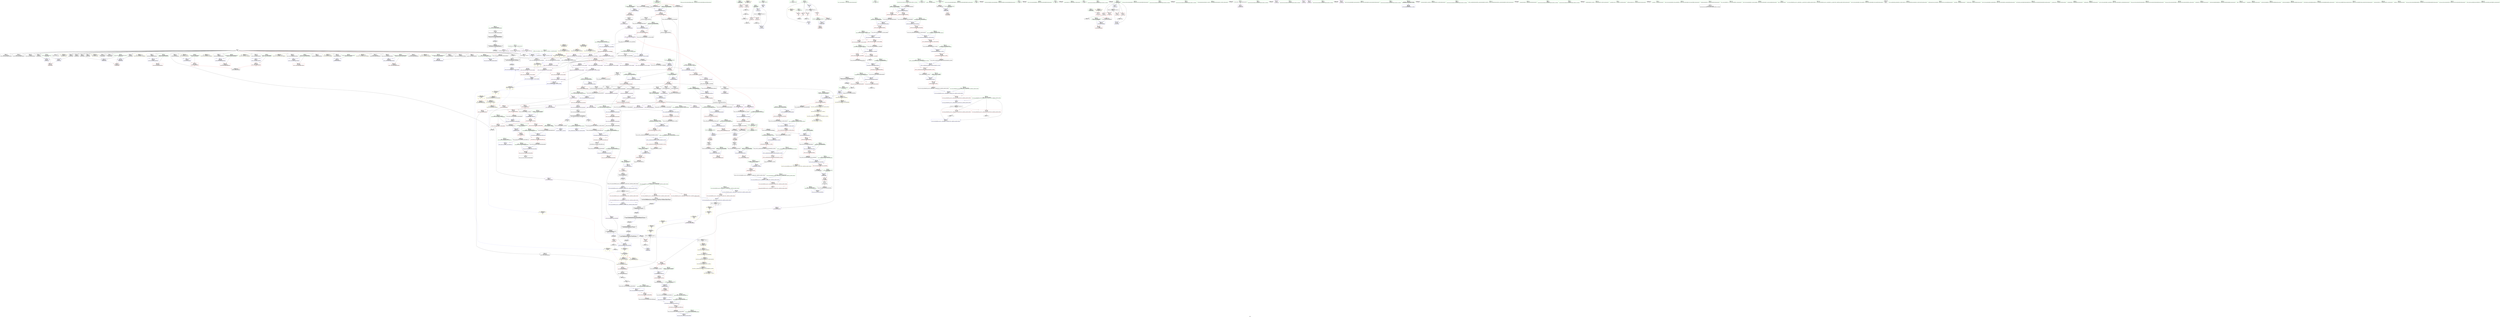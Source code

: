 digraph "SVFG" {
	label="SVFG";

	Node0x5608375790f0 [shape=record,color=grey,label="{NodeID: 0\nNullPtr|{|<s31>46}}"];
	Node0x5608375790f0 -> Node0x5608375b4fa0[style=solid];
	Node0x5608375790f0 -> Node0x5608375b50a0[style=solid];
	Node0x5608375790f0 -> Node0x5608375b5170[style=solid];
	Node0x5608375790f0 -> Node0x5608375b5240[style=solid];
	Node0x5608375790f0 -> Node0x5608375b5310[style=solid];
	Node0x5608375790f0 -> Node0x5608375b53e0[style=solid];
	Node0x5608375790f0 -> Node0x5608375b54b0[style=solid];
	Node0x5608375790f0 -> Node0x5608375b5580[style=solid];
	Node0x5608375790f0 -> Node0x5608375b5650[style=solid];
	Node0x5608375790f0 -> Node0x5608375b5720[style=solid];
	Node0x5608375790f0 -> Node0x5608375b57f0[style=solid];
	Node0x5608375790f0 -> Node0x5608375b58c0[style=solid];
	Node0x5608375790f0 -> Node0x5608375b5990[style=solid];
	Node0x5608375790f0 -> Node0x5608375b5a60[style=solid];
	Node0x5608375790f0 -> Node0x5608375b5b30[style=solid];
	Node0x5608375790f0 -> Node0x5608375b5c00[style=solid];
	Node0x5608375790f0 -> Node0x5608375b5cd0[style=solid];
	Node0x5608375790f0 -> Node0x5608375b5da0[style=solid];
	Node0x5608375790f0 -> Node0x5608375b5e70[style=solid];
	Node0x5608375790f0 -> Node0x5608375b5f40[style=solid];
	Node0x5608375790f0 -> Node0x5608375b6010[style=solid];
	Node0x5608375790f0 -> Node0x5608375b60e0[style=solid];
	Node0x5608375790f0 -> Node0x5608375b61b0[style=solid];
	Node0x5608375790f0 -> Node0x5608375b6280[style=solid];
	Node0x5608375790f0 -> Node0x5608375b6350[style=solid];
	Node0x5608375790f0 -> Node0x5608375b66f0[style=solid];
	Node0x5608375790f0 -> Node0x5608375b8ae0[style=solid];
	Node0x5608375790f0 -> Node0x5608375b8bb0[style=solid];
	Node0x5608375790f0 -> Node0x5608375b8c80[style=solid];
	Node0x5608375790f0 -> Node0x5608375d7b60[style=solid];
	Node0x5608375790f0 -> Node0x5608375d9900[style=solid];
	Node0x5608375790f0:s31 -> Node0x56083763d7b0[style=solid,color=red];
	Node0x5608375b94a0 [shape=record,color=blue,label="{NodeID: 443\n552\<--549\n.addr\<--\n_ZN9__gnu_cxx13new_allocatorIxEC2ERKS1_\n}"];
	Node0x5608375bc9f0 [shape=record,color=purple,label="{NodeID: 277\n516\<--514\nadd.ptr\<--\n_ZNSt12_Vector_baseIxSaIxEE17_M_create_storageEm\n}"];
	Node0x5608375bc9f0 -> Node0x5608375b9090[style=solid];
	Node0x5608375ad480 [shape=record,color=green,label="{NodeID: 111\n613\<--614\n_ZNK9__gnu_cxx13new_allocatorIxE8max_sizeEv\<--_ZNK9__gnu_cxx13new_allocatorIxE8max_sizeEv_field_insensitive\n}"];
	Node0x56083760f150 [shape=record,color=yellow,style=double,label="{NodeID: 1052\n86V_3 = CSCHI(MR_86V_2)\npts\{970000 970001 970002 \}\nCS[]|{<s0>23|<s1>23|<s2>23}}"];
	Node0x56083760f150:s0 -> Node0x56083760ecd0[style=dashed,color=blue];
	Node0x56083760f150:s1 -> Node0x56083760ee30[style=dashed,color=blue];
	Node0x56083760f150:s2 -> Node0x56083760ef10[style=dashed,color=blue];
	Node0x5608375d8a00 [shape=record,color=grey,label="{NodeID: 720\n133 = Binary(134, 132, )\n}"];
	Node0x5608375d8a00 -> Node0x5608375d8700[style=solid];
	Node0x5608375b67f0 [shape=record,color=blue,label="{NodeID: 388\n48\<--57\nretval\<--\nmain\n}"];
	Node0x5608375b1aa0 [shape=record,color=black,label="{NodeID: 222\n678\<--677\n\<--_M_impl\n_ZNSt12_Vector_baseIxSaIxEE19_M_get_Tp_allocatorEv\n}"];
	Node0x5608375b1aa0 -> Node0x5608375b1b70[style=solid];
	Node0x5608375adef0 [shape=record,color=green,label="{NodeID: 56\n230\<--231\n__a.addr\<--__a.addr_field_insensitive\n_ZNSt6vectorIxSaIxEEC2EmRKxRKS0_\n}"];
	Node0x5608375adef0 -> Node0x5608375bde40[style=solid];
	Node0x5608375adef0 -> Node0x5608375b7760[style=solid];
	Node0x5608375c5ad0 [shape=record,color=yellow,style=double,label="{NodeID: 831\n31V_1 = ENCHI(MR_31V_0)\npts\{970001 970002 \}\nFun[_ZN4Test3runEx]|{<s0>8|<s1>8}}"];
	Node0x5608375c5ad0:s0 -> Node0x5608375c2cd0[style=dashed,color=red];
	Node0x5608375c5ad0:s1 -> Node0x5608375c2db0[style=dashed,color=red];
	Node0x5608375bf770 [shape=record,color=red,label="{NodeID: 333\n508\<--507\n\<--_M_start3\n_ZNSt12_Vector_baseIxSaIxEE17_M_create_storageEm\n}"];
	Node0x5608375bf770 -> Node0x5608375b8fc0[style=solid];
	Node0x5608375b4fa0 [shape=record,color=black,label="{NodeID: 167\n2\<--3\ndummyVal\<--dummyVal\n}"];
	Node0x56083763c0b0 [shape=record,color=black,label="{NodeID: 1108\n468 = PHI(372, )\n0th arg _ZNSt12_Vector_baseIxSaIxEE12_Vector_implC2ERKS0_ }"];
	Node0x56083763c0b0 -> Node0x5608375b8940[style=solid];
	Node0x5608375862a0 [shape=record,color=green,label="{NodeID: 1\n7\<--1\n__dso_handle\<--dummyObj\nGlob }"];
	Node0x5608375b9570 [shape=record,color=blue,label="{NodeID: 444\n561\<--559\nthis.addr\<--this\n_ZNSt12_Vector_baseIxSaIxEE11_M_allocateEm\n}"];
	Node0x5608375b9570 -> Node0x5608375bfc50[style=dashed];
	Node0x5608375bcac0 [shape=record,color=red,label="{NodeID: 278\n69\<--50\n\<--T\nmain\n}"];
	Node0x5608375bcac0 -> Node0x5608375d9a80[style=solid];
	Node0x5608375ad580 [shape=record,color=green,label="{NodeID: 112\n618\<--619\n_ZSt17__throw_bad_allocv\<--_ZSt17__throw_bad_allocv_field_insensitive\n}"];
	Node0x56083760f2b0 [shape=record,color=yellow,style=double,label="{NodeID: 1053\n8V_2 = CSCHI(MR_8V_1)\npts\{624 \}\nCS[]|{<s0>36}}"];
	Node0x56083760f2b0:s0 -> Node0x56083760eb70[style=dashed,color=blue];
	Node0x5608375d8b80 [shape=record,color=grey,label="{NodeID: 721\n145 = Binary(144, 66, )\n}"];
	Node0x5608375d8b80 -> Node0x5608375b6da0[style=solid];
	Node0x5608375b68c0 [shape=record,color=blue,label="{NodeID: 389\n52\<--66\ni\<--\nmain\n}"];
	Node0x5608375b68c0 -> Node0x5608375f5b90[style=dashed];
	Node0x5608375b1b70 [shape=record,color=black,label="{NodeID: 223\n671\<--678\n_ZNSt12_Vector_baseIxSaIxEE19_M_get_Tp_allocatorEv_ret\<--\n_ZNSt12_Vector_baseIxSaIxEE19_M_get_Tp_allocatorEv\n|{<s0>27|<s1>35}}"];
	Node0x5608375b1b70:s0 -> Node0x5608376393f0[style=solid,color=blue];
	Node0x5608375b1b70:s1 -> Node0x560837639140[style=solid,color=blue];
	Node0x5608375adfc0 [shape=record,color=green,label="{NodeID: 57\n232\<--233\nexn.slot\<--exn.slot_field_insensitive\n_ZNSt6vectorIxSaIxEEC2EmRKxRKS0_\n}"];
	Node0x5608375adfc0 -> Node0x5608375bdf10[style=solid];
	Node0x5608375adfc0 -> Node0x5608375b7830[style=solid];
	Node0x5608375bf840 [shape=record,color=red,label="{NodeID: 334\n514\<--513\n\<--_M_start6\n_ZNSt12_Vector_baseIxSaIxEE17_M_create_storageEm\n}"];
	Node0x5608375bf840 -> Node0x5608375bc9f0[style=solid];
	Node0x5608375b50a0 [shape=record,color=black,label="{NodeID: 168\n152\<--3\n\<--dummyVal\n_ZN4Test3runEx\n}"];
	Node0x56083763c1f0 [shape=record,color=black,label="{NodeID: 1109\n469 = PHI(373, )\n1st arg _ZNSt12_Vector_baseIxSaIxEE12_Vector_implC2ERKS0_ }"];
	Node0x56083763c1f0 -> Node0x5608375b8a10[style=solid];
	Node0x560837586330 [shape=record,color=green,label="{NodeID: 2\n8\<--1\n_ZSt3cin\<--dummyObj\nGlob }"];
	Node0x5608375c2950 [shape=record,color=yellow,style=double,label="{NodeID: 777\n44V_1 = ENCHI(MR_44V_0)\npts\{233 \}\nFun[_ZNSt6vectorIxSaIxEEC2EmRKxRKS0_]}"];
	Node0x5608375c2950 -> Node0x5608375b7830[style=dashed];
	Node0x5608375b9640 [shape=record,color=blue,label="{NodeID: 445\n563\<--560\n__n.addr\<--__n\n_ZNSt12_Vector_baseIxSaIxEE11_M_allocateEm\n}"];
	Node0x5608375b9640 -> Node0x5608375bfd20[style=dashed];
	Node0x5608375b9640 -> Node0x5608375bfdf0[style=dashed];
	Node0x5608375bcb90 [shape=record,color=red,label="{NodeID: 279\n68\<--52\n\<--i\nmain\n}"];
	Node0x5608375bcb90 -> Node0x5608375d9a80[style=solid];
	Node0x5608375ad680 [shape=record,color=green,label="{NodeID: 113\n623\<--624\ncall2\<--call2_field_insensitive\n_ZN9__gnu_cxx13new_allocatorIxE8allocateEmPKv\n}"];
	Node0x5608375ad680 -> Node0x5608375b1760[style=solid];
	Node0x56083760f410 [shape=record,color=yellow,style=double,label="{NodeID: 1054\n8V_2 = CSCHI(MR_8V_1)\npts\{624 \}\nCS[]|{<s0>50}}"];
	Node0x56083760f410:s0 -> Node0x56083760f2b0[style=dashed,color=blue];
	Node0x5608375d8d00 [shape=record,color=grey,label="{NodeID: 722\n78 = Binary(77, 66, )\n}"];
	Node0x5608375d8d00 -> Node0x5608375b6990[style=solid];
	Node0x5608375b6990 [shape=record,color=blue,label="{NodeID: 390\n52\<--78\ni\<--inc\nmain\n}"];
	Node0x5608375b6990 -> Node0x5608375f5b90[style=dashed];
	Node0x5608375b1c40 [shape=record,color=black,label="{NodeID: 224\n680\<--700\n_ZSt20uninitialized_fill_nIPxmxET_S1_T0_RKT1__ret\<--call\n_ZSt20uninitialized_fill_nIPxmxET_S1_T0_RKT1_\n|{<s0>50}}"];
	Node0x5608375b1c40:s0 -> Node0x560837639b30[style=solid,color=blue];
	Node0x5608375ae090 [shape=record,color=green,label="{NodeID: 58\n234\<--235\nehselector.slot\<--ehselector.slot_field_insensitive\n_ZNSt6vectorIxSaIxEEC2EmRKxRKS0_\n}"];
	Node0x5608375ae090 -> Node0x5608375bdfe0[style=solid];
	Node0x5608375ae090 -> Node0x5608375b7900[style=solid];
	Node0x5608375bf910 [shape=record,color=red,label="{NodeID: 335\n526\<--523\nthis1\<--this.addr\n_ZNSt12_Vector_baseIxSaIxEE12_Vector_implD2Ev\n}"];
	Node0x5608375bf910 -> Node0x5608375b11b0[style=solid];
	Node0x5608375b5170 [shape=record,color=black,label="{NodeID: 169\n153\<--3\n\<--dummyVal\n_ZN4Test3runEx\n}"];
	Node0x5608375b5170 -> Node0x5608375b6f40[style=solid];
	Node0x56083763c330 [shape=record,color=black,label="{NodeID: 1110\n910 = PHI(903, )\n0th arg _ZNSt12_Destroy_auxILb1EE9__destroyIPxEEvT_S3_ }"];
	Node0x56083763c330 -> Node0x5608375cb890[style=solid];
	Node0x560837599e90 [shape=record,color=green,label="{NodeID: 3\n9\<--1\n_ZSt4cout\<--dummyObj\nGlob }"];
	Node0x5608375c2a30 [shape=record,color=yellow,style=double,label="{NodeID: 778\n46V_1 = ENCHI(MR_46V_0)\npts\{235 \}\nFun[_ZNSt6vectorIxSaIxEEC2EmRKxRKS0_]}"];
	Node0x5608375c2a30 -> Node0x5608375b7900[style=dashed];
	Node0x5608375b9710 [shape=record,color=blue,label="{NodeID: 446\n584\<--582\n__a.addr\<--__a\n_ZNSt16allocator_traitsISaIxEE8allocateERS0_m\n}"];
	Node0x5608375b9710 -> Node0x5608375bfec0[style=dashed];
	Node0x5608375bcc60 [shape=record,color=red,label="{NodeID: 280\n72\<--52\n\<--i\nmain\n|{<s0>5}}"];
	Node0x5608375bcc60:s0 -> Node0x56083763d3f0[style=solid,color=red];
	Node0x5608375b2230 [shape=record,color=green,label="{NodeID: 114\n625\<--626\n_Znwm\<--_Znwm_field_insensitive\n}"];
	Node0x56083760f570 [shape=record,color=yellow,style=double,label="{NodeID: 1055\n8V_2 = CSCHI(MR_8V_1)\npts\{624 \}\nCS[]|{<s0>51}}"];
	Node0x56083760f570:s0 -> Node0x56083760f410[style=dashed,color=blue];
	Node0x5608375d8e80 [shape=record,color=grey,label="{NodeID: 723\n448 = Binary(447, 449, )\n|{<s0>37}}"];
	Node0x5608375d8e80:s0 -> Node0x56083763e2f0[style=solid,color=red];
	Node0x5608375b6a60 [shape=record,color=blue,label="{NodeID: 391\n90\<--88\nthis.addr\<--this\n_ZN4Test3runEx\n}"];
	Node0x5608375b6a60 -> Node0x5608375bce00[style=dashed];
	Node0x5608375b1d10 [shape=record,color=black,label="{NodeID: 225\n704\<--720\n_ZNSt22__uninitialized_fill_nILb1EE15__uninit_fill_nIPxmxEET_S3_T0_RKT1__ret\<--call\n_ZNSt22__uninitialized_fill_nILb1EE15__uninit_fill_nIPxmxEET_S3_T0_RKT1_\n|{<s0>51}}"];
	Node0x5608375b1d10:s0 -> Node0x560837639c70[style=solid,color=blue];
	Node0x5608375ae160 [shape=record,color=green,label="{NodeID: 59\n245\<--246\n_ZNSt12_Vector_baseIxSaIxEEC2EmRKS0_\<--_ZNSt12_Vector_baseIxSaIxEEC2EmRKS0__field_insensitive\n}"];
	Node0x5608375bf9e0 [shape=record,color=red,label="{NodeID: 336\n539\<--533\nthis1\<--this.addr\n_ZNSaIxEC2ERKS_\n}"];
	Node0x5608375bf9e0 -> Node0x5608375b1280[style=solid];
	Node0x5608375b5240 [shape=record,color=black,label="{NodeID: 170\n155\<--3\n\<--dummyVal\n_ZN4Test3runEx\n}"];
	Node0x5608375b5240 -> Node0x5608375b7010[style=solid];
	Node0x56083763c470 [shape=record,color=black,label="{NodeID: 1111\n911 = PHI(904, )\n1st arg _ZNSt12_Destroy_auxILb1EE9__destroyIPxEEvT_S3_ }"];
	Node0x56083763c470 -> Node0x5608375cb960[style=solid];
	Node0x560837599f20 [shape=record,color=green,label="{NodeID: 4\n10\<--1\n.str\<--dummyObj\nGlob }"];
	Node0x5608375c2b10 [shape=record,color=yellow,style=double,label="{NodeID: 779\n8V_1 = ENCHI(MR_8V_0)\npts\{624 \}\nFun[_ZNSt6vectorIxSaIxEEC2EmRKxRKS0_]|{<s0>24}}"];
	Node0x5608375c2b10:s0 -> Node0x560837603760[style=dashed,color=red];
	Node0x5608375b97e0 [shape=record,color=blue,label="{NodeID: 447\n586\<--583\n__n.addr\<--__n\n_ZNSt16allocator_traitsISaIxEE8allocateERS0_m\n}"];
	Node0x5608375b97e0 -> Node0x5608375bff90[style=dashed];
	Node0x5608375bcd30 [shape=record,color=red,label="{NodeID: 281\n77\<--52\n\<--i\nmain\n}"];
	Node0x5608375bcd30 -> Node0x5608375d8d00[style=solid];
	Node0x5608375b22f0 [shape=record,color=green,label="{NodeID: 115\n631\<--632\nthis.addr\<--this.addr_field_insensitive\n_ZNK9__gnu_cxx13new_allocatorIxE8max_sizeEv\n}"];
	Node0x5608375b22f0 -> Node0x5608375c02d0[style=solid];
	Node0x5608375b22f0 -> Node0x5608375b9b20[style=solid];
	Node0x560837630700 [shape=record,color=black,label="{NodeID: 1056\n62 = PHI()\n}"];
	Node0x5608375d9000 [shape=record,color=grey,label="{NodeID: 724\n447 = Binary(445, 446, )\n}"];
	Node0x5608375d9000 -> Node0x5608375d8e80[style=solid];
	Node0x5608375b6b30 [shape=record,color=blue,label="{NodeID: 392\n92\<--89\ntestid.addr\<--testid\n_ZN4Test3runEx\n}"];
	Node0x5608375b6b30 -> Node0x5608375bced0[style=dashed];
	Node0x5608375b1de0 [shape=record,color=black,label="{NodeID: 226\n724\<--743\n_ZSt6fill_nIPxmxET_S1_T0_RKT1__ret\<--call1\n_ZSt6fill_nIPxmxET_S1_T0_RKT1_\n|{<s0>52}}"];
	Node0x5608375b1de0:s0 -> Node0x560837639db0[style=solid,color=blue];
	Node0x5608375ae260 [shape=record,color=green,label="{NodeID: 60\n250\<--251\n_ZNSt6vectorIxSaIxEE18_M_fill_initializeEmRKx\<--_ZNSt6vectorIxSaIxEE18_M_fill_initializeEmRKx_field_insensitive\n}"];
	Node0x5608375bfab0 [shape=record,color=red,label="{NodeID: 337\n541\<--535\n\<--__a.addr\n_ZNSaIxEC2ERKS_\n}"];
	Node0x5608375bfab0 -> Node0x5608375b1350[style=solid];
	Node0x5608375b5310 [shape=record,color=black,label="{NodeID: 171\n159\<--3\n\<--dummyVal\n_ZN4Test3runEx\n}"];
	Node0x56083763c5b0 [shape=record,color=black,label="{NodeID: 1112\n209 = PHI(100, )\n0th arg _ZNSaIxEC2Ev }"];
	Node0x56083763c5b0 -> Node0x5608375b7420[style=solid];
	Node0x560837599fb0 [shape=record,color=green,label="{NodeID: 5\n12\<--1\n.str.1\<--dummyObj\nGlob }"];
	Node0x5608375c2bf0 [shape=record,color=yellow,style=double,label="{NodeID: 780\n29V_1 = ENCHI(MR_29V_0)\npts\{970000 \}\nFun[_ZNSt6vectorIxSaIxEEC2EmRKxRKS0_]|{<s0>23}}"];
	Node0x5608375c2bf0:s0 -> Node0x5608375f28a0[style=dashed,color=red];
	Node0x5608375b98b0 [shape=record,color=blue,label="{NodeID: 448\n601\<--598\nthis.addr\<--this\n_ZN9__gnu_cxx13new_allocatorIxE8allocateEmPKv\n}"];
	Node0x5608375b98b0 -> Node0x5608375c0060[style=dashed];
	Node0x5608375bce00 [shape=record,color=red,label="{NodeID: 282\n114\<--90\nthis1\<--this.addr\n_ZN4Test3runEx\n}"];
	Node0x5608375b23c0 [shape=record,color=green,label="{NodeID: 116\n642\<--643\nthis.addr\<--this.addr_field_insensitive\n_ZN9__gnu_cxx13new_allocatorIxED2Ev\n}"];
	Node0x5608375b23c0 -> Node0x5608375c03a0[style=solid];
	Node0x5608375b23c0 -> Node0x5608375b9bf0[style=solid];
	Node0x56083762fc30 [shape=record,color=black,label="{NodeID: 1057\n139 = PHI()\n}"];
	Node0x5608375d9180 [shape=record,color=grey,label="{NodeID: 725\n149 = Binary(148, 66, )\n}"];
	Node0x5608375d9180 -> Node0x5608375b6e70[style=solid];
	Node0x5608375b6c00 [shape=record,color=blue,label="{NodeID: 393\n98\<--117\nref.tmp\<--\n_ZN4Test3runEx\n|{<s0>8}}"];
	Node0x5608375b6c00:s0 -> Node0x5608375c24c0[style=dashed,color=red];
	Node0x5608375b1eb0 [shape=record,color=black,label="{NodeID: 227\n747\<--785\n_ZSt10__fill_n_aIPxmxEN9__gnu_cxx11__enable_ifIXsr11__is_scalarIT1_EE7__valueET_E6__typeES4_T0_RKS3__ret\<--\n_ZSt10__fill_n_aIPxmxEN9__gnu_cxx11__enable_ifIXsr11__is_scalarIT1_EE7__valueET_E6__typeES4_T0_RKS3_\n|{<s0>54}}"];
	Node0x5608375b1eb0:s0 -> Node0x560837638af0[style=solid,color=blue];
	Node0x5608375ae360 [shape=record,color=green,label="{NodeID: 61\n260\<--261\n_ZNSt12_Vector_baseIxSaIxEED2Ev\<--_ZNSt12_Vector_baseIxSaIxEED2Ev_field_insensitive\n}"];
	Node0x5608375bfb80 [shape=record,color=red,label="{NodeID: 338\n556\<--550\nthis1\<--this.addr\n_ZN9__gnu_cxx13new_allocatorIxEC2ERKS1_\n}"];
	Node0x5608375b53e0 [shape=record,color=black,label="{NodeID: 172\n160\<--3\n\<--dummyVal\n_ZN4Test3runEx\n}"];
	Node0x5608375b53e0 -> Node0x5608375b70e0[style=solid];
	Node0x56083763c6f0 [shape=record,color=black,label="{NodeID: 1113\n582 = PHI(572, )\n0th arg _ZNSt16allocator_traitsISaIxEE8allocateERS0_m }"];
	Node0x56083763c6f0 -> Node0x5608375b9710[style=solid];
	Node0x56083759a040 [shape=record,color=green,label="{NodeID: 6\n14\<--1\n.str.2\<--dummyObj\nGlob }"];
	Node0x5608375c2cd0 [shape=record,color=yellow,style=double,label="{NodeID: 781\n50V_1 = ENCHI(MR_50V_0)\npts\{970001 \}\nFun[_ZNSt6vectorIxSaIxEEC2EmRKxRKS0_]|{<s0>23}}"];
	Node0x5608375c2cd0:s0 -> Node0x5608375f28a0[style=dashed,color=red];
	Node0x5608375b9980 [shape=record,color=blue,label="{NodeID: 449\n603\<--599\n__n.addr\<--__n\n_ZN9__gnu_cxx13new_allocatorIxE8allocateEmPKv\n}"];
	Node0x5608375b9980 -> Node0x5608375c0130[style=dashed];
	Node0x5608375b9980 -> Node0x5608375c0200[style=dashed];
	Node0x5608375bced0 [shape=record,color=red,label="{NodeID: 283\n172\<--92\n\<--testid.addr\n_ZN4Test3runEx\n}"];
	Node0x5608375b2490 [shape=record,color=green,label="{NodeID: 117\n652\<--653\n__first.addr\<--__first.addr_field_insensitive\n_ZSt24__uninitialized_fill_n_aIPxmxxET_S1_T0_RKT1_RSaIT2_E\n}"];
	Node0x5608375b2490 -> Node0x5608375c0470[style=solid];
	Node0x5608375b2490 -> Node0x5608375b9cc0[style=solid];
	Node0x560837638300 [shape=record,color=black,label="{NodeID: 1058\n115 = PHI()\n}"];
	Node0x5608375d9300 [shape=record,color=grey,label="{NodeID: 726\n615 = cmp(611, 612, )\n}"];
	Node0x5608375b6cd0 [shape=record,color=blue,label="{NodeID: 394\n106\<--117\ni\<--\n_ZN4Test3runEx\n}"];
	Node0x5608375b6cd0 -> Node0x5608375f1970[style=dashed];
	Node0x5608375b1f80 [shape=record,color=black,label="{NodeID: 228\n787\<--792\n_ZSt12__niter_baseIPxET_S1__ret\<--\n_ZSt12__niter_baseIPxET_S1_\n|{<s0>53}}"];
	Node0x5608375b1f80:s0 -> Node0x5608376389c0[style=solid,color=blue];
	Node0x5608375ae460 [shape=record,color=green,label="{NodeID: 62\n268\<--269\n__gxx_personality_v0\<--__gxx_personality_v0_field_insensitive\n}"];
	Node0x5608375bfc50 [shape=record,color=red,label="{NodeID: 339\n567\<--561\nthis1\<--this.addr\n_ZNSt12_Vector_baseIxSaIxEE11_M_allocateEm\n}"];
	Node0x5608375bfc50 -> Node0x5608375bc5e0[style=solid];
	Node0x5608375b54b0 [shape=record,color=black,label="{NodeID: 173\n162\<--3\n\<--dummyVal\n_ZN4Test3runEx\n}"];
	Node0x5608375b54b0 -> Node0x5608375b71b0[style=solid];
	Node0x56083763c830 [shape=record,color=black,label="{NodeID: 1114\n583 = PHI(573, )\n1st arg _ZNSt16allocator_traitsISaIxEE8allocateERS0_m }"];
	Node0x56083763c830 -> Node0x5608375b97e0[style=solid];
	Node0x56083759a880 [shape=record,color=green,label="{NodeID: 7\n16\<--1\n.str.3\<--dummyObj\nGlob }"];
	Node0x5608375c2db0 [shape=record,color=yellow,style=double,label="{NodeID: 782\n52V_1 = ENCHI(MR_52V_0)\npts\{970002 \}\nFun[_ZNSt6vectorIxSaIxEEC2EmRKxRKS0_]|{<s0>23}}"];
	Node0x5608375c2db0:s0 -> Node0x5608375f28a0[style=dashed,color=red];
	Node0x5608375b9a50 [shape=record,color=blue,label="{NodeID: 450\n605\<--600\n.addr\<--\n_ZN9__gnu_cxx13new_allocatorIxE8allocateEmPKv\n}"];
	Node0x5608375bcfa0 [shape=record,color=red,label="{NodeID: 284\n131\<--94\n\<--N\n_ZN4Test3runEx\n}"];
	Node0x5608375bcfa0 -> Node0x5608375d8580[style=solid];
	Node0x5608375b2560 [shape=record,color=green,label="{NodeID: 118\n654\<--655\n__n.addr\<--__n.addr_field_insensitive\n_ZSt24__uninitialized_fill_n_aIPxmxxET_S1_T0_RKT1_RSaIT2_E\n}"];
	Node0x5608375b2560 -> Node0x5608375c0540[style=solid];
	Node0x5608375b2560 -> Node0x5608375b9d90[style=solid];
	Node0x560837638400 [shape=record,color=black,label="{NodeID: 1059\n141 = PHI(283, )\n}"];
	Node0x560837638400 -> Node0x5608375bd890[style=solid];
	Node0x560837638400 -> Node0x5608375b6da0[style=solid];
	Node0x5608375d9480 [shape=record,color=grey,label="{NodeID: 727\n187 = cmp(186, 66, )\n}"];
	Node0x5608375b6da0 [shape=record,color=blue,label="{NodeID: 395\n141\<--145\ncall7\<--inc\n_ZN4Test3runEx\n}"];
	Node0x5608375b6da0 -> Node0x5608375f1e70[style=dashed];
	Node0x5608375b2050 [shape=record,color=black,label="{NodeID: 229\n812\<--811\n\<--_M_impl\n_ZNSt12_Vector_baseIxSaIxEE13_M_deallocateEPxm\n|{<s0>55}}"];
	Node0x5608375b2050:s0 -> Node0x56083763b7f0[style=solid,color=red];
	Node0x5608375ae560 [shape=record,color=green,label="{NodeID: 63\n274\<--275\nthis.addr\<--this.addr_field_insensitive\n_ZNSaIxED2Ev\n}"];
	Node0x5608375ae560 -> Node0x5608375be0b0[style=solid];
	Node0x5608375ae560 -> Node0x5608375b79d0[style=solid];
	Node0x5608375bfd20 [shape=record,color=red,label="{NodeID: 340\n568\<--563\n\<--__n.addr\n_ZNSt12_Vector_baseIxSaIxEE11_M_allocateEm\n}"];
	Node0x5608375bfd20 -> Node0x5608375d9d80[style=solid];
	Node0x5608375b5580 [shape=record,color=black,label="{NodeID: 174\n205\<--3\nlpad.val\<--dummyVal\n_ZN4Test3runEx\n}"];
	Node0x56083763c970 [shape=record,color=black,label="{NodeID: 1115\n284 = PHI(96, 96, )\n0th arg _ZNSt6vectorIxSaIxEEixEm }"];
	Node0x56083763c970 -> Node0x5608375b7aa0[style=solid];
	Node0x56083759a940 [shape=record,color=green,label="{NodeID: 8\n19\<--1\n\<--dummyObj\nCan only get source location for instruction, argument, global var or function.}"];
	Node0x5608375c2e90 [shape=record,color=yellow,style=double,label="{NodeID: 783\n16V_1 = ENCHI(MR_16V_0)\npts\{99 \}\nFun[_ZSt10__fill_n_aIPxmxEN9__gnu_cxx11__enable_ifIXsr11__is_scalarIT1_EE7__valueET_E6__typeES4_T0_RKS3_]}"];
	Node0x5608375c2e90 -> Node0x5608375c1580[style=dashed];
	Node0x5608375b9b20 [shape=record,color=blue,label="{NodeID: 451\n631\<--630\nthis.addr\<--this\n_ZNK9__gnu_cxx13new_allocatorIxE8max_sizeEv\n}"];
	Node0x5608375b9b20 -> Node0x5608375c02d0[style=dashed];
	Node0x5608375bd070 [shape=record,color=red,label="{NodeID: 285\n132\<--94\n\<--N\n_ZN4Test3runEx\n}"];
	Node0x5608375bd070 -> Node0x5608375d8a00[style=solid];
	Node0x5608375b2630 [shape=record,color=green,label="{NodeID: 119\n656\<--657\n__x.addr\<--__x.addr_field_insensitive\n_ZSt24__uninitialized_fill_n_aIPxmxxET_S1_T0_RKT1_RSaIT2_E\n}"];
	Node0x5608375b2630 -> Node0x5608375c0610[style=solid];
	Node0x5608375b2630 -> Node0x5608375b9e60[style=solid];
	Node0x560837638680 [shape=record,color=black,label="{NodeID: 1060\n192 = PHI()\n}"];
	Node0x5608375d9600 [shape=record,color=grey,label="{NodeID: 728\n181 = cmp(180, 122, )\n}"];
	Node0x5608375b6e70 [shape=record,color=blue,label="{NodeID: 396\n106\<--149\ni\<--inc8\n_ZN4Test3runEx\n}"];
	Node0x5608375b6e70 -> Node0x5608375f1970[style=dashed];
	Node0x5608375b2120 [shape=record,color=black,label="{NodeID: 230\n846\<--845\n\<--\n_ZNSt16allocator_traitsISaIxEE10deallocateERS0_Pxm\n|{<s0>58}}"];
	Node0x5608375b2120:s0 -> Node0x56083763a350[style=solid,color=red];
	Node0x5608375ae630 [shape=record,color=green,label="{NodeID: 64\n280\<--281\n_ZN9__gnu_cxx13new_allocatorIxED2Ev\<--_ZN9__gnu_cxx13new_allocatorIxED2Ev_field_insensitive\n}"];
	Node0x5608375bfdf0 [shape=record,color=red,label="{NodeID: 341\n573\<--563\n\<--__n.addr\n_ZNSt12_Vector_baseIxSaIxEE11_M_allocateEm\n|{<s0>45}}"];
	Node0x5608375bfdf0:s0 -> Node0x56083763c830[style=solid,color=red];
	Node0x5608375b5650 [shape=record,color=black,label="{NodeID: 175\n206\<--3\nlpad.val30\<--dummyVal\n_ZN4Test3runEx\n}"];
	Node0x56083763cb80 [shape=record,color=black,label="{NodeID: 1116\n285 = PHI(140, 183, )\n1st arg _ZNSt6vectorIxSaIxEEixEm }"];
	Node0x56083763cb80 -> Node0x5608375b7b70[style=solid];
	Node0x56083759aa00 [shape=record,color=green,label="{NodeID: 9\n57\<--1\n\<--dummyObj\nCan only get source location for instruction, argument, global var or function.}"];
	Node0x5608375b9bf0 [shape=record,color=blue,label="{NodeID: 452\n642\<--641\nthis.addr\<--this\n_ZN9__gnu_cxx13new_allocatorIxED2Ev\n}"];
	Node0x5608375b9bf0 -> Node0x5608375c03a0[style=dashed];
	Node0x5608375bd140 [shape=record,color=red,label="{NodeID: 286\n203\<--102\nexn\<--exn.slot\n_ZN4Test3runEx\n}"];
	Node0x5608375b2700 [shape=record,color=green,label="{NodeID: 120\n658\<--659\n.addr\<--.addr_field_insensitive\n_ZSt24__uninitialized_fill_n_aIPxmxxET_S1_T0_RKT1_RSaIT2_E\n}"];
	Node0x5608375b2700 -> Node0x5608375b9f30[style=solid];
	Node0x560837638750 [shape=record,color=black,label="{NodeID: 1061\n200 = PHI()\n}"];
	Node0x5608375d9780 [shape=record,color=grey,label="{NodeID: 729\n137 = cmp(130, 136, )\n}"];
	Node0x5608375b6f40 [shape=record,color=blue,label="{NodeID: 397\n102\<--153\nexn.slot\<--\n_ZN4Test3runEx\n}"];
	Node0x5608375b6f40 -> Node0x5608375bd140[style=dashed];
	Node0x5608375ba440 [shape=record,color=black,label="{NodeID: 231\n868\<--867\n\<--\n_ZN9__gnu_cxx13new_allocatorIxE10deallocateEPxm\n}"];
	Node0x5608375ae730 [shape=record,color=green,label="{NodeID: 65\n286\<--287\nthis.addr\<--this.addr_field_insensitive\n_ZNSt6vectorIxSaIxEEixEm\n}"];
	Node0x5608375ae730 -> Node0x5608375be180[style=solid];
	Node0x5608375ae730 -> Node0x5608375b7aa0[style=solid];
	Node0x5608375bfec0 [shape=record,color=red,label="{NodeID: 342\n590\<--584\n\<--__a.addr\n_ZNSt16allocator_traitsISaIxEE8allocateERS0_m\n}"];
	Node0x5608375bfec0 -> Node0x5608375b15c0[style=solid];
	Node0x5608375b5720 [shape=record,color=black,label="{NodeID: 176\n253\<--3\n\<--dummyVal\n_ZNSt6vectorIxSaIxEEC2EmRKxRKS0_\n}"];
	Node0x56083763cd00 [shape=record,color=black,label="{NodeID: 1117\n725 = PHI(717, )\n0th arg _ZSt6fill_nIPxmxET_S1_T0_RKT1_ }"];
	Node0x56083763cd00 -> Node0x5608375ca370[style=solid];
	Node0x56083759ab00 [shape=record,color=green,label="{NodeID: 10\n59\<--1\n\<--dummyObj\nCan only get source location for instruction, argument, global var or function.}"];
	Node0x5608375b9cc0 [shape=record,color=blue,label="{NodeID: 453\n652\<--648\n__first.addr\<--__first\n_ZSt24__uninitialized_fill_n_aIPxmxxET_S1_T0_RKT1_RSaIT2_E\n}"];
	Node0x5608375b9cc0 -> Node0x5608375c0470[style=dashed];
	Node0x5608375bd210 [shape=record,color=red,label="{NodeID: 287\n204\<--104\nsel\<--ehselector.slot\n_ZN4Test3runEx\n}"];
	Node0x5608375b27d0 [shape=record,color=green,label="{NodeID: 121\n668\<--669\n_ZSt20uninitialized_fill_nIPxmxET_S1_T0_RKT1_\<--_ZSt20uninitialized_fill_nIPxmxET_S1_T0_RKT1__field_insensitive\n}"];
	Node0x560837638820 [shape=record,color=black,label="{NodeID: 1062\n30 = PHI()\n}"];
	Node0x5608375d9900 [shape=record,color=grey,label="{NodeID: 730\n809 = cmp(808, 3, )\n}"];
	Node0x5608375b7010 [shape=record,color=blue,label="{NodeID: 398\n104\<--155\nehselector.slot\<--\n_ZN4Test3runEx\n}"];
	Node0x5608375b7010 -> Node0x5608375bd210[style=dashed];
	Node0x5608375ba4d0 [shape=record,color=purple,label="{NodeID: 232\n29\<--4\n\<--_ZStL8__ioinit\n__cxx_global_var_init\n}"];
	Node0x5608375ae800 [shape=record,color=green,label="{NodeID: 66\n288\<--289\n__n.addr\<--__n.addr_field_insensitive\n_ZNSt6vectorIxSaIxEEixEm\n}"];
	Node0x5608375ae800 -> Node0x5608375be250[style=solid];
	Node0x5608375ae800 -> Node0x5608375b7b70[style=solid];
	Node0x5608375bff90 [shape=record,color=red,label="{NodeID: 343\n592\<--586\n\<--__n.addr\n_ZNSt16allocator_traitsISaIxEE8allocateERS0_m\n|{<s0>46}}"];
	Node0x5608375bff90:s0 -> Node0x56083763d670[style=solid,color=red];
	Node0x5608375b57f0 [shape=record,color=black,label="{NodeID: 177\n254\<--3\n\<--dummyVal\n_ZNSt6vectorIxSaIxEEC2EmRKxRKS0_\n}"];
	Node0x5608375b57f0 -> Node0x5608375b7830[style=solid];
	Node0x56083763ce10 [shape=record,color=black,label="{NodeID: 1118\n726 = PHI(718, )\n1st arg _ZSt6fill_nIPxmxET_S1_T0_RKT1_ }"];
	Node0x56083763ce10 -> Node0x5608375ca440[style=solid];
	Node0x56083759ac00 [shape=record,color=green,label="{NodeID: 11\n66\<--1\n\<--dummyObj\nCan only get source location for instruction, argument, global var or function.}"];
	Node0x5608375b9d90 [shape=record,color=blue,label="{NodeID: 454\n654\<--649\n__n.addr\<--__n\n_ZSt24__uninitialized_fill_n_aIPxmxxET_S1_T0_RKT1_RSaIT2_E\n}"];
	Node0x5608375b9d90 -> Node0x5608375c0540[style=dashed];
	Node0x5608375bd2e0 [shape=record,color=red,label="{NodeID: 288\n130\<--106\n\<--i\n_ZN4Test3runEx\n}"];
	Node0x5608375bd2e0 -> Node0x5608375d9780[style=solid];
	Node0x5608375b28d0 [shape=record,color=green,label="{NodeID: 122\n673\<--674\nthis.addr\<--this.addr_field_insensitive\n_ZNSt12_Vector_baseIxSaIxEE19_M_get_Tp_allocatorEv\n}"];
	Node0x5608375b28d0 -> Node0x5608375c06e0[style=solid];
	Node0x5608375b28d0 -> Node0x5608375ba000[style=solid];
	Node0x5608376388f0 [shape=record,color=black,label="{NodeID: 1063\n58 = PHI()\n}"];
	Node0x5608375d9a80 [shape=record,color=grey,label="{NodeID: 731\n70 = cmp(68, 69, )\n}"];
	Node0x5608375b70e0 [shape=record,color=blue,label="{NodeID: 399\n102\<--160\nexn.slot\<--\n_ZN4Test3runEx\n}"];
	Node0x5608375b70e0 -> Node0x5608375bd140[style=dashed];
	Node0x5608375ba5a0 [shape=record,color=purple,label="{NodeID: 233\n168\<--10\n\<--.str\n_ZN4Test3runEx\n}"];
	Node0x5608375ae8d0 [shape=record,color=green,label="{NodeID: 67\n308\<--309\nthis.addr\<--this.addr_field_insensitive\n_ZNSt6vectorIxSaIxEED2Ev\n}"];
	Node0x5608375ae8d0 -> Node0x5608375be3f0[style=solid];
	Node0x5608375ae8d0 -> Node0x5608375b7c40[style=solid];
	Node0x5608375c0060 [shape=record,color=red,label="{NodeID: 344\n610\<--601\nthis1\<--this.addr\n_ZN9__gnu_cxx13new_allocatorIxE8allocateEmPKv\n|{<s0>47}}"];
	Node0x5608375c0060:s0 -> Node0x56083763f2d0[style=solid,color=red];
	Node0x5608375b58c0 [shape=record,color=black,label="{NodeID: 178\n256\<--3\n\<--dummyVal\n_ZNSt6vectorIxSaIxEEC2EmRKxRKS0_\n}"];
	Node0x5608375b58c0 -> Node0x5608375b7900[style=solid];
	Node0x56083763cf20 [shape=record,color=black,label="{NodeID: 1119\n727 = PHI(719, )\n2nd arg _ZSt6fill_nIPxmxET_S1_T0_RKT1_ }"];
	Node0x56083763cf20 -> Node0x5608375ca510[style=solid];
	Node0x56083759ad00 [shape=record,color=green,label="{NodeID: 12\n117\<--1\n\<--dummyObj\nCan only get source location for instruction, argument, global var or function.}"];
	Node0x5608375b9e60 [shape=record,color=blue,label="{NodeID: 455\n656\<--650\n__x.addr\<--__x\n_ZSt24__uninitialized_fill_n_aIPxmxxET_S1_T0_RKT1_RSaIT2_E\n}"];
	Node0x5608375b9e60 -> Node0x5608375c0610[style=dashed];
	Node0x5608375bd3b0 [shape=record,color=red,label="{NodeID: 289\n148\<--106\n\<--i\n_ZN4Test3runEx\n}"];
	Node0x5608375bd3b0 -> Node0x5608375d9180[style=solid];
	Node0x5608375b29a0 [shape=record,color=green,label="{NodeID: 123\n684\<--685\n__first.addr\<--__first.addr_field_insensitive\n_ZSt20uninitialized_fill_nIPxmxET_S1_T0_RKT1_\n}"];
	Node0x5608375b29a0 -> Node0x5608375c07b0[style=solid];
	Node0x5608375b29a0 -> Node0x5608375ba0d0[style=solid];
	Node0x5608376389c0 [shape=record,color=black,label="{NodeID: 1064\n738 = PHI(787, )\n|{<s0>54}}"];
	Node0x5608376389c0:s0 -> Node0x56083763b430[style=solid,color=red];
	Node0x5608375d9c00 [shape=record,color=grey,label="{NodeID: 732\n771 = cmp(770, 117, )\n}"];
	Node0x5608375b71b0 [shape=record,color=blue,label="{NodeID: 400\n104\<--162\nehselector.slot\<--\n_ZN4Test3runEx\n}"];
	Node0x5608375b71b0 -> Node0x5608375bd210[style=dashed];
	Node0x5608375ba670 [shape=record,color=purple,label="{NodeID: 234\n176\<--12\n\<--.str.1\n_ZN4Test3runEx\n}"];
	Node0x5608375ae9a0 [shape=record,color=green,label="{NodeID: 68\n310\<--311\nexn.slot\<--exn.slot_field_insensitive\n_ZNSt6vectorIxSaIxEED2Ev\n}"];
	Node0x5608375ae9a0 -> Node0x5608375be4c0[style=solid];
	Node0x5608375ae9a0 -> Node0x5608375b7d10[style=solid];
	Node0x5608375c0130 [shape=record,color=red,label="{NodeID: 345\n611\<--603\n\<--__n.addr\n_ZN9__gnu_cxx13new_allocatorIxE8allocateEmPKv\n}"];
	Node0x5608375c0130 -> Node0x5608375d9300[style=solid];
	Node0x5608375b5990 [shape=record,color=black,label="{NodeID: 179\n265\<--3\nlpad.val\<--dummyVal\n_ZNSt6vectorIxSaIxEEC2EmRKxRKS0_\n}"];
	Node0x56083763d030 [shape=record,color=black,label="{NodeID: 1120\n559 = PHI(498, )\n0th arg _ZNSt12_Vector_baseIxSaIxEE11_M_allocateEm }"];
	Node0x56083763d030 -> Node0x5608375b9570[style=solid];
	Node0x56083759ae00 [shape=record,color=green,label="{NodeID: 13\n122\<--1\n\<--dummyObj\nCan only get source location for instruction, argument, global var or function.|{<s0>8}}"];
	Node0x56083759ae00:s0 -> Node0x56083763b0a0[style=solid,color=red];
	Node0x5608375b9f30 [shape=record,color=blue,label="{NodeID: 456\n658\<--651\n.addr\<--\n_ZSt24__uninitialized_fill_n_aIPxmxxET_S1_T0_RKT1_RSaIT2_E\n}"];
	Node0x5608375bd480 [shape=record,color=red,label="{NodeID: 290\n140\<--108\n\<--v\n_ZN4Test3runEx\n|{<s0>11}}"];
	Node0x5608375bd480:s0 -> Node0x56083763cb80[style=solid,color=red];
	Node0x5608375b2a70 [shape=record,color=green,label="{NodeID: 124\n686\<--687\n__n.addr\<--__n.addr_field_insensitive\n_ZSt20uninitialized_fill_nIPxmxET_S1_T0_RKT1_\n}"];
	Node0x5608375b2a70 -> Node0x5608375c0880[style=solid];
	Node0x5608375b2a70 -> Node0x5608375ba1a0[style=solid];
	Node0x560837638af0 [shape=record,color=black,label="{NodeID: 1065\n743 = PHI(747, )\n}"];
	Node0x560837638af0 -> Node0x5608375b1de0[style=solid];
	Node0x5608375d9d80 [shape=record,color=grey,label="{NodeID: 733\n569 = cmp(568, 117, )\n}"];
	Node0x5608375b7280 [shape=record,color=blue,label="{NodeID: 401\n110\<--117\ni15\<--\n_ZN4Test3runEx\n}"];
	Node0x5608375b7280 -> Node0x5608375f1880[style=dashed];
	Node0x5608375ba740 [shape=record,color=purple,label="{NodeID: 235\n189\<--14\n\<--.str.2\n_ZN4Test3runEx\n}"];
	Node0x5608375aea70 [shape=record,color=green,label="{NodeID: 69\n312\<--313\nehselector.slot\<--ehselector.slot_field_insensitive\n_ZNSt6vectorIxSaIxEED2Ev\n}"];
	Node0x5608375aea70 -> Node0x5608375b7de0[style=solid];
	Node0x5608375f26e0 [shape=record,color=yellow,style=double,label="{NodeID: 844\n82V_1 = ENCHI(MR_82V_0)\npts\{365 \}\nFun[_ZNSt12_Vector_baseIxSaIxEEC2EmRKS0_]}"];
	Node0x5608375f26e0 -> Node0x5608375b81f0[style=dashed];
	Node0x5608375c0200 [shape=record,color=red,label="{NodeID: 346\n621\<--603\n\<--__n.addr\n_ZN9__gnu_cxx13new_allocatorIxE8allocateEmPKv\n}"];
	Node0x5608375c0200 -> Node0x5608375d8100[style=solid];
	Node0x5608375b5a60 [shape=record,color=black,label="{NodeID: 180\n266\<--3\nlpad.val2\<--dummyVal\n_ZNSt6vectorIxSaIxEEC2EmRKxRKS0_\n}"];
	Node0x56083763d170 [shape=record,color=black,label="{NodeID: 1121\n560 = PHI(499, )\n1st arg _ZNSt12_Vector_baseIxSaIxEE11_M_allocateEm }"];
	Node0x56083763d170 -> Node0x5608375b9640[style=solid];
	Node0x56083759af00 [shape=record,color=green,label="{NodeID: 14\n134\<--1\n\<--dummyObj\nCan only get source location for instruction, argument, global var or function.}"];
	Node0x5608375ba000 [shape=record,color=blue,label="{NodeID: 457\n673\<--672\nthis.addr\<--this\n_ZNSt12_Vector_baseIxSaIxEE19_M_get_Tp_allocatorEv\n}"];
	Node0x5608375ba000 -> Node0x5608375c06e0[style=dashed];
	Node0x5608375bd550 [shape=record,color=red,label="{NodeID: 291\n180\<--110\n\<--i15\n_ZN4Test3runEx\n}"];
	Node0x5608375bd550 -> Node0x5608375d9600[style=solid];
	Node0x5608375b2b40 [shape=record,color=green,label="{NodeID: 125\n688\<--689\n__x.addr\<--__x.addr_field_insensitive\n_ZSt20uninitialized_fill_nIPxmxET_S1_T0_RKT1_\n}"];
	Node0x5608375b2b40 -> Node0x5608375c0950[style=solid];
	Node0x5608375b2b40 -> Node0x5608375ba270[style=solid];
	Node0x560837638c30 [shape=record,color=black,label="{NodeID: 1066\n169 = PHI()\n}"];
	Node0x5608375f1880 [shape=record,color=black,label="{NodeID: 734\nMR_26V_4 = PHI(MR_26V_5, MR_26V_3, )\npts\{111 \}\n}"];
	Node0x5608375f1880 -> Node0x5608375bd550[style=dashed];
	Node0x5608375f1880 -> Node0x5608375bd620[style=dashed];
	Node0x5608375f1880 -> Node0x5608375bd6f0[style=dashed];
	Node0x5608375f1880 -> Node0x5608375bd7c0[style=dashed];
	Node0x5608375f1880 -> Node0x5608375b7350[style=dashed];
	Node0x5608375b7350 [shape=record,color=blue,label="{NodeID: 402\n110\<--196\ni15\<--inc26\n_ZN4Test3runEx\n}"];
	Node0x5608375b7350 -> Node0x5608375f1880[style=dashed];
	Node0x5608375ba810 [shape=record,color=purple,label="{NodeID: 236\n199\<--16\n\<--.str.3\n_ZN4Test3runEx\n}"];
	Node0x5608375aeb40 [shape=record,color=green,label="{NodeID: 70\n326\<--327\n_ZNSt12_Vector_baseIxSaIxEE19_M_get_Tp_allocatorEv\<--_ZNSt12_Vector_baseIxSaIxEE19_M_get_Tp_allocatorEv_field_insensitive\n}"];
	Node0x5608375f27c0 [shape=record,color=yellow,style=double,label="{NodeID: 845\n84V_1 = ENCHI(MR_84V_0)\npts\{367 \}\nFun[_ZNSt12_Vector_baseIxSaIxEEC2EmRKS0_]}"];
	Node0x5608375f27c0 -> Node0x5608375b82c0[style=dashed];
	Node0x5608375c02d0 [shape=record,color=red,label="{NodeID: 347\n634\<--631\nthis1\<--this.addr\n_ZNK9__gnu_cxx13new_allocatorIxE8max_sizeEv\n}"];
	Node0x5608375b5b30 [shape=record,color=black,label="{NodeID: 181\n334\<--3\n\<--dummyVal\n_ZNSt6vectorIxSaIxEED2Ev\n}"];
	Node0x56083763d2b0 [shape=record,color=black,label="{NodeID: 1122\n88 = PHI(54, )\n0th arg _ZN4Test3runEx }"];
	Node0x56083763d2b0 -> Node0x5608375b6a60[style=solid];
	Node0x56083759b000 [shape=record,color=green,label="{NodeID: 15\n449\<--1\n\<--dummyObj\nCan only get source location for instruction, argument, global var or function.}"];
	Node0x5608375ba0d0 [shape=record,color=blue,label="{NodeID: 458\n684\<--681\n__first.addr\<--__first\n_ZSt20uninitialized_fill_nIPxmxET_S1_T0_RKT1_\n}"];
	Node0x5608375ba0d0 -> Node0x5608375c07b0[style=dashed];
	Node0x5608375bd620 [shape=record,color=red,label="{NodeID: 292\n183\<--110\n\<--i15\n_ZN4Test3runEx\n|{<s0>17}}"];
	Node0x5608375bd620:s0 -> Node0x56083763cb80[style=solid,color=red];
	Node0x5608375b2c10 [shape=record,color=green,label="{NodeID: 126\n690\<--691\n__assignable\<--__assignable_field_insensitive\n_ZSt20uninitialized_fill_nIPxmxET_S1_T0_RKT1_\n}"];
	Node0x5608375b2c10 -> Node0x5608375ba340[style=solid];
	Node0x560837638d00 [shape=record,color=black,label="{NodeID: 1067\n173 = PHI()\n}"];
	Node0x5608375f1970 [shape=record,color=black,label="{NodeID: 735\nMR_22V_3 = PHI(MR_22V_4, MR_22V_2, )\npts\{107 \}\n}"];
	Node0x5608375f1970 -> Node0x5608375bd2e0[style=dashed];
	Node0x5608375f1970 -> Node0x5608375bd3b0[style=dashed];
	Node0x5608375f1970 -> Node0x5608375b6e70[style=dashed];
	Node0x5608375b7420 [shape=record,color=blue,label="{NodeID: 403\n210\<--209\nthis.addr\<--this\n_ZNSaIxEC2Ev\n}"];
	Node0x5608375b7420 -> Node0x5608375bda30[style=dashed];
	Node0x5608375ba8e0 [shape=record,color=purple,label="{NodeID: 237\n923\<--18\nllvm.global_ctors_0\<--llvm.global_ctors\nGlob }"];
	Node0x5608375ba8e0 -> Node0x5608375b64f0[style=solid];
	Node0x5608375aec40 [shape=record,color=green,label="{NodeID: 71\n329\<--330\n_ZSt8_DestroyIPxxEvT_S1_RSaIT0_E\<--_ZSt8_DestroyIPxxEvT_S1_RSaIT0_E_field_insensitive\n}"];
	Node0x5608375f28a0 [shape=record,color=yellow,style=double,label="{NodeID: 846\n86V_1 = ENCHI(MR_86V_0)\npts\{970000 970001 970002 \}\nFun[_ZNSt12_Vector_baseIxSaIxEEC2EmRKS0_]|{<s0>32|<s1>32|<s2>32}}"];
	Node0x5608375f28a0:s0 -> Node0x5608375b8ae0[style=dashed,color=red];
	Node0x5608375f28a0:s1 -> Node0x5608375b8bb0[style=dashed,color=red];
	Node0x5608375f28a0:s2 -> Node0x5608375b8c80[style=dashed,color=red];
	Node0x5608375c03a0 [shape=record,color=red,label="{NodeID: 348\n645\<--642\nthis1\<--this.addr\n_ZN9__gnu_cxx13new_allocatorIxED2Ev\n}"];
	Node0x5608375b5c00 [shape=record,color=black,label="{NodeID: 182\n335\<--3\n\<--dummyVal\n_ZNSt6vectorIxSaIxEED2Ev\n}"];
	Node0x5608375b5c00 -> Node0x5608375b7d10[style=solid];
	Node0x56083763d3f0 [shape=record,color=black,label="{NodeID: 1123\n89 = PHI(72, )\n1st arg _ZN4Test3runEx }"];
	Node0x56083763d3f0 -> Node0x5608375b6b30[style=solid];
	Node0x56083759b100 [shape=record,color=green,label="{NodeID: 16\n636\<--1\n\<--dummyObj\nCan only get source location for instruction, argument, global var or function.}"];
	Node0x5608375ba1a0 [shape=record,color=blue,label="{NodeID: 459\n686\<--682\n__n.addr\<--__n\n_ZSt20uninitialized_fill_nIPxmxET_S1_T0_RKT1_\n}"];
	Node0x5608375ba1a0 -> Node0x5608375c0880[style=dashed];
	Node0x5608375bd6f0 [shape=record,color=red,label="{NodeID: 293\n191\<--110\n\<--i15\n_ZN4Test3runEx\n}"];
	Node0x5608375b2ce0 [shape=record,color=green,label="{NodeID: 127\n701\<--702\n_ZNSt22__uninitialized_fill_nILb1EE15__uninit_fill_nIPxmxEET_S3_T0_RKT1_\<--_ZNSt22__uninitialized_fill_nILb1EE15__uninit_fill_nIPxmxEET_S3_T0_RKT1__field_insensitive\n}"];
	Node0x560837638dd0 [shape=record,color=black,label="{NodeID: 1068\n177 = PHI()\n}"];
	Node0x5608375f1e70 [shape=record,color=black,label="{NodeID: 736\nMR_8V_3 = PHI(MR_8V_4, MR_8V_2, )\npts\{624 \}\n|{|<s3>5}}"];
	Node0x5608375f1e70 -> Node0x5608375bd890[style=dashed];
	Node0x5608375f1e70 -> Node0x5608375bd960[style=dashed];
	Node0x5608375f1e70 -> Node0x5608375b6da0[style=dashed];
	Node0x5608375f1e70:s3 -> Node0x5608375f6090[style=dashed,color=blue];
	Node0x5608375b74f0 [shape=record,color=blue,label="{NodeID: 404\n224\<--220\nthis.addr\<--this\n_ZNSt6vectorIxSaIxEEC2EmRKxRKS0_\n}"];
	Node0x5608375b74f0 -> Node0x5608375bdb00[style=dashed];
	Node0x5608375ba9e0 [shape=record,color=purple,label="{NodeID: 238\n924\<--18\nllvm.global_ctors_1\<--llvm.global_ctors\nGlob }"];
	Node0x5608375ba9e0 -> Node0x5608375b65f0[style=solid];
	Node0x5608375aed40 [shape=record,color=green,label="{NodeID: 72\n344\<--345\n__clang_call_terminate\<--__clang_call_terminate_field_insensitive\n}"];
	Node0x5608375c0470 [shape=record,color=red,label="{NodeID: 349\n664\<--652\n\<--__first.addr\n_ZSt24__uninitialized_fill_n_aIPxmxxET_S1_T0_RKT1_RSaIT2_E\n|{<s0>50}}"];
	Node0x5608375c0470:s0 -> Node0x56083763bcf0[style=solid,color=red];
	Node0x5608375b5cd0 [shape=record,color=black,label="{NodeID: 183\n337\<--3\n\<--dummyVal\n_ZNSt6vectorIxSaIxEED2Ev\n}"];
	Node0x5608375b5cd0 -> Node0x5608375b7de0[style=solid];
	Node0x56083763d530 [shape=record,color=black,label="{NodeID: 1124\n598 = PHI(591, )\n0th arg _ZN9__gnu_cxx13new_allocatorIxE8allocateEmPKv }"];
	Node0x56083763d530 -> Node0x5608375b98b0[style=solid];
	Node0x56083759b200 [shape=record,color=green,label="{NodeID: 17\n696\<--1\n\<--dummyObj\nCan only get source location for instruction, argument, global var or function.}"];
	Node0x5608375ba270 [shape=record,color=blue,label="{NodeID: 460\n688\<--683\n__x.addr\<--__x\n_ZSt20uninitialized_fill_nIPxmxET_S1_T0_RKT1_\n}"];
	Node0x5608375ba270 -> Node0x5608375c0950[style=dashed];
	Node0x5608375bd7c0 [shape=record,color=red,label="{NodeID: 294\n195\<--110\n\<--i15\n_ZN4Test3runEx\n}"];
	Node0x5608375bd7c0 -> Node0x5608375d8880[style=solid];
	Node0x5608375b2de0 [shape=record,color=green,label="{NodeID: 128\n708\<--709\n__first.addr\<--__first.addr_field_insensitive\n_ZNSt22__uninitialized_fill_nILb1EE15__uninit_fill_nIPxmxEET_S3_T0_RKT1_\n}"];
	Node0x5608375b2de0 -> Node0x5608375c0a20[style=solid];
	Node0x5608375b2de0 -> Node0x5608375ca100[style=solid];
	Node0x560837638ea0 [shape=record,color=black,label="{NodeID: 1069\n184 = PHI(283, )\n}"];
	Node0x560837638ea0 -> Node0x5608375bd960[style=solid];
	Node0x5608375f1f60 [shape=record,color=black,label="{NodeID: 737\nMR_8V_2 = PHI(MR_8V_3, MR_8V_1, )\npts\{624 \}\n|{|<s1>54}}"];
	Node0x5608375f1f60 -> Node0x5608375ca9f0[style=dashed];
	Node0x5608375f1f60:s1 -> Node0x56083760ea10[style=dashed,color=blue];
	Node0x5608375b75c0 [shape=record,color=blue,label="{NodeID: 405\n226\<--221\n__n.addr\<--__n\n_ZNSt6vectorIxSaIxEEC2EmRKxRKS0_\n}"];
	Node0x5608375b75c0 -> Node0x5608375bdbd0[style=dashed];
	Node0x5608375b75c0 -> Node0x5608375bdca0[style=dashed];
	Node0x5608375baae0 [shape=record,color=purple,label="{NodeID: 239\n925\<--18\nllvm.global_ctors_2\<--llvm.global_ctors\nGlob }"];
	Node0x5608375baae0 -> Node0x5608375b66f0[style=solid];
	Node0x5608375aee40 [shape=record,color=green,label="{NodeID: 73\n349\<--350\nthis.addr\<--this.addr_field_insensitive\n_ZN9__gnu_cxx13new_allocatorIxEC2Ev\n}"];
	Node0x5608375aee40 -> Node0x5608375be730[style=solid];
	Node0x5608375aee40 -> Node0x5608375b7eb0[style=solid];
	Node0x5608375c0540 [shape=record,color=red,label="{NodeID: 350\n665\<--654\n\<--__n.addr\n_ZSt24__uninitialized_fill_n_aIPxmxxET_S1_T0_RKT1_RSaIT2_E\n|{<s0>50}}"];
	Node0x5608375c0540:s0 -> Node0x56083763be30[style=solid,color=red];
	Node0x5608375b5da0 [shape=record,color=black,label="{NodeID: 184\n382\<--3\n\<--dummyVal\n_ZNSt12_Vector_baseIxSaIxEEC2EmRKS0_\n}"];
	Node0x56083763d670 [shape=record,color=black,label="{NodeID: 1125\n599 = PHI(592, )\n1st arg _ZN9__gnu_cxx13new_allocatorIxE8allocateEmPKv }"];
	Node0x56083763d670 -> Node0x5608375b9980[style=solid];
	Node0x56083759b300 [shape=record,color=green,label="{NodeID: 18\n779\<--1\n\<--dummyObj\nCan only get source location for instruction, argument, global var or function.}"];
	Node0x5608375ba340 [shape=record,color=blue,label="{NodeID: 461\n690\<--696\n__assignable\<--\n_ZSt20uninitialized_fill_nIPxmxET_S1_T0_RKT1_\n}"];
	Node0x5608375bd890 [shape=record,color=red,label="{NodeID: 295\n144\<--141\n\<--call7\n_ZN4Test3runEx\n}"];
	Node0x5608375bd890 -> Node0x5608375d8b80[style=solid];
	Node0x5608375b2eb0 [shape=record,color=green,label="{NodeID: 129\n710\<--711\n__n.addr\<--__n.addr_field_insensitive\n_ZNSt22__uninitialized_fill_nILb1EE15__uninit_fill_nIPxmxEET_S3_T0_RKT1_\n}"];
	Node0x5608375b2eb0 -> Node0x5608375c0af0[style=solid];
	Node0x5608375b2eb0 -> Node0x5608375ca1d0[style=solid];
	Node0x560837639070 [shape=record,color=black,label="{NodeID: 1070\n190 = PHI()\n}"];
	Node0x5608375f38c0 [shape=record,color=black,label="{NodeID: 738\nMR_184V_3 = PHI(MR_184V_4, MR_184V_2, )\npts\{752 \}\n}"];
	Node0x5608375f38c0 -> Node0x5608375c0f00[style=dashed];
	Node0x5608375f38c0 -> Node0x5608375c0fd0[style=dashed];
	Node0x5608375f38c0 -> Node0x5608375c10a0[style=dashed];
	Node0x5608375f38c0 -> Node0x5608375cab90[style=dashed];
	Node0x5608375b7690 [shape=record,color=blue,label="{NodeID: 406\n228\<--222\n__value.addr\<--__value\n_ZNSt6vectorIxSaIxEEC2EmRKxRKS0_\n}"];
	Node0x5608375b7690 -> Node0x5608375bdd70[style=dashed];
	Node0x5608375babe0 [shape=record,color=purple,label="{NodeID: 240\n294\<--293\n_M_impl\<--\n_ZNSt6vectorIxSaIxEEixEm\n}"];
	Node0x5608375aef10 [shape=record,color=green,label="{NodeID: 74\n358\<--359\nthis.addr\<--this.addr_field_insensitive\n_ZNSt12_Vector_baseIxSaIxEEC2EmRKS0_\n}"];
	Node0x5608375aef10 -> Node0x5608375be800[style=solid];
	Node0x5608375aef10 -> Node0x5608375b7f80[style=solid];
	Node0x5608375c0610 [shape=record,color=red,label="{NodeID: 351\n666\<--656\n\<--__x.addr\n_ZSt24__uninitialized_fill_n_aIPxmxxET_S1_T0_RKT1_RSaIT2_E\n|{<s0>50}}"];
	Node0x5608375c0610:s0 -> Node0x56083763bf70[style=solid,color=red];
	Node0x5608375b5e70 [shape=record,color=black,label="{NodeID: 185\n383\<--3\n\<--dummyVal\n_ZNSt12_Vector_baseIxSaIxEEC2EmRKS0_\n}"];
	Node0x5608375b5e70 -> Node0x5608375b81f0[style=solid];
	Node0x56083763d7b0 [shape=record,color=black,label="{NodeID: 1126\n600 = PHI(3, )\n2nd arg _ZN9__gnu_cxx13new_allocatorIxE8allocateEmPKv }"];
	Node0x56083763d7b0 -> Node0x5608375b9a50[style=solid];
	Node0x56083759b400 [shape=record,color=green,label="{NodeID: 19\n4\<--6\n_ZStL8__ioinit\<--_ZStL8__ioinit_field_insensitive\nGlob }"];
	Node0x56083759b400 -> Node0x5608375ba4d0[style=solid];
	Node0x5608375c38c0 [shape=record,color=yellow,style=double,label="{NodeID: 794\n16V_1 = ENCHI(MR_16V_0)\npts\{99 \}\nFun[_ZSt20uninitialized_fill_nIPxmxET_S1_T0_RKT1_]|{<s0>51}}"];
	Node0x5608375c38c0:s0 -> Node0x5608375f2f50[style=dashed,color=red];
	Node0x5608375ca100 [shape=record,color=blue,label="{NodeID: 462\n708\<--705\n__first.addr\<--__first\n_ZNSt22__uninitialized_fill_nILb1EE15__uninit_fill_nIPxmxEET_S3_T0_RKT1_\n}"];
	Node0x5608375ca100 -> Node0x5608375c0a20[style=dashed];
	Node0x5608375bd960 [shape=record,color=red,label="{NodeID: 296\n185\<--184\n\<--call19\n_ZN4Test3runEx\n}"];
	Node0x5608375bd960 -> Node0x5608375d8400[style=solid];
	Node0x5608375b2f80 [shape=record,color=green,label="{NodeID: 130\n712\<--713\n__x.addr\<--__x.addr_field_insensitive\n_ZNSt22__uninitialized_fill_nILb1EE15__uninit_fill_nIPxmxEET_S3_T0_RKT1_\n}"];
	Node0x5608375b2f80 -> Node0x5608375c0bc0[style=solid];
	Node0x5608375b2f80 -> Node0x5608375ca2a0[style=solid];
	Node0x560837639140 [shape=record,color=black,label="{NodeID: 1071\n417 = PHI(671, )\n|{<s0>36}}"];
	Node0x560837639140:s0 -> Node0x56083763f710[style=solid,color=red];
	Node0x5608375f3d90 [shape=record,color=black,label="{NodeID: 739\nMR_192V_3 = PHI(MR_192V_4, MR_192V_2, )\npts\{760 \}\n}"];
	Node0x5608375f3d90 -> Node0x5608375c13e0[style=dashed];
	Node0x5608375f3d90 -> Node0x5608375c14b0[style=dashed];
	Node0x5608375f3d90 -> Node0x5608375caac0[style=dashed];
	Node0x5608375b7760 [shape=record,color=blue,label="{NodeID: 407\n230\<--223\n__a.addr\<--__a\n_ZNSt6vectorIxSaIxEEC2EmRKxRKS0_\n}"];
	Node0x5608375b7760 -> Node0x5608375bde40[style=dashed];
	Node0x5608375bacb0 [shape=record,color=purple,label="{NodeID: 241\n295\<--293\n_M_start\<--\n_ZNSt6vectorIxSaIxEEixEm\n}"];
	Node0x5608375bacb0 -> Node0x5608375be320[style=solid];
	Node0x5608375aefe0 [shape=record,color=green,label="{NodeID: 75\n360\<--361\n__n.addr\<--__n.addr_field_insensitive\n_ZNSt12_Vector_baseIxSaIxEEC2EmRKS0_\n}"];
	Node0x5608375aefe0 -> Node0x5608375be8d0[style=solid];
	Node0x5608375aefe0 -> Node0x5608375b8050[style=solid];
	Node0x5608375c06e0 [shape=record,color=red,label="{NodeID: 352\n676\<--673\nthis1\<--this.addr\n_ZNSt12_Vector_baseIxSaIxEE19_M_get_Tp_allocatorEv\n}"];
	Node0x5608375c06e0 -> Node0x5608375bc6b0[style=solid];
	Node0x5608375b5f40 [shape=record,color=black,label="{NodeID: 186\n385\<--3\n\<--dummyVal\n_ZNSt12_Vector_baseIxSaIxEEC2EmRKS0_\n}"];
	Node0x5608375b5f40 -> Node0x5608375b82c0[style=solid];
	Node0x56083763d8f0 [shape=record,color=black,label="{NodeID: 1127\n641 = PHI(278, )\n0th arg _ZN9__gnu_cxx13new_allocatorIxED2Ev }"];
	Node0x56083763d8f0 -> Node0x5608375b9bf0[style=solid];
	Node0x56083759b500 [shape=record,color=green,label="{NodeID: 20\n18\<--22\nllvm.global_ctors\<--llvm.global_ctors_field_insensitive\nGlob }"];
	Node0x56083759b500 -> Node0x5608375ba8e0[style=solid];
	Node0x56083759b500 -> Node0x5608375ba9e0[style=solid];
	Node0x56083759b500 -> Node0x5608375baae0[style=solid];
	Node0x5608375c39d0 [shape=record,color=yellow,style=double,label="{NodeID: 795\n8V_1 = ENCHI(MR_8V_0)\npts\{624 \}\nFun[_ZSt20uninitialized_fill_nIPxmxET_S1_T0_RKT1_]|{<s0>51}}"];
	Node0x5608375c39d0:s0 -> Node0x560837602630[style=dashed,color=red];
	Node0x5608375ca1d0 [shape=record,color=blue,label="{NodeID: 463\n710\<--706\n__n.addr\<--__n\n_ZNSt22__uninitialized_fill_nILb1EE15__uninit_fill_nIPxmxEET_S3_T0_RKT1_\n}"];
	Node0x5608375ca1d0 -> Node0x5608375c0af0[style=dashed];
	Node0x5608375bda30 [shape=record,color=red,label="{NodeID: 297\n213\<--210\nthis1\<--this.addr\n_ZNSaIxEC2Ev\n}"];
	Node0x5608375bda30 -> Node0x5608375b03e0[style=solid];
	Node0x5608375b3050 [shape=record,color=green,label="{NodeID: 131\n721\<--722\n_ZSt6fill_nIPxmxET_S1_T0_RKT1_\<--_ZSt6fill_nIPxmxET_S1_T0_RKT1__field_insensitive\n}"];
	Node0x5608376392b0 [shape=record,color=black,label="{NodeID: 1072\n418 = PHI(647, )\n}"];
	Node0x5608376392b0 -> Node0x5608375b8600[style=solid];
	Node0x5608375b7830 [shape=record,color=blue,label="{NodeID: 408\n232\<--254\nexn.slot\<--\n_ZNSt6vectorIxSaIxEEC2EmRKxRKS0_\n}"];
	Node0x5608375b7830 -> Node0x5608375bdf10[style=dashed];
	Node0x5608375bad80 [shape=record,color=purple,label="{NodeID: 242\n317\<--316\n_M_impl\<--\n_ZNSt6vectorIxSaIxEED2Ev\n}"];
	Node0x5608375af0b0 [shape=record,color=green,label="{NodeID: 76\n362\<--363\n__a.addr\<--__a.addr_field_insensitive\n_ZNSt12_Vector_baseIxSaIxEEC2EmRKS0_\n}"];
	Node0x5608375af0b0 -> Node0x5608375be9a0[style=solid];
	Node0x5608375af0b0 -> Node0x5608375b8120[style=solid];
	Node0x5608375c07b0 [shape=record,color=red,label="{NodeID: 353\n697\<--684\n\<--__first.addr\n_ZSt20uninitialized_fill_nIPxmxET_S1_T0_RKT1_\n|{<s0>51}}"];
	Node0x5608375c07b0:s0 -> Node0x56083763e930[style=solid,color=red];
	Node0x5608375b6010 [shape=record,color=black,label="{NodeID: 187\n393\<--3\nlpad.val\<--dummyVal\n_ZNSt12_Vector_baseIxSaIxEEC2EmRKS0_\n}"];
	Node0x56083763da30 [shape=record,color=black,label="{NodeID: 1128\n490 = PHI(371, )\n0th arg _ZNSt12_Vector_baseIxSaIxEE17_M_create_storageEm }"];
	Node0x56083763da30 -> Node0x5608375b8d50[style=solid];
	Node0x56083759b600 [shape=record,color=green,label="{NodeID: 21\n23\<--24\n__cxx_global_var_init\<--__cxx_global_var_init_field_insensitive\n}"];
	Node0x5608375ca2a0 [shape=record,color=blue,label="{NodeID: 464\n712\<--707\n__x.addr\<--__x\n_ZNSt22__uninitialized_fill_nILb1EE15__uninit_fill_nIPxmxEET_S3_T0_RKT1_\n}"];
	Node0x5608375ca2a0 -> Node0x5608375c0bc0[style=dashed];
	Node0x5608375bdb00 [shape=record,color=red,label="{NodeID: 298\n240\<--224\nthis1\<--this.addr\n_ZNSt6vectorIxSaIxEEC2EmRKxRKS0_\n|{|<s2>24}}"];
	Node0x5608375bdb00 -> Node0x5608375b04b0[style=solid];
	Node0x5608375bdb00 -> Node0x5608375b0580[style=solid];
	Node0x5608375bdb00:s2 -> Node0x56083763f820[style=solid,color=red];
	Node0x5608375b3150 [shape=record,color=green,label="{NodeID: 132\n728\<--729\n__first.addr\<--__first.addr_field_insensitive\n_ZSt6fill_nIPxmxET_S1_T0_RKT1_\n}"];
	Node0x5608375b3150 -> Node0x5608375c0c90[style=solid];
	Node0x5608375b3150 -> Node0x5608375ca370[style=solid];
	Node0x5608376393f0 [shape=record,color=black,label="{NodeID: 1073\n325 = PHI(671, )\n|{<s0>28}}"];
	Node0x5608376393f0:s0 -> Node0x56083763eeb0[style=solid,color=red];
	Node0x5608375b7900 [shape=record,color=blue,label="{NodeID: 409\n234\<--256\nehselector.slot\<--\n_ZNSt6vectorIxSaIxEEC2EmRKxRKS0_\n}"];
	Node0x5608375b7900 -> Node0x5608375bdfe0[style=dashed];
	Node0x5608375bae50 [shape=record,color=purple,label="{NodeID: 243\n318\<--316\n_M_start\<--\n_ZNSt6vectorIxSaIxEED2Ev\n}"];
	Node0x5608375bae50 -> Node0x5608375be590[style=solid];
	Node0x5608375af180 [shape=record,color=green,label="{NodeID: 77\n364\<--365\nexn.slot\<--exn.slot_field_insensitive\n_ZNSt12_Vector_baseIxSaIxEEC2EmRKS0_\n}"];
	Node0x5608375af180 -> Node0x5608375bea70[style=solid];
	Node0x5608375af180 -> Node0x5608375b81f0[style=solid];
	Node0x5608375c0880 [shape=record,color=red,label="{NodeID: 354\n698\<--686\n\<--__n.addr\n_ZSt20uninitialized_fill_nIPxmxET_S1_T0_RKT1_\n|{<s0>51}}"];
	Node0x5608375c0880:s0 -> Node0x56083763ea40[style=solid,color=red];
	Node0x5608375b60e0 [shape=record,color=black,label="{NodeID: 188\n394\<--3\nlpad.val2\<--dummyVal\n_ZNSt12_Vector_baseIxSaIxEEC2EmRKS0_\n}"];
	Node0x56083763db70 [shape=record,color=black,label="{NodeID: 1129\n491 = PHI(377, )\n1st arg _ZNSt12_Vector_baseIxSaIxEE17_M_create_storageEm }"];
	Node0x56083763db70 -> Node0x5608375b8e20[style=solid];
	Node0x56083759b700 [shape=record,color=green,label="{NodeID: 22\n27\<--28\n_ZNSt8ios_base4InitC1Ev\<--_ZNSt8ios_base4InitC1Ev_field_insensitive\n}"];
	Node0x5608375ca370 [shape=record,color=blue,label="{NodeID: 465\n728\<--725\n__first.addr\<--__first\n_ZSt6fill_nIPxmxET_S1_T0_RKT1_\n}"];
	Node0x5608375ca370 -> Node0x5608375c0c90[style=dashed];
	Node0x5608375bdbd0 [shape=record,color=red,label="{NodeID: 299\n242\<--226\n\<--__n.addr\n_ZNSt6vectorIxSaIxEEC2EmRKxRKS0_\n|{<s0>23}}"];
	Node0x5608375bdbd0:s0 -> Node0x56083763ddf0[style=solid,color=red];
	Node0x5608375b3220 [shape=record,color=green,label="{NodeID: 133\n730\<--731\n__n.addr\<--__n.addr_field_insensitive\n_ZSt6fill_nIPxmxET_S1_T0_RKT1_\n}"];
	Node0x5608375b3220 -> Node0x5608375c0d60[style=solid];
	Node0x5608375b3220 -> Node0x5608375ca440[style=solid];
	Node0x560837639530 [shape=record,color=black,label="{NodeID: 1074\n822 = PHI()\n}"];
	Node0x5608375b79d0 [shape=record,color=blue,label="{NodeID: 410\n274\<--273\nthis.addr\<--this\n_ZNSaIxED2Ev\n}"];
	Node0x5608375b79d0 -> Node0x5608375be0b0[style=dashed];
	Node0x5608375baf20 [shape=record,color=purple,label="{NodeID: 244\n321\<--320\n_M_impl2\<--\n_ZNSt6vectorIxSaIxEED2Ev\n}"];
	Node0x5608375af250 [shape=record,color=green,label="{NodeID: 78\n366\<--367\nehselector.slot\<--ehselector.slot_field_insensitive\n_ZNSt12_Vector_baseIxSaIxEEC2EmRKS0_\n}"];
	Node0x5608375af250 -> Node0x5608375beb40[style=solid];
	Node0x5608375af250 -> Node0x5608375b82c0[style=solid];
	Node0x5608375f2f50 [shape=record,color=yellow,style=double,label="{NodeID: 853\n16V_1 = ENCHI(MR_16V_0)\npts\{99 \}\nFun[_ZNSt22__uninitialized_fill_nILb1EE15__uninit_fill_nIPxmxEET_S3_T0_RKT1_]|{<s0>52}}"];
	Node0x5608375f2f50:s0 -> Node0x5608375c4a80[style=dashed,color=red];
	Node0x5608375c0950 [shape=record,color=red,label="{NodeID: 355\n699\<--688\n\<--__x.addr\n_ZSt20uninitialized_fill_nIPxmxET_S1_T0_RKT1_\n|{<s0>51}}"];
	Node0x5608375c0950:s0 -> Node0x56083763eb50[style=solid,color=red];
	Node0x5608375b61b0 [shape=record,color=black,label="{NodeID: 189\n456\<--3\n\<--dummyVal\n_ZNSt12_Vector_baseIxSaIxEED2Ev\n}"];
	Node0x56083763dcb0 [shape=record,color=black,label="{NodeID: 1130\n355 = PHI(241, )\n0th arg _ZNSt12_Vector_baseIxSaIxEEC2EmRKS0_ }"];
	Node0x56083763dcb0 -> Node0x5608375b7f80[style=solid];
	Node0x56083759b800 [shape=record,color=green,label="{NodeID: 23\n33\<--34\n__cxa_atexit\<--__cxa_atexit_field_insensitive\n}"];
	Node0x5608375ca440 [shape=record,color=blue,label="{NodeID: 466\n730\<--726\n__n.addr\<--__n\n_ZSt6fill_nIPxmxET_S1_T0_RKT1_\n}"];
	Node0x5608375ca440 -> Node0x5608375c0d60[style=dashed];
	Node0x5608375bdca0 [shape=record,color=red,label="{NodeID: 300\n247\<--226\n\<--__n.addr\n_ZNSt6vectorIxSaIxEEC2EmRKxRKS0_\n|{<s0>24}}"];
	Node0x5608375bdca0:s0 -> Node0x56083763f930[style=solid,color=red];
	Node0x5608375b32f0 [shape=record,color=green,label="{NodeID: 134\n732\<--733\n__value.addr\<--__value.addr_field_insensitive\n_ZSt6fill_nIPxmxET_S1_T0_RKT1_\n}"];
	Node0x5608375b32f0 -> Node0x5608375c0e30[style=solid];
	Node0x5608375b32f0 -> Node0x5608375ca510[style=solid];
	Node0x560837639600 [shape=record,color=black,label="{NodeID: 1075\n500 = PHI(558, )\n}"];
	Node0x560837639600 -> Node0x5608375b8ef0[style=solid];
	Node0x5608375b7aa0 [shape=record,color=blue,label="{NodeID: 411\n286\<--284\nthis.addr\<--this\n_ZNSt6vectorIxSaIxEEixEm\n}"];
	Node0x5608375b7aa0 -> Node0x5608375be180[style=dashed];
	Node0x5608375baff0 [shape=record,color=purple,label="{NodeID: 245\n322\<--320\n_M_finish\<--\n_ZNSt6vectorIxSaIxEED2Ev\n}"];
	Node0x5608375baff0 -> Node0x5608375be660[style=solid];
	Node0x5608375af320 [shape=record,color=green,label="{NodeID: 79\n375\<--376\n_ZNSt12_Vector_baseIxSaIxEE12_Vector_implC2ERKS0_\<--_ZNSt12_Vector_baseIxSaIxEE12_Vector_implC2ERKS0__field_insensitive\n}"];
	Node0x560837602630 [shape=record,color=yellow,style=double,label="{NodeID: 854\n8V_1 = ENCHI(MR_8V_0)\npts\{624 \}\nFun[_ZNSt22__uninitialized_fill_nILb1EE15__uninit_fill_nIPxmxEET_S3_T0_RKT1_]|{<s0>52}}"];
	Node0x560837602630:s0 -> Node0x5608375c4b90[style=dashed,color=red];
	Node0x5608375c0a20 [shape=record,color=red,label="{NodeID: 356\n717\<--708\n\<--__first.addr\n_ZNSt22__uninitialized_fill_nILb1EE15__uninit_fill_nIPxmxEET_S3_T0_RKT1_\n|{<s0>52}}"];
	Node0x5608375c0a20:s0 -> Node0x56083763cd00[style=solid,color=red];
	Node0x5608375b6280 [shape=record,color=black,label="{NodeID: 190\n457\<--3\n\<--dummyVal\n_ZNSt12_Vector_baseIxSaIxEED2Ev\n}"];
	Node0x5608375b6280 -> Node0x5608375b87a0[style=solid];
	Node0x56083763ddf0 [shape=record,color=black,label="{NodeID: 1131\n356 = PHI(242, )\n1st arg _ZNSt12_Vector_baseIxSaIxEEC2EmRKS0_ }"];
	Node0x56083763ddf0 -> Node0x5608375b8050[style=solid];
	Node0x56083759b900 [shape=record,color=green,label="{NodeID: 24\n32\<--38\n_ZNSt8ios_base4InitD1Ev\<--_ZNSt8ios_base4InitD1Ev_field_insensitive\n}"];
	Node0x56083759b900 -> Node0x5608375b0210[style=solid];
	Node0x5608375ca510 [shape=record,color=blue,label="{NodeID: 467\n732\<--727\n__value.addr\<--__value\n_ZSt6fill_nIPxmxET_S1_T0_RKT1_\n}"];
	Node0x5608375ca510 -> Node0x5608375c0e30[style=dashed];
	Node0x5608375bdd70 [shape=record,color=red,label="{NodeID: 301\n248\<--228\n\<--__value.addr\n_ZNSt6vectorIxSaIxEEC2EmRKxRKS0_\n|{<s0>24}}"];
	Node0x5608375bdd70:s0 -> Node0x56083763fa70[style=solid,color=red];
	Node0x5608375b33c0 [shape=record,color=green,label="{NodeID: 135\n739\<--740\n_ZSt12__niter_baseIPxET_S1_\<--_ZSt12__niter_baseIPxET_S1__field_insensitive\n}"];
	Node0x560837639770 [shape=record,color=black,label="{NodeID: 1076\n574 = PHI(581, )\n}"];
	Node0x560837639770 -> Node0x5608375d7b60[style=solid];
	Node0x5608375b7b70 [shape=record,color=blue,label="{NodeID: 412\n288\<--285\n__n.addr\<--__n\n_ZNSt6vectorIxSaIxEEixEm\n}"];
	Node0x5608375b7b70 -> Node0x5608375be250[style=dashed];
	Node0x5608375bb0c0 [shape=record,color=purple,label="{NodeID: 246\n372\<--371\n_M_impl\<--this1\n_ZNSt12_Vector_baseIxSaIxEEC2EmRKS0_\n|{<s0>32|<s1>34}}"];
	Node0x5608375bb0c0:s0 -> Node0x56083763c0b0[style=solid,color=red];
	Node0x5608375bb0c0:s1 -> Node0x56083763eff0[style=solid,color=red];
	Node0x5608375af420 [shape=record,color=green,label="{NodeID: 80\n379\<--380\n_ZNSt12_Vector_baseIxSaIxEE17_M_create_storageEm\<--_ZNSt12_Vector_baseIxSaIxEE17_M_create_storageEm_field_insensitive\n}"];
	Node0x5608375c0af0 [shape=record,color=red,label="{NodeID: 357\n718\<--710\n\<--__n.addr\n_ZNSt22__uninitialized_fill_nILb1EE15__uninit_fill_nIPxmxEET_S3_T0_RKT1_\n|{<s0>52}}"];
	Node0x5608375c0af0:s0 -> Node0x56083763ce10[style=solid,color=red];
	Node0x5608375b6350 [shape=record,color=black,label="{NodeID: 191\n459\<--3\n\<--dummyVal\n_ZNSt12_Vector_baseIxSaIxEED2Ev\n}"];
	Node0x5608375b6350 -> Node0x5608375b8870[style=solid];
	Node0x56083763df30 [shape=record,color=black,label="{NodeID: 1132\n357 = PHI(243, )\n2nd arg _ZNSt12_Vector_baseIxSaIxEEC2EmRKS0_ }"];
	Node0x56083763df30 -> Node0x5608375b8120[style=solid];
	Node0x56083759ba00 [shape=record,color=green,label="{NodeID: 25\n45\<--46\nmain\<--main_field_insensitive\n}"];
	Node0x5608375ca5e0 [shape=record,color=blue,label="{NodeID: 468\n751\<--748\n__first.addr\<--__first\n_ZSt10__fill_n_aIPxmxEN9__gnu_cxx11__enable_ifIXsr11__is_scalarIT1_EE7__valueET_E6__typeES4_T0_RKS3_\n}"];
	Node0x5608375ca5e0 -> Node0x5608375f38c0[style=dashed];
	Node0x5608375bde40 [shape=record,color=red,label="{NodeID: 302\n243\<--230\n\<--__a.addr\n_ZNSt6vectorIxSaIxEEC2EmRKxRKS0_\n|{<s0>23}}"];
	Node0x5608375bde40:s0 -> Node0x56083763df30[style=solid,color=red];
	Node0x5608375b34c0 [shape=record,color=green,label="{NodeID: 136\n744\<--745\n_ZSt10__fill_n_aIPxmxEN9__gnu_cxx11__enable_ifIXsr11__is_scalarIT1_EE7__valueET_E6__typeES4_T0_RKS3_\<--_ZSt10__fill_n_aIPxmxEN9__gnu_cxx11__enable_ifIXsr11__is_scalarIT1_EE7__valueET_E6__typeES4_T0_RKS3__field_insensitive\n}"];
	Node0x5608376398b0 [shape=record,color=black,label="{NodeID: 1077\n593 = PHI(597, )\n}"];
	Node0x5608376398b0 -> Node0x5608375b1690[style=solid];
	Node0x5608375f5b90 [shape=record,color=black,label="{NodeID: 745\nMR_6V_3 = PHI(MR_6V_4, MR_6V_2, )\npts\{53 \}\n}"];
	Node0x5608375f5b90 -> Node0x5608375bcb90[style=dashed];
	Node0x5608375f5b90 -> Node0x5608375bcc60[style=dashed];
	Node0x5608375f5b90 -> Node0x5608375bcd30[style=dashed];
	Node0x5608375f5b90 -> Node0x5608375b6990[style=dashed];
	Node0x5608375b7c40 [shape=record,color=blue,label="{NodeID: 413\n308\<--307\nthis.addr\<--this\n_ZNSt6vectorIxSaIxEED2Ev\n}"];
	Node0x5608375b7c40 -> Node0x5608375be3f0[style=dashed];
	Node0x5608375bb190 [shape=record,color=purple,label="{NodeID: 247\n411\<--410\n_M_impl\<--\n_ZNSt6vectorIxSaIxEE18_M_fill_initializeEmRKx\n}"];
	Node0x5608375af520 [shape=record,color=green,label="{NodeID: 81\n388\<--389\n_ZNSt12_Vector_baseIxSaIxEE12_Vector_implD2Ev\<--_ZNSt12_Vector_baseIxSaIxEE12_Vector_implD2Ev_field_insensitive\n}"];
	Node0x5608375c0bc0 [shape=record,color=red,label="{NodeID: 358\n719\<--712\n\<--__x.addr\n_ZNSt22__uninitialized_fill_nILb1EE15__uninit_fill_nIPxmxEET_S3_T0_RKT1_\n|{<s0>52}}"];
	Node0x5608375c0bc0:s0 -> Node0x56083763cf20[style=solid,color=red];
	Node0x5608375b0210 [shape=record,color=black,label="{NodeID: 192\n31\<--32\n\<--_ZNSt8ios_base4InitD1Ev\nCan only get source location for instruction, argument, global var or function.}"];
	Node0x56083763e070 [shape=record,color=black,label="{NodeID: 1133\n795 = PHI(435, )\n0th arg _ZNSt12_Vector_baseIxSaIxEE13_M_deallocateEPxm }"];
	Node0x56083763e070 -> Node0x5608375cad30[style=solid];
	Node0x56083759bb00 [shape=record,color=green,label="{NodeID: 26\n48\<--49\nretval\<--retval_field_insensitive\nmain\n}"];
	Node0x56083759bb00 -> Node0x5608375b67f0[style=solid];
	Node0x5608375ca6b0 [shape=record,color=blue,label="{NodeID: 469\n753\<--749\n__n.addr\<--__n\n_ZSt10__fill_n_aIPxmxEN9__gnu_cxx11__enable_ifIXsr11__is_scalarIT1_EE7__valueET_E6__typeES4_T0_RKS3_\n}"];
	Node0x5608375ca6b0 -> Node0x5608375c1170[style=dashed];
	Node0x5608375bdf10 [shape=record,color=red,label="{NodeID: 303\n263\<--232\nexn\<--exn.slot\n_ZNSt6vectorIxSaIxEEC2EmRKxRKS0_\n}"];
	Node0x5608375b35c0 [shape=record,color=green,label="{NodeID: 137\n751\<--752\n__first.addr\<--__first.addr_field_insensitive\n_ZSt10__fill_n_aIPxmxEN9__gnu_cxx11__enable_ifIXsr11__is_scalarIT1_EE7__valueET_E6__typeES4_T0_RKS3_\n}"];
	Node0x5608375b35c0 -> Node0x5608375c0f00[style=solid];
	Node0x5608375b35c0 -> Node0x5608375c0fd0[style=solid];
	Node0x5608375b35c0 -> Node0x5608375c10a0[style=solid];
	Node0x5608375b35c0 -> Node0x5608375ca5e0[style=solid];
	Node0x5608375b35c0 -> Node0x5608375cab90[style=solid];
	Node0x5608376399f0 [shape=record,color=black,label="{NodeID: 1078\n612 = PHI(629, )\n}"];
	Node0x5608376399f0 -> Node0x5608375d9300[style=solid];
	Node0x5608375f6090 [shape=record,color=black,label="{NodeID: 746\nMR_8V_2 = PHI(MR_8V_3, MR_8V_1, )\npts\{624 \}\n|{<s0>5}}"];
	Node0x5608375f6090:s0 -> Node0x5608375c5910[style=dashed,color=red];
	Node0x5608375b7d10 [shape=record,color=blue,label="{NodeID: 414\n310\<--335\nexn.slot\<--\n_ZNSt6vectorIxSaIxEED2Ev\n}"];
	Node0x5608375b7d10 -> Node0x5608375be4c0[style=dashed];
	Node0x5608375bb260 [shape=record,color=purple,label="{NodeID: 248\n412\<--410\n_M_start\<--\n_ZNSt6vectorIxSaIxEE18_M_fill_initializeEmRKx\n}"];
	Node0x5608375bb260 -> Node0x5608375bee80[style=solid];
	Node0x5608375af620 [shape=record,color=green,label="{NodeID: 82\n400\<--401\nthis.addr\<--this.addr_field_insensitive\n_ZNSt6vectorIxSaIxEE18_M_fill_initializeEmRKx\n}"];
	Node0x5608375af620 -> Node0x5608375bec10[style=solid];
	Node0x5608375af620 -> Node0x5608375b8390[style=solid];
	Node0x5608375c0c90 [shape=record,color=red,label="{NodeID: 359\n737\<--728\n\<--__first.addr\n_ZSt6fill_nIPxmxET_S1_T0_RKT1_\n|{<s0>53}}"];
	Node0x5608375c0c90:s0 -> Node0x56083763ae80[style=solid,color=red];
	Node0x5608375b0310 [shape=record,color=black,label="{NodeID: 193\n47\<--57\nmain_ret\<--\nmain\n}"];
	Node0x56083763e1b0 [shape=record,color=black,label="{NodeID: 1134\n796 = PHI(438, )\n1st arg _ZNSt12_Vector_baseIxSaIxEE13_M_deallocateEPxm }"];
	Node0x56083763e1b0 -> Node0x5608375cae00[style=solid];
	Node0x5608375ab570 [shape=record,color=green,label="{NodeID: 27\n50\<--51\nT\<--T_field_insensitive\nmain\n}"];
	Node0x5608375ab570 -> Node0x5608375bcac0[style=solid];
	Node0x5608375ca780 [shape=record,color=blue,label="{NodeID: 470\n755\<--750\n__value.addr\<--__value\n_ZSt10__fill_n_aIPxmxEN9__gnu_cxx11__enable_ifIXsr11__is_scalarIT1_EE7__valueET_E6__typeES4_T0_RKS3_\n}"];
	Node0x5608375ca780 -> Node0x5608375c1240[style=dashed];
	Node0x5608375bdfe0 [shape=record,color=red,label="{NodeID: 304\n264\<--234\nsel\<--ehselector.slot\n_ZNSt6vectorIxSaIxEEC2EmRKxRKS0_\n}"];
	Node0x5608375b3690 [shape=record,color=green,label="{NodeID: 138\n753\<--754\n__n.addr\<--__n.addr_field_insensitive\n_ZSt10__fill_n_aIPxmxEN9__gnu_cxx11__enable_ifIXsr11__is_scalarIT1_EE7__valueET_E6__typeES4_T0_RKS3_\n}"];
	Node0x5608375b3690 -> Node0x5608375c1170[style=solid];
	Node0x5608375b3690 -> Node0x5608375ca6b0[style=solid];
	Node0x560837639b30 [shape=record,color=black,label="{NodeID: 1079\n667 = PHI(680, )\n}"];
	Node0x560837639b30 -> Node0x5608375b19d0[style=solid];
	Node0x5608375b7de0 [shape=record,color=blue,label="{NodeID: 415\n312\<--337\nehselector.slot\<--\n_ZNSt6vectorIxSaIxEED2Ev\n}"];
	Node0x5608375bb330 [shape=record,color=purple,label="{NodeID: 249\n422\<--421\n_M_impl3\<--\n_ZNSt6vectorIxSaIxEE18_M_fill_initializeEmRKx\n}"];
	Node0x5608375af6f0 [shape=record,color=green,label="{NodeID: 83\n402\<--403\n__n.addr\<--__n.addr_field_insensitive\n_ZNSt6vectorIxSaIxEE18_M_fill_initializeEmRKx\n}"];
	Node0x5608375af6f0 -> Node0x5608375bece0[style=solid];
	Node0x5608375af6f0 -> Node0x5608375b8460[style=solid];
	Node0x5608375c0d60 [shape=record,color=red,label="{NodeID: 360\n741\<--730\n\<--__n.addr\n_ZSt6fill_nIPxmxET_S1_T0_RKT1_\n|{<s0>54}}"];
	Node0x5608375c0d60:s0 -> Node0x56083763b570[style=solid,color=red];
	Node0x5608375b03e0 [shape=record,color=black,label="{NodeID: 194\n214\<--213\n\<--this1\n_ZNSaIxEC2Ev\n|{<s0>22}}"];
	Node0x5608375b03e0:s0 -> Node0x56083763bbb0[style=solid,color=red];
	Node0x56083763e2f0 [shape=record,color=black,label="{NodeID: 1135\n797 = PHI(448, )\n2nd arg _ZNSt12_Vector_baseIxSaIxEE13_M_deallocateEPxm }"];
	Node0x56083763e2f0 -> Node0x5608375caed0[style=solid];
	Node0x5608375ab600 [shape=record,color=green,label="{NodeID: 28\n52\<--53\ni\<--i_field_insensitive\nmain\n}"];
	Node0x5608375ab600 -> Node0x5608375bcb90[style=solid];
	Node0x5608375ab600 -> Node0x5608375bcc60[style=solid];
	Node0x5608375ab600 -> Node0x5608375bcd30[style=solid];
	Node0x5608375ab600 -> Node0x5608375b68c0[style=solid];
	Node0x5608375ab600 -> Node0x5608375b6990[style=solid];
	Node0x5608375ca850 [shape=record,color=blue,label="{NodeID: 471\n757\<--765\n__tmp\<--\n_ZSt10__fill_n_aIPxmxEN9__gnu_cxx11__enable_ifIXsr11__is_scalarIT1_EE7__valueET_E6__typeES4_T0_RKS3_\n}"];
	Node0x5608375ca850 -> Node0x5608375c1310[style=dashed];
	Node0x5608375be0b0 [shape=record,color=red,label="{NodeID: 305\n277\<--274\nthis1\<--this.addr\n_ZNSaIxED2Ev\n}"];
	Node0x5608375be0b0 -> Node0x5608375b0650[style=solid];
	Node0x5608375b3760 [shape=record,color=green,label="{NodeID: 139\n755\<--756\n__value.addr\<--__value.addr_field_insensitive\n_ZSt10__fill_n_aIPxmxEN9__gnu_cxx11__enable_ifIXsr11__is_scalarIT1_EE7__valueET_E6__typeES4_T0_RKS3_\n}"];
	Node0x5608375b3760 -> Node0x5608375c1240[style=solid];
	Node0x5608375b3760 -> Node0x5608375ca780[style=solid];
	Node0x560837639c70 [shape=record,color=black,label="{NodeID: 1080\n700 = PHI(704, )\n}"];
	Node0x560837639c70 -> Node0x5608375b1c40[style=solid];
	Node0x5608375b7eb0 [shape=record,color=blue,label="{NodeID: 416\n349\<--348\nthis.addr\<--this\n_ZN9__gnu_cxx13new_allocatorIxEC2Ev\n}"];
	Node0x5608375b7eb0 -> Node0x5608375be730[style=dashed];
	Node0x5608375bb400 [shape=record,color=purple,label="{NodeID: 250\n423\<--421\n_M_finish\<--\n_ZNSt6vectorIxSaIxEE18_M_fill_initializeEmRKx\n}"];
	Node0x5608375bb400 -> Node0x5608375b8600[style=solid];
	Node0x5608375af7c0 [shape=record,color=green,label="{NodeID: 84\n404\<--405\n__value.addr\<--__value.addr_field_insensitive\n_ZNSt6vectorIxSaIxEE18_M_fill_initializeEmRKx\n}"];
	Node0x5608375af7c0 -> Node0x5608375bedb0[style=solid];
	Node0x5608375af7c0 -> Node0x5608375b8530[style=solid];
	Node0x5608375c0e30 [shape=record,color=red,label="{NodeID: 361\n742\<--732\n\<--__value.addr\n_ZSt6fill_nIPxmxET_S1_T0_RKT1_\n|{<s0>54}}"];
	Node0x5608375c0e30:s0 -> Node0x56083763b6b0[style=solid,color=red];
	Node0x5608375b04b0 [shape=record,color=black,label="{NodeID: 195\n241\<--240\n\<--this1\n_ZNSt6vectorIxSaIxEEC2EmRKxRKS0_\n|{<s0>23}}"];
	Node0x5608375b04b0:s0 -> Node0x56083763dcb0[style=solid,color=red];
	Node0x56083763e430 [shape=record,color=black,label="{NodeID: 1136\n273 = PHI(100, 100, 527, )\n0th arg _ZNSaIxED2Ev }"];
	Node0x56083763e430 -> Node0x5608375b79d0[style=solid];
	Node0x5608375ab6d0 [shape=record,color=green,label="{NodeID: 29\n54\<--55\ntest\<--test_field_insensitive\nmain\n|{<s0>5}}"];
	Node0x5608375ab6d0:s0 -> Node0x56083763d2b0[style=solid,color=red];
	Node0x5608375ca920 [shape=record,color=blue,label="{NodeID: 472\n759\<--767\n__niter\<--\n_ZSt10__fill_n_aIPxmxEN9__gnu_cxx11__enable_ifIXsr11__is_scalarIT1_EE7__valueET_E6__typeES4_T0_RKS3_\n}"];
	Node0x5608375ca920 -> Node0x5608375f3d90[style=dashed];
	Node0x5608375be180 [shape=record,color=red,label="{NodeID: 306\n292\<--286\nthis1\<--this.addr\n_ZNSt6vectorIxSaIxEEixEm\n}"];
	Node0x5608375be180 -> Node0x5608375b0720[style=solid];
	Node0x5608375b3830 [shape=record,color=green,label="{NodeID: 140\n757\<--758\n__tmp\<--__tmp_field_insensitive\n_ZSt10__fill_n_aIPxmxEN9__gnu_cxx11__enable_ifIXsr11__is_scalarIT1_EE7__valueET_E6__typeES4_T0_RKS3_\n}"];
	Node0x5608375b3830 -> Node0x5608375c1310[style=solid];
	Node0x5608375b3830 -> Node0x5608375ca850[style=solid];
	Node0x560837639db0 [shape=record,color=black,label="{NodeID: 1081\n720 = PHI(724, )\n}"];
	Node0x560837639db0 -> Node0x5608375b1d10[style=solid];
	Node0x560837238cb0 [shape=record,color=yellow,style=double,label="{NodeID: 749\n100V_1 = ENCHI(MR_100V_0)\npts\{431 \}\nFun[_ZNSt12_Vector_baseIxSaIxEED2Ev]}"];
	Node0x560837238cb0 -> Node0x5608375b87a0[style=dashed];
	Node0x5608375b7f80 [shape=record,color=blue,label="{NodeID: 417\n358\<--355\nthis.addr\<--this\n_ZNSt12_Vector_baseIxSaIxEEC2EmRKS0_\n}"];
	Node0x5608375b7f80 -> Node0x5608375be800[style=dashed];
	Node0x5608375bb4d0 [shape=record,color=purple,label="{NodeID: 251\n436\<--435\n_M_impl\<--this1\n_ZNSt12_Vector_baseIxSaIxEED2Ev\n}"];
	Node0x5608375af890 [shape=record,color=green,label="{NodeID: 85\n419\<--420\n_ZSt24__uninitialized_fill_n_aIPxmxxET_S1_T0_RKT1_RSaIT2_E\<--_ZSt24__uninitialized_fill_n_aIPxmxxET_S1_T0_RKT1_RSaIT2_E_field_insensitive\n}"];
	Node0x5608375c0f00 [shape=record,color=red,label="{NodeID: 362\n774\<--751\n\<--__first.addr\n_ZSt10__fill_n_aIPxmxEN9__gnu_cxx11__enable_ifIXsr11__is_scalarIT1_EE7__valueET_E6__typeES4_T0_RKS3_\n}"];
	Node0x5608375c0f00 -> Node0x5608375ca9f0[style=solid];
	Node0x5608375b0580 [shape=record,color=black,label="{NodeID: 196\n258\<--240\n\<--this1\n_ZNSt6vectorIxSaIxEEC2EmRKxRKS0_\n|{<s0>25}}"];
	Node0x5608375b0580:s0 -> Node0x56083763a100[style=solid,color=red];
	Node0x56083763e710 [shape=record,color=black,label="{NodeID: 1137\n548 = PHI(540, )\n0th arg _ZN9__gnu_cxx13new_allocatorIxEC2ERKS1_ }"];
	Node0x56083763e710 -> Node0x5608375b93d0[style=solid];
	Node0x5608375ab7a0 [shape=record,color=green,label="{NodeID: 30\n60\<--61\n_ZNSt8ios_base15sync_with_stdioEb\<--_ZNSt8ios_base15sync_with_stdioEb_field_insensitive\n}"];
	Node0x5608375ca9f0 [shape=record,color=blue,label="{NodeID: 473\n774\<--773\n\<--\n_ZSt10__fill_n_aIPxmxEN9__gnu_cxx11__enable_ifIXsr11__is_scalarIT1_EE7__valueET_E6__typeES4_T0_RKS3_\n}"];
	Node0x5608375ca9f0 -> Node0x5608375f1f60[style=dashed];
	Node0x5608375be250 [shape=record,color=red,label="{NodeID: 307\n297\<--288\n\<--__n.addr\n_ZNSt6vectorIxSaIxEEixEm\n}"];
	Node0x5608375b3900 [shape=record,color=green,label="{NodeID: 141\n759\<--760\n__niter\<--__niter_field_insensitive\n_ZSt10__fill_n_aIPxmxEN9__gnu_cxx11__enable_ifIXsr11__is_scalarIT1_EE7__valueET_E6__typeES4_T0_RKS3_\n}"];
	Node0x5608375b3900 -> Node0x5608375c13e0[style=solid];
	Node0x5608375b3900 -> Node0x5608375c14b0[style=solid];
	Node0x5608375b3900 -> Node0x5608375ca920[style=solid];
	Node0x5608375b3900 -> Node0x5608375caac0[style=solid];
	Node0x560837639ef0 [shape=record,color=black,label="{NodeID: 1082\n821 = PHI(342, 464, )\n0th arg __clang_call_terminate }"];
	Node0x5608375f7530 [shape=record,color=yellow,style=double,label="{NodeID: 750\n102V_1 = ENCHI(MR_102V_0)\npts\{433 \}\nFun[_ZNSt12_Vector_baseIxSaIxEED2Ev]}"];
	Node0x5608375f7530 -> Node0x5608375b8870[style=dashed];
	Node0x5608375b8050 [shape=record,color=blue,label="{NodeID: 418\n360\<--356\n__n.addr\<--__n\n_ZNSt12_Vector_baseIxSaIxEEC2EmRKS0_\n}"];
	Node0x5608375b8050 -> Node0x5608375be8d0[style=dashed];
	Node0x5608375bb5a0 [shape=record,color=purple,label="{NodeID: 252\n437\<--435\n_M_start\<--this1\n_ZNSt12_Vector_baseIxSaIxEED2Ev\n}"];
	Node0x5608375bb5a0 -> Node0x5608375bf0f0[style=solid];
	Node0x5608375af990 [shape=record,color=green,label="{NodeID: 86\n428\<--429\nthis.addr\<--this.addr_field_insensitive\n_ZNSt12_Vector_baseIxSaIxEED2Ev\n}"];
	Node0x5608375af990 -> Node0x5608375bef50[style=solid];
	Node0x5608375af990 -> Node0x5608375b86d0[style=solid];
	Node0x5608375c0fd0 [shape=record,color=red,label="{NodeID: 363\n781\<--751\n\<--__first.addr\n_ZSt10__fill_n_aIPxmxEN9__gnu_cxx11__enable_ifIXsr11__is_scalarIT1_EE7__valueET_E6__typeES4_T0_RKS3_\n}"];
	Node0x5608375c0fd0 -> Node0x5608375bc780[style=solid];
	Node0x5608375b0650 [shape=record,color=black,label="{NodeID: 197\n278\<--277\n\<--this1\n_ZNSaIxED2Ev\n|{<s0>26}}"];
	Node0x5608375b0650:s0 -> Node0x56083763d8f0[style=solid,color=red];
	Node0x56083763e820 [shape=record,color=black,label="{NodeID: 1138\n549 = PHI(542, )\n1st arg _ZN9__gnu_cxx13new_allocatorIxEC2ERKS1_ }"];
	Node0x56083763e820 -> Node0x5608375b94a0[style=solid];
	Node0x5608375ab8a0 [shape=record,color=green,label="{NodeID: 31\n63\<--64\n_ZNSirsERx\<--_ZNSirsERx_field_insensitive\n}"];
	Node0x5608375caac0 [shape=record,color=blue,label="{NodeID: 474\n759\<--778\n__niter\<--dec\n_ZSt10__fill_n_aIPxmxEN9__gnu_cxx11__enable_ifIXsr11__is_scalarIT1_EE7__valueET_E6__typeES4_T0_RKS3_\n}"];
	Node0x5608375caac0 -> Node0x5608375f3d90[style=dashed];
	Node0x5608375be320 [shape=record,color=red,label="{NodeID: 308\n296\<--295\n\<--_M_start\n_ZNSt6vectorIxSaIxEEixEm\n}"];
	Node0x5608375be320 -> Node0x5608375bc920[style=solid];
	Node0x5608375b39d0 [shape=record,color=green,label="{NodeID: 142\n789\<--790\n__it.addr\<--__it.addr_field_insensitive\n_ZSt12__niter_baseIPxET_S1_\n}"];
	Node0x5608375b39d0 -> Node0x5608375c1650[style=solid];
	Node0x5608375b39d0 -> Node0x5608375cac60[style=solid];
	Node0x56083763a100 [shape=record,color=black,label="{NodeID: 1083\n427 = PHI(258, 331, 339, )\n0th arg _ZNSt12_Vector_baseIxSaIxEED2Ev }"];
	Node0x56083763a100 -> Node0x5608375b86d0[style=solid];
	Node0x5608375f7610 [shape=record,color=yellow,style=double,label="{NodeID: 751\n29V_1 = ENCHI(MR_29V_0)\npts\{970000 \}\nFun[_ZNSt12_Vector_baseIxSaIxEED2Ev]}"];
	Node0x5608375f7610 -> Node0x5608375bf0f0[style=dashed];
	Node0x5608375f7610 -> Node0x5608375bf290[style=dashed];
	Node0x5608375b8120 [shape=record,color=blue,label="{NodeID: 419\n362\<--357\n__a.addr\<--__a\n_ZNSt12_Vector_baseIxSaIxEEC2EmRKS0_\n}"];
	Node0x5608375b8120 -> Node0x5608375be9a0[style=dashed];
	Node0x5608375bb670 [shape=record,color=purple,label="{NodeID: 253\n439\<--435\n_M_impl2\<--this1\n_ZNSt12_Vector_baseIxSaIxEED2Ev\n}"];
	Node0x5608375afa60 [shape=record,color=green,label="{NodeID: 87\n430\<--431\nexn.slot\<--exn.slot_field_insensitive\n_ZNSt12_Vector_baseIxSaIxEED2Ev\n}"];
	Node0x5608375afa60 -> Node0x5608375bf020[style=solid];
	Node0x5608375afa60 -> Node0x5608375b87a0[style=solid];
	Node0x5608375c10a0 [shape=record,color=red,label="{NodeID: 364\n785\<--751\n\<--__first.addr\n_ZSt10__fill_n_aIPxmxEN9__gnu_cxx11__enable_ifIXsr11__is_scalarIT1_EE7__valueET_E6__typeES4_T0_RKS3_\n}"];
	Node0x5608375c10a0 -> Node0x5608375b1eb0[style=solid];
	Node0x5608375b0720 [shape=record,color=black,label="{NodeID: 198\n293\<--292\n\<--this1\n_ZNSt6vectorIxSaIxEEixEm\n}"];
	Node0x5608375b0720 -> Node0x5608375babe0[style=solid];
	Node0x5608375b0720 -> Node0x5608375bacb0[style=solid];
	Node0x56083763e930 [shape=record,color=black,label="{NodeID: 1139\n705 = PHI(697, )\n0th arg _ZNSt22__uninitialized_fill_nILb1EE15__uninit_fill_nIPxmxEET_S3_T0_RKT1_ }"];
	Node0x56083763e930 -> Node0x5608375ca100[style=solid];
	Node0x5608375ab9a0 [shape=record,color=green,label="{NodeID: 32\n74\<--75\n_ZN4Test3runEx\<--_ZN4Test3runEx_field_insensitive\n}"];
	Node0x5608375cab90 [shape=record,color=blue,label="{NodeID: 475\n751\<--782\n__first.addr\<--incdec.ptr\n_ZSt10__fill_n_aIPxmxEN9__gnu_cxx11__enable_ifIXsr11__is_scalarIT1_EE7__valueET_E6__typeES4_T0_RKS3_\n}"];
	Node0x5608375cab90 -> Node0x5608375f38c0[style=dashed];
	Node0x5608375be3f0 [shape=record,color=red,label="{NodeID: 309\n315\<--308\nthis1\<--this.addr\n_ZNSt6vectorIxSaIxEED2Ev\n}"];
	Node0x5608375be3f0 -> Node0x5608375b08c0[style=solid];
	Node0x5608375be3f0 -> Node0x5608375b0990[style=solid];
	Node0x5608375be3f0 -> Node0x5608375b0a60[style=solid];
	Node0x5608375be3f0 -> Node0x5608375b0b30[style=solid];
	Node0x5608375be3f0 -> Node0x5608375b0c00[style=solid];
	Node0x5608375b3aa0 [shape=record,color=green,label="{NodeID: 143\n798\<--799\nthis.addr\<--this.addr_field_insensitive\n_ZNSt12_Vector_baseIxSaIxEE13_M_deallocateEPxm\n}"];
	Node0x5608375b3aa0 -> Node0x5608375c1720[style=solid];
	Node0x5608375b3aa0 -> Node0x5608375cad30[style=solid];
	Node0x56083763a350 [shape=record,color=black,label="{NodeID: 1084\n854 = PHI(846, )\n0th arg _ZN9__gnu_cxx13new_allocatorIxE10deallocateEPxm }"];
	Node0x56083763a350 -> Node0x5608375cb210[style=solid];
	Node0x5608375f76f0 [shape=record,color=yellow,style=double,label="{NodeID: 752\n52V_1 = ENCHI(MR_52V_0)\npts\{970002 \}\nFun[_ZNSt12_Vector_baseIxSaIxEED2Ev]}"];
	Node0x5608375f76f0 -> Node0x5608375bf1c0[style=dashed];
	Node0x5608375b81f0 [shape=record,color=blue,label="{NodeID: 420\n364\<--383\nexn.slot\<--\n_ZNSt12_Vector_baseIxSaIxEEC2EmRKS0_\n}"];
	Node0x5608375b81f0 -> Node0x5608375bea70[style=dashed];
	Node0x5608375bb740 [shape=record,color=purple,label="{NodeID: 254\n440\<--435\n_M_end_of_storage\<--this1\n_ZNSt12_Vector_baseIxSaIxEED2Ev\n}"];
	Node0x5608375bb740 -> Node0x5608375bf1c0[style=solid];
	Node0x5608375afb30 [shape=record,color=green,label="{NodeID: 88\n432\<--433\nehselector.slot\<--ehselector.slot_field_insensitive\n_ZNSt12_Vector_baseIxSaIxEED2Ev\n}"];
	Node0x5608375afb30 -> Node0x5608375b8870[style=solid];
	Node0x560837602e40 [shape=record,color=yellow,style=double,label="{NodeID: 863\n16V_1 = ENCHI(MR_16V_0)\npts\{99 \}\nFun[_ZSt24__uninitialized_fill_n_aIPxmxxET_S1_T0_RKT1_RSaIT2_E]|{<s0>50}}"];
	Node0x560837602e40:s0 -> Node0x5608375c38c0[style=dashed,color=red];
	Node0x5608375c1170 [shape=record,color=red,label="{NodeID: 365\n767\<--753\n\<--__n.addr\n_ZSt10__fill_n_aIPxmxEN9__gnu_cxx11__enable_ifIXsr11__is_scalarIT1_EE7__valueET_E6__typeES4_T0_RKS3_\n}"];
	Node0x5608375c1170 -> Node0x5608375ca920[style=solid];
	Node0x5608375b07f0 [shape=record,color=black,label="{NodeID: 199\n283\<--298\n_ZNSt6vectorIxSaIxEEixEm_ret\<--add.ptr\n_ZNSt6vectorIxSaIxEEixEm\n|{<s0>11|<s1>17}}"];
	Node0x5608375b07f0:s0 -> Node0x560837638400[style=solid,color=blue];
	Node0x5608375b07f0:s1 -> Node0x560837638ea0[style=solid,color=blue];
	Node0x56083763ea40 [shape=record,color=black,label="{NodeID: 1140\n706 = PHI(698, )\n1st arg _ZNSt22__uninitialized_fill_nILb1EE15__uninit_fill_nIPxmxEET_S3_T0_RKT1_ }"];
	Node0x56083763ea40 -> Node0x5608375ca1d0[style=solid];
	Node0x5608375abaa0 [shape=record,color=green,label="{NodeID: 33\n90\<--91\nthis.addr\<--this.addr_field_insensitive\n_ZN4Test3runEx\n}"];
	Node0x5608375abaa0 -> Node0x5608375bce00[style=solid];
	Node0x5608375abaa0 -> Node0x5608375b6a60[style=solid];
	Node0x5608375cac60 [shape=record,color=blue,label="{NodeID: 476\n789\<--788\n__it.addr\<--__it\n_ZSt12__niter_baseIPxET_S1_\n}"];
	Node0x5608375cac60 -> Node0x5608375c1650[style=dashed];
	Node0x5608375be4c0 [shape=record,color=red,label="{NodeID: 310\n342\<--310\nexn\<--exn.slot\n_ZNSt6vectorIxSaIxEED2Ev\n|{<s0>31}}"];
	Node0x5608375be4c0:s0 -> Node0x560837639ef0[style=solid,color=red];
	Node0x5608375b3b70 [shape=record,color=green,label="{NodeID: 144\n800\<--801\n__p.addr\<--__p.addr_field_insensitive\n_ZNSt12_Vector_baseIxSaIxEE13_M_deallocateEPxm\n}"];
	Node0x5608375b3b70 -> Node0x5608375c17f0[style=solid];
	Node0x5608375b3b70 -> Node0x5608375c18c0[style=solid];
	Node0x5608375b3b70 -> Node0x5608375cae00[style=solid];
	Node0x56083763a460 [shape=record,color=black,label="{NodeID: 1085\n855 = PHI(847, )\n1st arg _ZN9__gnu_cxx13new_allocatorIxE10deallocateEPxm }"];
	Node0x56083763a460 -> Node0x5608375cb2e0[style=solid];
	Node0x5608375b82c0 [shape=record,color=blue,label="{NodeID: 421\n366\<--385\nehselector.slot\<--\n_ZNSt12_Vector_baseIxSaIxEEC2EmRKS0_\n}"];
	Node0x5608375b82c0 -> Node0x5608375beb40[style=dashed];
	Node0x5608375bb810 [shape=record,color=purple,label="{NodeID: 255\n442\<--435\n_M_impl3\<--this1\n_ZNSt12_Vector_baseIxSaIxEED2Ev\n}"];
	Node0x5608375afc00 [shape=record,color=green,label="{NodeID: 89\n451\<--452\n_ZNSt12_Vector_baseIxSaIxEE13_M_deallocateEPxm\<--_ZNSt12_Vector_baseIxSaIxEE13_M_deallocateEPxm_field_insensitive\n}"];
	Node0x560837602f50 [shape=record,color=yellow,style=double,label="{NodeID: 864\n8V_1 = ENCHI(MR_8V_0)\npts\{624 \}\nFun[_ZSt24__uninitialized_fill_n_aIPxmxxET_S1_T0_RKT1_RSaIT2_E]|{<s0>50}}"];
	Node0x560837602f50:s0 -> Node0x5608375c39d0[style=dashed,color=red];
	Node0x5608375c1240 [shape=record,color=red,label="{NodeID: 366\n764\<--755\n\<--__value.addr\n_ZSt10__fill_n_aIPxmxEN9__gnu_cxx11__enable_ifIXsr11__is_scalarIT1_EE7__valueET_E6__typeES4_T0_RKS3_\n}"];
	Node0x5608375c1240 -> Node0x5608375c1580[style=solid];
	Node0x5608375b08c0 [shape=record,color=black,label="{NodeID: 200\n316\<--315\n\<--this1\n_ZNSt6vectorIxSaIxEED2Ev\n}"];
	Node0x5608375b08c0 -> Node0x5608375bad80[style=solid];
	Node0x5608375b08c0 -> Node0x5608375bae50[style=solid];
	Node0x56083763eb50 [shape=record,color=black,label="{NodeID: 1141\n707 = PHI(699, )\n2nd arg _ZNSt22__uninitialized_fill_nILb1EE15__uninit_fill_nIPxmxEET_S3_T0_RKT1_ }"];
	Node0x56083763eb50 -> Node0x5608375ca2a0[style=solid];
	Node0x5608375abb70 [shape=record,color=green,label="{NodeID: 34\n92\<--93\ntestid.addr\<--testid.addr_field_insensitive\n_ZN4Test3runEx\n}"];
	Node0x5608375abb70 -> Node0x5608375bced0[style=solid];
	Node0x5608375abb70 -> Node0x5608375b6b30[style=solid];
	Node0x5608375cad30 [shape=record,color=blue,label="{NodeID: 477\n798\<--795\nthis.addr\<--this\n_ZNSt12_Vector_baseIxSaIxEE13_M_deallocateEPxm\n}"];
	Node0x5608375cad30 -> Node0x5608375c1720[style=dashed];
	Node0x5608375be590 [shape=record,color=red,label="{NodeID: 311\n319\<--318\n\<--_M_start\n_ZNSt6vectorIxSaIxEED2Ev\n|{<s0>28}}"];
	Node0x5608375be590:s0 -> Node0x56083763ec60[style=solid,color=red];
	Node0x5608375b3c40 [shape=record,color=green,label="{NodeID: 145\n802\<--803\n__n.addr\<--__n.addr_field_insensitive\n_ZNSt12_Vector_baseIxSaIxEE13_M_deallocateEPxm\n}"];
	Node0x5608375b3c40 -> Node0x5608375c1990[style=solid];
	Node0x5608375b3c40 -> Node0x5608375caed0[style=solid];
	Node0x56083763a570 [shape=record,color=black,label="{NodeID: 1086\n856 = PHI(848, )\n2nd arg _ZN9__gnu_cxx13new_allocatorIxE10deallocateEPxm }"];
	Node0x56083763a570 -> Node0x5608375cb3b0[style=solid];
	Node0x5608375b8390 [shape=record,color=blue,label="{NodeID: 422\n400\<--397\nthis.addr\<--this\n_ZNSt6vectorIxSaIxEE18_M_fill_initializeEmRKx\n}"];
	Node0x5608375b8390 -> Node0x5608375bec10[style=dashed];
	Node0x5608375bb8e0 [shape=record,color=purple,label="{NodeID: 256\n443\<--435\n_M_start4\<--this1\n_ZNSt12_Vector_baseIxSaIxEED2Ev\n}"];
	Node0x5608375bb8e0 -> Node0x5608375bf290[style=solid];
	Node0x5608375afd00 [shape=record,color=green,label="{NodeID: 90\n470\<--471\nthis.addr\<--this.addr_field_insensitive\n_ZNSt12_Vector_baseIxSaIxEE12_Vector_implC2ERKS0_\n}"];
	Node0x5608375afd00 -> Node0x5608375bf360[style=solid];
	Node0x5608375afd00 -> Node0x5608375b8940[style=solid];
	Node0x5608375c1310 [shape=record,color=red,label="{NodeID: 367\n773\<--757\n\<--__tmp\n_ZSt10__fill_n_aIPxmxEN9__gnu_cxx11__enable_ifIXsr11__is_scalarIT1_EE7__valueET_E6__typeES4_T0_RKS3_\n}"];
	Node0x5608375c1310 -> Node0x5608375ca9f0[style=solid];
	Node0x5608375b0990 [shape=record,color=black,label="{NodeID: 201\n320\<--315\n\<--this1\n_ZNSt6vectorIxSaIxEED2Ev\n}"];
	Node0x5608375b0990 -> Node0x5608375baf20[style=solid];
	Node0x5608375b0990 -> Node0x5608375baff0[style=solid];
	Node0x56083763ec60 [shape=record,color=black,label="{NodeID: 1142\n876 = PHI(319, )\n0th arg _ZSt8_DestroyIPxxEvT_S1_RSaIT0_E }"];
	Node0x56083763ec60 -> Node0x5608375cb480[style=solid];
	Node0x5608375abc40 [shape=record,color=green,label="{NodeID: 35\n94\<--95\nN\<--N_field_insensitive\n_ZN4Test3runEx\n}"];
	Node0x5608375abc40 -> Node0x5608375bcfa0[style=solid];
	Node0x5608375abc40 -> Node0x5608375bd070[style=solid];
	Node0x5608375cae00 [shape=record,color=blue,label="{NodeID: 478\n800\<--796\n__p.addr\<--__p\n_ZNSt12_Vector_baseIxSaIxEE13_M_deallocateEPxm\n}"];
	Node0x5608375cae00 -> Node0x5608375c17f0[style=dashed];
	Node0x5608375cae00 -> Node0x5608375c18c0[style=dashed];
	Node0x5608375be660 [shape=record,color=red,label="{NodeID: 312\n323\<--322\n\<--_M_finish\n_ZNSt6vectorIxSaIxEED2Ev\n|{<s0>28}}"];
	Node0x5608375be660:s0 -> Node0x56083763ed70[style=solid,color=red];
	Node0x5608375b3d10 [shape=record,color=green,label="{NodeID: 146\n816\<--817\n_ZNSt16allocator_traitsISaIxEE10deallocateERS0_Pxm\<--_ZNSt16allocator_traitsISaIxEE10deallocateERS0_Pxm_field_insensitive\n}"];
	Node0x56083763a680 [shape=record,color=black,label="{NodeID: 1087\n672 = PHI(324, 416, )\n0th arg _ZNSt12_Vector_baseIxSaIxEE19_M_get_Tp_allocatorEv }"];
	Node0x56083763a680 -> Node0x5608375ba000[style=solid];
	Node0x5608375b8460 [shape=record,color=blue,label="{NodeID: 423\n402\<--398\n__n.addr\<--__n\n_ZNSt6vectorIxSaIxEE18_M_fill_initializeEmRKx\n}"];
	Node0x5608375b8460 -> Node0x5608375bece0[style=dashed];
	Node0x5608375bb9b0 [shape=record,color=purple,label="{NodeID: 257\n453\<--435\n_M_impl5\<--this1\n_ZNSt12_Vector_baseIxSaIxEED2Ev\n|{<s0>38}}"];
	Node0x5608375bb9b0:s0 -> Node0x56083763eff0[style=solid,color=red];
	Node0x5608375afdd0 [shape=record,color=green,label="{NodeID: 91\n472\<--473\n__a.addr\<--__a.addr_field_insensitive\n_ZNSt12_Vector_baseIxSaIxEE12_Vector_implC2ERKS0_\n}"];
	Node0x5608375afdd0 -> Node0x5608375bf430[style=solid];
	Node0x5608375afdd0 -> Node0x5608375b8a10[style=solid];
	Node0x5608375c13e0 [shape=record,color=red,label="{NodeID: 368\n770\<--759\n\<--__niter\n_ZSt10__fill_n_aIPxmxEN9__gnu_cxx11__enable_ifIXsr11__is_scalarIT1_EE7__valueET_E6__typeES4_T0_RKS3_\n}"];
	Node0x5608375c13e0 -> Node0x5608375d9c00[style=solid];
	Node0x5608375b0a60 [shape=record,color=black,label="{NodeID: 202\n324\<--315\n\<--this1\n_ZNSt6vectorIxSaIxEED2Ev\n|{<s0>27}}"];
	Node0x5608375b0a60:s0 -> Node0x56083763a680[style=solid,color=red];
	Node0x56083763ed70 [shape=record,color=black,label="{NodeID: 1143\n877 = PHI(323, )\n1st arg _ZSt8_DestroyIPxxEvT_S1_RSaIT0_E }"];
	Node0x56083763ed70 -> Node0x5608375cb550[style=solid];
	Node0x5608375abd10 [shape=record,color=green,label="{NodeID: 36\n96\<--97\ncnt\<--cnt_field_insensitive\n_ZN4Test3runEx\n|{<s0>8|<s1>11|<s2>13|<s3>17|<s4>21}}"];
	Node0x5608375abd10:s0 -> Node0x56083763af90[style=solid,color=red];
	Node0x5608375abd10:s1 -> Node0x56083763c970[style=solid,color=red];
	Node0x5608375abd10:s2 -> Node0x56083763ac70[style=solid,color=red];
	Node0x5608375abd10:s3 -> Node0x56083763c970[style=solid,color=red];
	Node0x5608375abd10:s4 -> Node0x56083763ac70[style=solid,color=red];
	Node0x5608375caed0 [shape=record,color=blue,label="{NodeID: 479\n802\<--797\n__n.addr\<--__n\n_ZNSt12_Vector_baseIxSaIxEE13_M_deallocateEPxm\n}"];
	Node0x5608375caed0 -> Node0x5608375c1990[style=dashed];
	Node0x5608375be730 [shape=record,color=red,label="{NodeID: 313\n352\<--349\nthis1\<--this.addr\n_ZN9__gnu_cxx13new_allocatorIxEC2Ev\n}"];
	Node0x5608375b3e10 [shape=record,color=green,label="{NodeID: 147\n823\<--824\n__cxa_begin_catch\<--__cxa_begin_catch_field_insensitive\n}"];
	Node0x56083763a800 [shape=record,color=black,label="{NodeID: 1088\n531 = PHI(477, )\n0th arg _ZNSaIxEC2ERKS_ }"];
	Node0x56083763a800 -> Node0x5608375b9230[style=solid];
	Node0x5608375b8530 [shape=record,color=blue,label="{NodeID: 424\n404\<--399\n__value.addr\<--__value\n_ZNSt6vectorIxSaIxEE18_M_fill_initializeEmRKx\n}"];
	Node0x5608375b8530 -> Node0x5608375bedb0[style=dashed];
	Node0x5608375bba80 [shape=record,color=purple,label="{NodeID: 258\n461\<--435\n_M_impl6\<--this1\n_ZNSt12_Vector_baseIxSaIxEED2Ev\n|{<s0>39}}"];
	Node0x5608375bba80:s0 -> Node0x56083763eff0[style=solid,color=red];
	Node0x5608375afea0 [shape=record,color=green,label="{NodeID: 92\n480\<--481\n_ZNSaIxEC2ERKS_\<--_ZNSaIxEC2ERKS__field_insensitive\n}"];
	Node0x5608375c14b0 [shape=record,color=red,label="{NodeID: 369\n777\<--759\n\<--__niter\n_ZSt10__fill_n_aIPxmxEN9__gnu_cxx11__enable_ifIXsr11__is_scalarIT1_EE7__valueET_E6__typeES4_T0_RKS3_\n}"];
	Node0x5608375c14b0 -> Node0x5608375d8280[style=solid];
	Node0x5608375b0b30 [shape=record,color=black,label="{NodeID: 203\n331\<--315\n\<--this1\n_ZNSt6vectorIxSaIxEED2Ev\n|{<s0>29}}"];
	Node0x5608375b0b30:s0 -> Node0x56083763a100[style=solid,color=red];
	Node0x56083763eeb0 [shape=record,color=black,label="{NodeID: 1144\n878 = PHI(325, )\n2nd arg _ZSt8_DestroyIPxxEvT_S1_RSaIT0_E }"];
	Node0x56083763eeb0 -> Node0x5608375cb620[style=solid];
	Node0x5608375abde0 [shape=record,color=green,label="{NodeID: 37\n98\<--99\nref.tmp\<--ref.tmp_field_insensitive\n_ZN4Test3runEx\n|{|<s1>8}}"];
	Node0x5608375abde0 -> Node0x5608375b6c00[style=solid];
	Node0x5608375abde0:s1 -> Node0x56083763b1b0[style=solid,color=red];
	Node0x5608375c49a0 [shape=record,color=yellow,style=double,label="{NodeID: 812\n29V_1 = ENCHI(MR_29V_0)\npts\{970000 \}\nFun[_ZNSt6vectorIxSaIxEEixEm]}"];
	Node0x5608375c49a0 -> Node0x5608375be320[style=dashed];
	Node0x5608375cafa0 [shape=record,color=blue,label="{NodeID: 480\n836\<--833\n__a.addr\<--__a\n_ZNSt16allocator_traitsISaIxEE10deallocateERS0_Pxm\n}"];
	Node0x5608375cafa0 -> Node0x5608375c1a60[style=dashed];
	Node0x5608375be800 [shape=record,color=red,label="{NodeID: 314\n371\<--358\nthis1\<--this.addr\n_ZNSt12_Vector_baseIxSaIxEEC2EmRKS0_\n|{|<s1>33}}"];
	Node0x5608375be800 -> Node0x5608375bb0c0[style=solid];
	Node0x5608375be800:s1 -> Node0x56083763da30[style=solid,color=red];
	Node0x5608375b3f10 [shape=record,color=green,label="{NodeID: 148\n826\<--827\n_ZSt9terminatev\<--_ZSt9terminatev_field_insensitive\n}"];
	Node0x56083763a910 [shape=record,color=black,label="{NodeID: 1089\n532 = PHI(478, )\n1st arg _ZNSaIxEC2ERKS_ }"];
	Node0x56083763a910 -> Node0x5608375b9300[style=solid];
	Node0x5608375b8600 [shape=record,color=blue,label="{NodeID: 425\n423\<--418\n_M_finish\<--call2\n_ZNSt6vectorIxSaIxEE18_M_fill_initializeEmRKx\n|{<s0>24}}"];
	Node0x5608375b8600:s0 -> Node0x56083760e4b0[style=dashed,color=blue];
	Node0x5608375bbb50 [shape=record,color=purple,label="{NodeID: 259\n482\<--476\n_M_start\<--this1\n_ZNSt12_Vector_baseIxSaIxEE12_Vector_implC2ERKS0_\n}"];
	Node0x5608375bbb50 -> Node0x5608375b8ae0[style=solid];
	Node0x5608375affa0 [shape=record,color=green,label="{NodeID: 93\n492\<--493\nthis.addr\<--this.addr_field_insensitive\n_ZNSt12_Vector_baseIxSaIxEE17_M_create_storageEm\n}"];
	Node0x5608375affa0 -> Node0x5608375bf500[style=solid];
	Node0x5608375affa0 -> Node0x5608375b8d50[style=solid];
	Node0x5608375c1580 [shape=record,color=red,label="{NodeID: 370\n765\<--764\n\<--\n_ZSt10__fill_n_aIPxmxEN9__gnu_cxx11__enable_ifIXsr11__is_scalarIT1_EE7__valueET_E6__typeES4_T0_RKS3_\n}"];
	Node0x5608375c1580 -> Node0x5608375ca850[style=solid];
	Node0x5608375b0c00 [shape=record,color=black,label="{NodeID: 204\n339\<--315\n\<--this1\n_ZNSt6vectorIxSaIxEED2Ev\n|{<s0>30}}"];
	Node0x5608375b0c00:s0 -> Node0x56083763a100[style=solid,color=red];
	Node0x56083763eff0 [shape=record,color=black,label="{NodeID: 1145\n522 = PHI(372, 453, 461, )\n0th arg _ZNSt12_Vector_baseIxSaIxEE12_Vector_implD2Ev }"];
	Node0x56083763eff0 -> Node0x5608375b9160[style=solid];
	Node0x5608375abeb0 [shape=record,color=green,label="{NodeID: 38\n100\<--101\nref.tmp2\<--ref.tmp2_field_insensitive\n_ZN4Test3runEx\n|{<s0>7|<s1>8|<s2>9|<s3>12}}"];
	Node0x5608375abeb0:s0 -> Node0x56083763c5b0[style=solid,color=red];
	Node0x5608375abeb0:s1 -> Node0x56083763b2f0[style=solid,color=red];
	Node0x5608375abeb0:s2 -> Node0x56083763e430[style=solid,color=red];
	Node0x5608375abeb0:s3 -> Node0x56083763e430[style=solid,color=red];
	Node0x5608375c4a80 [shape=record,color=yellow,style=double,label="{NodeID: 813\n16V_1 = ENCHI(MR_16V_0)\npts\{99 \}\nFun[_ZSt6fill_nIPxmxET_S1_T0_RKT1_]|{<s0>54}}"];
	Node0x5608375c4a80:s0 -> Node0x5608375c2e90[style=dashed,color=red];
	Node0x5608375cb070 [shape=record,color=blue,label="{NodeID: 481\n838\<--834\n__p.addr\<--__p\n_ZNSt16allocator_traitsISaIxEE10deallocateERS0_Pxm\n}"];
	Node0x5608375cb070 -> Node0x5608375c1b30[style=dashed];
	Node0x5608375be8d0 [shape=record,color=red,label="{NodeID: 315\n377\<--360\n\<--__n.addr\n_ZNSt12_Vector_baseIxSaIxEEC2EmRKS0_\n|{<s0>33}}"];
	Node0x5608375be8d0:s0 -> Node0x56083763db70[style=solid,color=red];
	Node0x5608375b4010 [shape=record,color=green,label="{NodeID: 149\n836\<--837\n__a.addr\<--__a.addr_field_insensitive\n_ZNSt16allocator_traitsISaIxEE10deallocateERS0_Pxm\n}"];
	Node0x5608375b4010 -> Node0x5608375c1a60[style=solid];
	Node0x5608375b4010 -> Node0x5608375cafa0[style=solid];
	Node0x56083763aa20 [shape=record,color=black,label="{NodeID: 1090\n895 = PHI(888, )\n0th arg _ZSt8_DestroyIPxEvT_S1_ }"];
	Node0x56083763aa20 -> Node0x5608375cb6f0[style=solid];
	Node0x5608375b86d0 [shape=record,color=blue,label="{NodeID: 426\n428\<--427\nthis.addr\<--this\n_ZNSt12_Vector_baseIxSaIxEED2Ev\n}"];
	Node0x5608375b86d0 -> Node0x5608375bef50[style=dashed];
	Node0x5608375bbc20 [shape=record,color=purple,label="{NodeID: 260\n484\<--476\n_M_finish\<--this1\n_ZNSt12_Vector_baseIxSaIxEE12_Vector_implC2ERKS0_\n}"];
	Node0x5608375bbc20 -> Node0x5608375b8bb0[style=solid];
	Node0x5608375b0070 [shape=record,color=green,label="{NodeID: 94\n494\<--495\n__n.addr\<--__n.addr_field_insensitive\n_ZNSt12_Vector_baseIxSaIxEE17_M_create_storageEm\n}"];
	Node0x5608375b0070 -> Node0x5608375bf5d0[style=solid];
	Node0x5608375b0070 -> Node0x5608375bf6a0[style=solid];
	Node0x5608375b0070 -> Node0x5608375b8e20[style=solid];
	Node0x5608376033b0 [shape=record,color=yellow,style=double,label="{NodeID: 869\n16V_1 = ENCHI(MR_16V_0)\npts\{99 \}\nFun[_ZNSt6vectorIxSaIxEE18_M_fill_initializeEmRKx]|{<s0>36}}"];
	Node0x5608376033b0:s0 -> Node0x560837602e40[style=dashed,color=red];
	Node0x5608375c1650 [shape=record,color=red,label="{NodeID: 371\n792\<--789\n\<--__it.addr\n_ZSt12__niter_baseIPxET_S1_\n}"];
	Node0x5608375c1650 -> Node0x5608375b1f80[style=solid];
	Node0x5608375b0cd0 [shape=record,color=black,label="{NodeID: 205\n410\<--409\n\<--this1\n_ZNSt6vectorIxSaIxEE18_M_fill_initializeEmRKx\n}"];
	Node0x5608375b0cd0 -> Node0x5608375bb190[style=solid];
	Node0x5608375b0cd0 -> Node0x5608375bb260[style=solid];
	Node0x56083763f2d0 [shape=record,color=black,label="{NodeID: 1146\n630 = PHI(610, )\n0th arg _ZNK9__gnu_cxx13new_allocatorIxE8max_sizeEv }"];
	Node0x56083763f2d0 -> Node0x5608375b9b20[style=solid];
	Node0x5608375abf80 [shape=record,color=green,label="{NodeID: 39\n102\<--103\nexn.slot\<--exn.slot_field_insensitive\n_ZN4Test3runEx\n}"];
	Node0x5608375abf80 -> Node0x5608375bd140[style=solid];
	Node0x5608375abf80 -> Node0x5608375b6f40[style=solid];
	Node0x5608375abf80 -> Node0x5608375b70e0[style=solid];
	Node0x5608375c4b90 [shape=record,color=yellow,style=double,label="{NodeID: 814\n8V_1 = ENCHI(MR_8V_0)\npts\{624 \}\nFun[_ZSt6fill_nIPxmxET_S1_T0_RKT1_]|{<s0>54}}"];
	Node0x5608375c4b90:s0 -> Node0x5608375f1f60[style=dashed,color=red];
	Node0x5608375cb140 [shape=record,color=blue,label="{NodeID: 482\n840\<--835\n__n.addr\<--__n\n_ZNSt16allocator_traitsISaIxEE10deallocateERS0_Pxm\n}"];
	Node0x5608375cb140 -> Node0x5608375c1c00[style=dashed];
	Node0x5608375be9a0 [shape=record,color=red,label="{NodeID: 316\n373\<--362\n\<--__a.addr\n_ZNSt12_Vector_baseIxSaIxEEC2EmRKS0_\n|{<s0>32}}"];
	Node0x5608375be9a0:s0 -> Node0x56083763c1f0[style=solid,color=red];
	Node0x5608375b40e0 [shape=record,color=green,label="{NodeID: 150\n838\<--839\n__p.addr\<--__p.addr_field_insensitive\n_ZNSt16allocator_traitsISaIxEE10deallocateERS0_Pxm\n}"];
	Node0x5608375b40e0 -> Node0x5608375c1b30[style=solid];
	Node0x5608375b40e0 -> Node0x5608375cb070[style=solid];
	Node0x56083763ab30 [shape=record,color=black,label="{NodeID: 1091\n896 = PHI(889, )\n1st arg _ZSt8_DestroyIPxEvT_S1_ }"];
	Node0x56083763ab30 -> Node0x5608375cb7c0[style=solid];
	Node0x5608375b87a0 [shape=record,color=blue,label="{NodeID: 427\n430\<--457\nexn.slot\<--\n_ZNSt12_Vector_baseIxSaIxEED2Ev\n}"];
	Node0x5608375b87a0 -> Node0x5608375bf020[style=dashed];
	Node0x5608375bbcf0 [shape=record,color=purple,label="{NodeID: 261\n486\<--476\n_M_end_of_storage\<--this1\n_ZNSt12_Vector_baseIxSaIxEE12_Vector_implC2ERKS0_\n}"];
	Node0x5608375bbcf0 -> Node0x5608375b8c80[style=solid];
	Node0x5608375b0140 [shape=record,color=green,label="{NodeID: 95\n501\<--502\n_ZNSt12_Vector_baseIxSaIxEE11_M_allocateEm\<--_ZNSt12_Vector_baseIxSaIxEE11_M_allocateEm_field_insensitive\n}"];
	Node0x5608375c1720 [shape=record,color=red,label="{NodeID: 372\n807\<--798\nthis1\<--this.addr\n_ZNSt12_Vector_baseIxSaIxEE13_M_deallocateEPxm\n}"];
	Node0x5608375c1720 -> Node0x5608375bc850[style=solid];
	Node0x5608375b0da0 [shape=record,color=black,label="{NodeID: 206\n416\<--409\n\<--this1\n_ZNSt6vectorIxSaIxEE18_M_fill_initializeEmRKx\n|{<s0>35}}"];
	Node0x5608375b0da0:s0 -> Node0x56083763a680[style=solid,color=red];
	Node0x56083763f3e0 [shape=record,color=black,label="{NodeID: 1147\n648 = PHI(413, )\n0th arg _ZSt24__uninitialized_fill_n_aIPxmxxET_S1_T0_RKT1_RSaIT2_E }"];
	Node0x56083763f3e0 -> Node0x5608375b9cc0[style=solid];
	Node0x5608375ac050 [shape=record,color=green,label="{NodeID: 40\n104\<--105\nehselector.slot\<--ehselector.slot_field_insensitive\n_ZN4Test3runEx\n}"];
	Node0x5608375ac050 -> Node0x5608375bd210[style=solid];
	Node0x5608375ac050 -> Node0x5608375b7010[style=solid];
	Node0x5608375ac050 -> Node0x5608375b71b0[style=solid];
	Node0x5608375cb210 [shape=record,color=blue,label="{NodeID: 483\n857\<--854\nthis.addr\<--this\n_ZN9__gnu_cxx13new_allocatorIxE10deallocateEPxm\n}"];
	Node0x5608375cb210 -> Node0x5608375c1cd0[style=dashed];
	Node0x5608375bea70 [shape=record,color=red,label="{NodeID: 317\n391\<--364\nexn\<--exn.slot\n_ZNSt12_Vector_baseIxSaIxEEC2EmRKS0_\n}"];
	Node0x5608375b41b0 [shape=record,color=green,label="{NodeID: 151\n840\<--841\n__n.addr\<--__n.addr_field_insensitive\n_ZNSt16allocator_traitsISaIxEE10deallocateERS0_Pxm\n}"];
	Node0x5608375b41b0 -> Node0x5608375c1c00[style=solid];
	Node0x5608375b41b0 -> Node0x5608375cb140[style=solid];
	Node0x56083763ac70 [shape=record,color=black,label="{NodeID: 1092\n307 = PHI(96, 96, )\n0th arg _ZNSt6vectorIxSaIxEED2Ev }"];
	Node0x56083763ac70 -> Node0x5608375b7c40[style=solid];
	Node0x5608375b8870 [shape=record,color=blue,label="{NodeID: 428\n432\<--459\nehselector.slot\<--\n_ZNSt12_Vector_baseIxSaIxEED2Ev\n}"];
	Node0x5608375bbdc0 [shape=record,color=purple,label="{NodeID: 262\n503\<--498\n_M_impl\<--this1\n_ZNSt12_Vector_baseIxSaIxEE17_M_create_storageEm\n}"];
	Node0x5608375ac790 [shape=record,color=green,label="{NodeID: 96\n523\<--524\nthis.addr\<--this.addr_field_insensitive\n_ZNSt12_Vector_baseIxSaIxEE12_Vector_implD2Ev\n}"];
	Node0x5608375ac790 -> Node0x5608375bf910[style=solid];
	Node0x5608375ac790 -> Node0x5608375b9160[style=solid];
	Node0x5608375c17f0 [shape=record,color=red,label="{NodeID: 373\n808\<--800\n\<--__p.addr\n_ZNSt12_Vector_baseIxSaIxEE13_M_deallocateEPxm\n}"];
	Node0x5608375c17f0 -> Node0x5608375d9900[style=solid];
	Node0x5608375b0e70 [shape=record,color=black,label="{NodeID: 207\n421\<--409\n\<--this1\n_ZNSt6vectorIxSaIxEE18_M_fill_initializeEmRKx\n}"];
	Node0x5608375b0e70 -> Node0x5608375bb330[style=solid];
	Node0x5608375b0e70 -> Node0x5608375bb400[style=solid];
	Node0x56083763f4f0 [shape=record,color=black,label="{NodeID: 1148\n649 = PHI(414, )\n1st arg _ZSt24__uninitialized_fill_n_aIPxmxxET_S1_T0_RKT1_RSaIT2_E }"];
	Node0x56083763f4f0 -> Node0x5608375b9d90[style=solid];
	Node0x5608375ac120 [shape=record,color=green,label="{NodeID: 41\n106\<--107\ni\<--i_field_insensitive\n_ZN4Test3runEx\n}"];
	Node0x5608375ac120 -> Node0x5608375bd2e0[style=solid];
	Node0x5608375ac120 -> Node0x5608375bd3b0[style=solid];
	Node0x5608375ac120 -> Node0x5608375b6cd0[style=solid];
	Node0x5608375ac120 -> Node0x5608375b6e70[style=solid];
	Node0x5608375cb2e0 [shape=record,color=blue,label="{NodeID: 484\n859\<--855\n__p.addr\<--__p\n_ZN9__gnu_cxx13new_allocatorIxE10deallocateEPxm\n}"];
	Node0x5608375cb2e0 -> Node0x5608375c1da0[style=dashed];
	Node0x5608375beb40 [shape=record,color=red,label="{NodeID: 318\n392\<--366\nsel\<--ehselector.slot\n_ZNSt12_Vector_baseIxSaIxEEC2EmRKS0_\n}"];
	Node0x5608375b4280 [shape=record,color=green,label="{NodeID: 152\n850\<--851\n_ZN9__gnu_cxx13new_allocatorIxE10deallocateEPxm\<--_ZN9__gnu_cxx13new_allocatorIxE10deallocateEPxm_field_insensitive\n}"];
	Node0x56083763ae80 [shape=record,color=black,label="{NodeID: 1093\n788 = PHI(737, )\n0th arg _ZSt12__niter_baseIPxET_S1_ }"];
	Node0x56083763ae80 -> Node0x5608375cac60[style=solid];
	Node0x5608375b8940 [shape=record,color=blue,label="{NodeID: 429\n470\<--468\nthis.addr\<--this\n_ZNSt12_Vector_baseIxSaIxEE12_Vector_implC2ERKS0_\n}"];
	Node0x5608375b8940 -> Node0x5608375bf360[style=dashed];
	Node0x5608375bbe90 [shape=record,color=purple,label="{NodeID: 263\n504\<--498\n_M_start\<--this1\n_ZNSt12_Vector_baseIxSaIxEE17_M_create_storageEm\n}"];
	Node0x5608375bbe90 -> Node0x5608375b8ef0[style=solid];
	Node0x5608375ac860 [shape=record,color=green,label="{NodeID: 97\n533\<--534\nthis.addr\<--this.addr_field_insensitive\n_ZNSaIxEC2ERKS_\n}"];
	Node0x5608375ac860 -> Node0x5608375bf9e0[style=solid];
	Node0x5608375ac860 -> Node0x5608375b9230[style=solid];
	Node0x5608375c18c0 [shape=record,color=red,label="{NodeID: 374\n813\<--800\n\<--__p.addr\n_ZNSt12_Vector_baseIxSaIxEE13_M_deallocateEPxm\n|{<s0>55}}"];
	Node0x5608375c18c0:s0 -> Node0x56083763b930[style=solid,color=red];
	Node0x5608375b0f40 [shape=record,color=black,label="{NodeID: 208\n445\<--441\nsub.ptr.lhs.cast\<--\n_ZNSt12_Vector_baseIxSaIxEED2Ev\n}"];
	Node0x5608375b0f40 -> Node0x5608375d9000[style=solid];
	Node0x56083763f600 [shape=record,color=black,label="{NodeID: 1149\n650 = PHI(415, )\n2nd arg _ZSt24__uninitialized_fill_n_aIPxmxxET_S1_T0_RKT1_RSaIT2_E }"];
	Node0x56083763f600 -> Node0x5608375b9e60[style=solid];
	Node0x5608375ac1f0 [shape=record,color=green,label="{NodeID: 42\n108\<--109\nv\<--v_field_insensitive\n_ZN4Test3runEx\n}"];
	Node0x5608375ac1f0 -> Node0x5608375bd480[style=solid];
	Node0x5608375cb3b0 [shape=record,color=blue,label="{NodeID: 485\n861\<--856\n.addr\<--\n_ZN9__gnu_cxx13new_allocatorIxE10deallocateEPxm\n}"];
	Node0x5608375bec10 [shape=record,color=red,label="{NodeID: 319\n409\<--400\nthis1\<--this.addr\n_ZNSt6vectorIxSaIxEE18_M_fill_initializeEmRKx\n}"];
	Node0x5608375bec10 -> Node0x5608375b0cd0[style=solid];
	Node0x5608375bec10 -> Node0x5608375b0da0[style=solid];
	Node0x5608375bec10 -> Node0x5608375b0e70[style=solid];
	Node0x5608375b4380 [shape=record,color=green,label="{NodeID: 153\n857\<--858\nthis.addr\<--this.addr_field_insensitive\n_ZN9__gnu_cxx13new_allocatorIxE10deallocateEPxm\n}"];
	Node0x5608375b4380 -> Node0x5608375c1cd0[style=solid];
	Node0x5608375b4380 -> Node0x5608375cb210[style=solid];
	Node0x56083763af90 [shape=record,color=black,label="{NodeID: 1094\n220 = PHI(96, )\n0th arg _ZNSt6vectorIxSaIxEEC2EmRKxRKS0_ }"];
	Node0x56083763af90 -> Node0x5608375b74f0[style=solid];
	Node0x5608375f80a0 [shape=record,color=yellow,style=double,label="{NodeID: 762\n4V_1 = ENCHI(MR_4V_0)\npts\{51 \}\nFun[main]}"];
	Node0x5608375f80a0 -> Node0x5608375bcac0[style=dashed];
	Node0x5608375b8a10 [shape=record,color=blue,label="{NodeID: 430\n472\<--469\n__a.addr\<--__a\n_ZNSt12_Vector_baseIxSaIxEE12_Vector_implC2ERKS0_\n}"];
	Node0x5608375b8a10 -> Node0x5608375bf430[style=dashed];
	Node0x5608375bbf60 [shape=record,color=purple,label="{NodeID: 264\n506\<--498\n_M_impl2\<--this1\n_ZNSt12_Vector_baseIxSaIxEE17_M_create_storageEm\n}"];
	Node0x5608375ac930 [shape=record,color=green,label="{NodeID: 98\n535\<--536\n__a.addr\<--__a.addr_field_insensitive\n_ZNSaIxEC2ERKS_\n}"];
	Node0x5608375ac930 -> Node0x5608375bfab0[style=solid];
	Node0x5608375ac930 -> Node0x5608375b9300[style=solid];
	Node0x560837603760 [shape=record,color=yellow,style=double,label="{NodeID: 873\n8V_1 = ENCHI(MR_8V_0)\npts\{624 \}\nFun[_ZNSt6vectorIxSaIxEE18_M_fill_initializeEmRKx]|{<s0>36}}"];
	Node0x560837603760:s0 -> Node0x560837602f50[style=dashed,color=red];
	Node0x5608375c1990 [shape=record,color=red,label="{NodeID: 375\n814\<--802\n\<--__n.addr\n_ZNSt12_Vector_baseIxSaIxEE13_M_deallocateEPxm\n|{<s0>55}}"];
	Node0x5608375c1990:s0 -> Node0x56083763ba70[style=solid,color=red];
	Node0x5608375b1010 [shape=record,color=black,label="{NodeID: 209\n446\<--444\nsub.ptr.rhs.cast\<--\n_ZNSt12_Vector_baseIxSaIxEED2Ev\n}"];
	Node0x5608375b1010 -> Node0x5608375d9000[style=solid];
	Node0x56083763f710 [shape=record,color=black,label="{NodeID: 1150\n651 = PHI(417, )\n3rd arg _ZSt24__uninitialized_fill_n_aIPxmxxET_S1_T0_RKT1_RSaIT2_E }"];
	Node0x56083763f710 -> Node0x5608375b9f30[style=solid];
	Node0x5608375ac2c0 [shape=record,color=green,label="{NodeID: 43\n110\<--111\ni15\<--i15_field_insensitive\n_ZN4Test3runEx\n}"];
	Node0x5608375ac2c0 -> Node0x5608375bd550[style=solid];
	Node0x5608375ac2c0 -> Node0x5608375bd620[style=solid];
	Node0x5608375ac2c0 -> Node0x5608375bd6f0[style=solid];
	Node0x5608375ac2c0 -> Node0x5608375bd7c0[style=solid];
	Node0x5608375ac2c0 -> Node0x5608375b7280[style=solid];
	Node0x5608375ac2c0 -> Node0x5608375b7350[style=solid];
	Node0x5608375cb480 [shape=record,color=blue,label="{NodeID: 486\n879\<--876\n__first.addr\<--__first\n_ZSt8_DestroyIPxxEvT_S1_RSaIT0_E\n}"];
	Node0x5608375cb480 -> Node0x5608375c1e70[style=dashed];
	Node0x5608375bece0 [shape=record,color=red,label="{NodeID: 320\n414\<--402\n\<--__n.addr\n_ZNSt6vectorIxSaIxEE18_M_fill_initializeEmRKx\n|{<s0>36}}"];
	Node0x5608375bece0:s0 -> Node0x56083763f4f0[style=solid,color=red];
	Node0x5608375b4450 [shape=record,color=green,label="{NodeID: 154\n859\<--860\n__p.addr\<--__p.addr_field_insensitive\n_ZN9__gnu_cxx13new_allocatorIxE10deallocateEPxm\n}"];
	Node0x5608375b4450 -> Node0x5608375c1da0[style=solid];
	Node0x5608375b4450 -> Node0x5608375cb2e0[style=solid];
	Node0x56083763b0a0 [shape=record,color=black,label="{NodeID: 1095\n221 = PHI(122, )\n1st arg _ZNSt6vectorIxSaIxEEC2EmRKxRKS0_ }"];
	Node0x56083763b0a0 -> Node0x5608375b75c0[style=solid];
	Node0x5608375b8ae0 [shape=record,color=blue, style = dotted,label="{NodeID: 431\n482\<--3\n_M_start\<--dummyVal\n_ZNSt12_Vector_baseIxSaIxEE12_Vector_implC2ERKS0_\n|{<s0>32}}"];
	Node0x5608375b8ae0:s0 -> Node0x56083760eff0[style=dashed,color=blue];
	Node0x5608375bc030 [shape=record,color=purple,label="{NodeID: 265\n507\<--498\n_M_start3\<--this1\n_ZNSt12_Vector_baseIxSaIxEE17_M_create_storageEm\n}"];
	Node0x5608375bc030 -> Node0x5608375bf770[style=solid];
	Node0x5608375aca00 [shape=record,color=green,label="{NodeID: 99\n544\<--545\n_ZN9__gnu_cxx13new_allocatorIxEC2ERKS1_\<--_ZN9__gnu_cxx13new_allocatorIxEC2ERKS1__field_insensitive\n}"];
	Node0x56083760e350 [shape=record,color=yellow,style=double,label="{NodeID: 1040\n8V_2 = CSCHI(MR_8V_1)\npts\{624 \}\nCS[]|{<s0>8}}"];
	Node0x56083760e350:s0 -> Node0x5608375f1e70[style=dashed,color=blue];
	Node0x560837603840 [shape=record,color=yellow,style=double,label="{NodeID: 874\n29V_1 = ENCHI(MR_29V_0)\npts\{970000 \}\nFun[_ZNSt6vectorIxSaIxEE18_M_fill_initializeEmRKx]}"];
	Node0x560837603840 -> Node0x5608375bee80[style=dashed];
	Node0x5608375c1a60 [shape=record,color=red,label="{NodeID: 376\n845\<--836\n\<--__a.addr\n_ZNSt16allocator_traitsISaIxEE10deallocateERS0_Pxm\n}"];
	Node0x5608375c1a60 -> Node0x5608375b2120[style=solid];
	Node0x5608375b10e0 [shape=record,color=black,label="{NodeID: 210\n477\<--476\n\<--this1\n_ZNSt12_Vector_baseIxSaIxEE12_Vector_implC2ERKS0_\n|{<s0>41}}"];
	Node0x5608375b10e0:s0 -> Node0x56083763a800[style=solid,color=red];
	Node0x56083763f820 [shape=record,color=black,label="{NodeID: 1151\n397 = PHI(240, )\n0th arg _ZNSt6vectorIxSaIxEE18_M_fill_initializeEmRKx }"];
	Node0x56083763f820 -> Node0x5608375b8390[style=solid];
	Node0x5608375ac390 [shape=record,color=green,label="{NodeID: 44\n119\<--120\n_ZNSaIxEC2Ev\<--_ZNSaIxEC2Ev_field_insensitive\n}"];
	Node0x5608375cb550 [shape=record,color=blue,label="{NodeID: 487\n881\<--877\n__last.addr\<--__last\n_ZSt8_DestroyIPxxEvT_S1_RSaIT0_E\n}"];
	Node0x5608375cb550 -> Node0x5608375c1f40[style=dashed];
	Node0x5608375bedb0 [shape=record,color=red,label="{NodeID: 321\n415\<--404\n\<--__value.addr\n_ZNSt6vectorIxSaIxEE18_M_fill_initializeEmRKx\n|{<s0>36}}"];
	Node0x5608375bedb0:s0 -> Node0x56083763f600[style=solid,color=red];
	Node0x5608375b4520 [shape=record,color=green,label="{NodeID: 155\n861\<--862\n.addr\<--.addr_field_insensitive\n_ZN9__gnu_cxx13new_allocatorIxE10deallocateEPxm\n}"];
	Node0x5608375b4520 -> Node0x5608375cb3b0[style=solid];
	Node0x56083763b1b0 [shape=record,color=black,label="{NodeID: 1096\n222 = PHI(98, )\n2nd arg _ZNSt6vectorIxSaIxEEC2EmRKxRKS0_ }"];
	Node0x56083763b1b0 -> Node0x5608375b7690[style=solid];
	Node0x5608375b8bb0 [shape=record,color=blue, style = dotted,label="{NodeID: 432\n484\<--3\n_M_finish\<--dummyVal\n_ZNSt12_Vector_baseIxSaIxEE12_Vector_implC2ERKS0_\n|{<s0>32}}"];
	Node0x5608375b8bb0:s0 -> Node0x56083760eff0[style=dashed,color=blue];
	Node0x5608375bc100 [shape=record,color=purple,label="{NodeID: 266\n509\<--498\n_M_impl4\<--this1\n_ZNSt12_Vector_baseIxSaIxEE17_M_create_storageEm\n}"];
	Node0x5608375acb00 [shape=record,color=green,label="{NodeID: 100\n550\<--551\nthis.addr\<--this.addr_field_insensitive\n_ZN9__gnu_cxx13new_allocatorIxEC2ERKS1_\n}"];
	Node0x5608375acb00 -> Node0x5608375bfb80[style=solid];
	Node0x5608375acb00 -> Node0x5608375b93d0[style=solid];
	Node0x56083760e4b0 [shape=record,color=yellow,style=double,label="{NodeID: 1041\n50V_3 = CSCHI(MR_50V_2)\npts\{970001 \}\nCS[]|{<s0>8}}"];
	Node0x56083760e4b0:s0 -> Node0x56083760e7d0[style=dashed,color=blue];
	Node0x5608375c1b30 [shape=record,color=red,label="{NodeID: 377\n847\<--838\n\<--__p.addr\n_ZNSt16allocator_traitsISaIxEE10deallocateERS0_Pxm\n|{<s0>58}}"];
	Node0x5608375c1b30:s0 -> Node0x56083763a460[style=solid,color=red];
	Node0x5608375b11b0 [shape=record,color=black,label="{NodeID: 211\n527\<--526\n\<--this1\n_ZNSt12_Vector_baseIxSaIxEE12_Vector_implD2Ev\n|{<s0>43}}"];
	Node0x5608375b11b0:s0 -> Node0x56083763e430[style=solid,color=red];
	Node0x56083763f930 [shape=record,color=black,label="{NodeID: 1152\n398 = PHI(247, )\n1st arg _ZNSt6vectorIxSaIxEE18_M_fill_initializeEmRKx }"];
	Node0x56083763f930 -> Node0x5608375b8460[style=solid];
	Node0x5608375ac490 [shape=record,color=green,label="{NodeID: 45\n123\<--124\n_ZNSt6vectorIxSaIxEEC2EmRKxRKS0_\<--_ZNSt6vectorIxSaIxEEC2EmRKxRKS0__field_insensitive\n}"];
	Node0x5608375cb620 [shape=record,color=blue,label="{NodeID: 488\n883\<--878\n.addr\<--\n_ZSt8_DestroyIPxxEvT_S1_RSaIT0_E\n}"];
	Node0x5608375bee80 [shape=record,color=red,label="{NodeID: 322\n413\<--412\n\<--_M_start\n_ZNSt6vectorIxSaIxEE18_M_fill_initializeEmRKx\n|{<s0>36}}"];
	Node0x5608375bee80:s0 -> Node0x56083763f3e0[style=solid,color=red];
	Node0x5608375b45f0 [shape=record,color=green,label="{NodeID: 156\n870\<--871\n_ZdlPv\<--_ZdlPv_field_insensitive\n}"];
	Node0x56083763b2f0 [shape=record,color=black,label="{NodeID: 1097\n223 = PHI(100, )\n3rd arg _ZNSt6vectorIxSaIxEEC2EmRKxRKS0_ }"];
	Node0x56083763b2f0 -> Node0x5608375b7760[style=solid];
	Node0x5608375b8c80 [shape=record,color=blue, style = dotted,label="{NodeID: 433\n486\<--3\n_M_end_of_storage\<--dummyVal\n_ZNSt12_Vector_baseIxSaIxEE12_Vector_implC2ERKS0_\n|{<s0>32}}"];
	Node0x5608375b8c80:s0 -> Node0x56083760eff0[style=dashed,color=blue];
	Node0x5608375bc1d0 [shape=record,color=purple,label="{NodeID: 267\n510\<--498\n_M_finish\<--this1\n_ZNSt12_Vector_baseIxSaIxEE17_M_create_storageEm\n}"];
	Node0x5608375bc1d0 -> Node0x5608375b8fc0[style=solid];
	Node0x5608375acbd0 [shape=record,color=green,label="{NodeID: 101\n552\<--553\n.addr\<--.addr_field_insensitive\n_ZN9__gnu_cxx13new_allocatorIxEC2ERKS1_\n}"];
	Node0x5608375acbd0 -> Node0x5608375b94a0[style=solid];
	Node0x5608375c1c00 [shape=record,color=red,label="{NodeID: 378\n848\<--840\n\<--__n.addr\n_ZNSt16allocator_traitsISaIxEE10deallocateERS0_Pxm\n|{<s0>58}}"];
	Node0x5608375c1c00:s0 -> Node0x56083763a570[style=solid,color=red];
	Node0x5608375b1280 [shape=record,color=black,label="{NodeID: 212\n540\<--539\n\<--this1\n_ZNSaIxEC2ERKS_\n|{<s0>44}}"];
	Node0x5608375b1280:s0 -> Node0x56083763e710[style=solid,color=red];
	Node0x56083763fa70 [shape=record,color=black,label="{NodeID: 1153\n399 = PHI(248, )\n2nd arg _ZNSt6vectorIxSaIxEE18_M_fill_initializeEmRKx }"];
	Node0x56083763fa70 -> Node0x5608375b8530[style=solid];
	Node0x5608375ac590 [shape=record,color=green,label="{NodeID: 46\n126\<--127\n_ZNSaIxED2Ev\<--_ZNSaIxED2Ev_field_insensitive\n}"];
	Node0x5608375cb6f0 [shape=record,color=blue,label="{NodeID: 489\n897\<--895\n__first.addr\<--__first\n_ZSt8_DestroyIPxEvT_S1_\n}"];
	Node0x5608375cb6f0 -> Node0x5608375c2010[style=dashed];
	Node0x5608375bef50 [shape=record,color=red,label="{NodeID: 323\n435\<--428\nthis1\<--this.addr\n_ZNSt12_Vector_baseIxSaIxEED2Ev\n|{|<s8>37}}"];
	Node0x5608375bef50 -> Node0x5608375bb4d0[style=solid];
	Node0x5608375bef50 -> Node0x5608375bb5a0[style=solid];
	Node0x5608375bef50 -> Node0x5608375bb670[style=solid];
	Node0x5608375bef50 -> Node0x5608375bb740[style=solid];
	Node0x5608375bef50 -> Node0x5608375bb810[style=solid];
	Node0x5608375bef50 -> Node0x5608375bb8e0[style=solid];
	Node0x5608375bef50 -> Node0x5608375bb9b0[style=solid];
	Node0x5608375bef50 -> Node0x5608375bba80[style=solid];
	Node0x5608375bef50:s8 -> Node0x56083763e070[style=solid,color=red];
	Node0x5608375b46f0 [shape=record,color=green,label="{NodeID: 157\n879\<--880\n__first.addr\<--__first.addr_field_insensitive\n_ZSt8_DestroyIPxxEvT_S1_RSaIT0_E\n}"];
	Node0x5608375b46f0 -> Node0x5608375c1e70[style=solid];
	Node0x5608375b46f0 -> Node0x5608375cb480[style=solid];
	Node0x56083763b430 [shape=record,color=black,label="{NodeID: 1098\n748 = PHI(738, )\n0th arg _ZSt10__fill_n_aIPxmxEN9__gnu_cxx11__enable_ifIXsr11__is_scalarIT1_EE7__valueET_E6__typeES4_T0_RKS3_ }"];
	Node0x56083763b430 -> Node0x5608375ca5e0[style=solid];
	Node0x5608375f8450 [shape=record,color=yellow,style=double,label="{NodeID: 766\n63V_1 = ENCHI(MR_63V_0)\npts\{311 \}\nFun[_ZNSt6vectorIxSaIxEED2Ev]}"];
	Node0x5608375f8450 -> Node0x5608375b7d10[style=dashed];
	Node0x5608375b8d50 [shape=record,color=blue,label="{NodeID: 434\n492\<--490\nthis.addr\<--this\n_ZNSt12_Vector_baseIxSaIxEE17_M_create_storageEm\n}"];
	Node0x5608375b8d50 -> Node0x5608375bf500[style=dashed];
	Node0x5608375bc2a0 [shape=record,color=purple,label="{NodeID: 268\n512\<--498\n_M_impl5\<--this1\n_ZNSt12_Vector_baseIxSaIxEE17_M_create_storageEm\n}"];
	Node0x5608375acca0 [shape=record,color=green,label="{NodeID: 102\n561\<--562\nthis.addr\<--this.addr_field_insensitive\n_ZNSt12_Vector_baseIxSaIxEE11_M_allocateEm\n}"];
	Node0x5608375acca0 -> Node0x5608375bfc50[style=solid];
	Node0x5608375acca0 -> Node0x5608375b9570[style=solid];
	Node0x56083760e6f0 [shape=record,color=yellow,style=double,label="{NodeID: 1043\n29V_2 = CSCHI(MR_29V_1)\npts\{970000 \}\nCS[]|{<s0>11|<s1>13|<s2>17|<s3>21}}"];
	Node0x56083760e6f0:s0 -> Node0x5608375c49a0[style=dashed,color=red];
	Node0x56083760e6f0:s1 -> Node0x5608375c20e0[style=dashed,color=red];
	Node0x56083760e6f0:s2 -> Node0x5608375c49a0[style=dashed,color=red];
	Node0x56083760e6f0:s3 -> Node0x5608375c20e0[style=dashed,color=red];
	Node0x5608375c1cd0 [shape=record,color=red,label="{NodeID: 379\n866\<--857\nthis1\<--this.addr\n_ZN9__gnu_cxx13new_allocatorIxE10deallocateEPxm\n}"];
	Node0x5608375b1350 [shape=record,color=black,label="{NodeID: 213\n542\<--541\n\<--\n_ZNSaIxEC2ERKS_\n|{<s0>44}}"];
	Node0x5608375b1350:s0 -> Node0x56083763e820[style=solid,color=red];
	Node0x5608375ac690 [shape=record,color=green,label="{NodeID: 47\n142\<--143\n_ZNSt6vectorIxSaIxEEixEm\<--_ZNSt6vectorIxSaIxEEixEm_field_insensitive\n}"];
	Node0x5608375c52f0 [shape=record,color=yellow,style=double,label="{NodeID: 822\n14V_1 = ENCHI(MR_14V_0)\npts\{95 \}\nFun[_ZN4Test3runEx]}"];
	Node0x5608375c52f0 -> Node0x5608375bcfa0[style=dashed];
	Node0x5608375c52f0 -> Node0x5608375bd070[style=dashed];
	Node0x5608375cb7c0 [shape=record,color=blue,label="{NodeID: 490\n899\<--896\n__last.addr\<--__last\n_ZSt8_DestroyIPxEvT_S1_\n}"];
	Node0x5608375cb7c0 -> Node0x5608375b6420[style=dashed];
	Node0x5608375bf020 [shape=record,color=red,label="{NodeID: 324\n464\<--430\nexn\<--exn.slot\n_ZNSt12_Vector_baseIxSaIxEED2Ev\n|{<s0>40}}"];
	Node0x5608375bf020:s0 -> Node0x560837639ef0[style=solid,color=red];
	Node0x5608375b47c0 [shape=record,color=green,label="{NodeID: 158\n881\<--882\n__last.addr\<--__last.addr_field_insensitive\n_ZSt8_DestroyIPxxEvT_S1_RSaIT0_E\n}"];
	Node0x5608375b47c0 -> Node0x5608375c1f40[style=solid];
	Node0x5608375b47c0 -> Node0x5608375cb550[style=solid];
	Node0x56083763b570 [shape=record,color=black,label="{NodeID: 1099\n749 = PHI(741, )\n1st arg _ZSt10__fill_n_aIPxmxEN9__gnu_cxx11__enable_ifIXsr11__is_scalarIT1_EE7__valueET_E6__typeES4_T0_RKS3_ }"];
	Node0x56083763b570 -> Node0x5608375ca6b0[style=solid];
	Node0x5608375f8530 [shape=record,color=yellow,style=double,label="{NodeID: 767\n65V_1 = ENCHI(MR_65V_0)\npts\{313 \}\nFun[_ZNSt6vectorIxSaIxEED2Ev]}"];
	Node0x5608375f8530 -> Node0x5608375b7de0[style=dashed];
	Node0x5608375b8e20 [shape=record,color=blue,label="{NodeID: 435\n494\<--491\n__n.addr\<--__n\n_ZNSt12_Vector_baseIxSaIxEE17_M_create_storageEm\n}"];
	Node0x5608375b8e20 -> Node0x5608375bf5d0[style=dashed];
	Node0x5608375b8e20 -> Node0x5608375bf6a0[style=dashed];
	Node0x5608375bc370 [shape=record,color=purple,label="{NodeID: 269\n513\<--498\n_M_start6\<--this1\n_ZNSt12_Vector_baseIxSaIxEE17_M_create_storageEm\n}"];
	Node0x5608375bc370 -> Node0x5608375bf840[style=solid];
	Node0x5608375acd70 [shape=record,color=green,label="{NodeID: 103\n563\<--564\n__n.addr\<--__n.addr_field_insensitive\n_ZNSt12_Vector_baseIxSaIxEE11_M_allocateEm\n}"];
	Node0x5608375acd70 -> Node0x5608375bfd20[style=solid];
	Node0x5608375acd70 -> Node0x5608375bfdf0[style=solid];
	Node0x5608375acd70 -> Node0x5608375b9640[style=solid];
	Node0x56083760e7d0 [shape=record,color=yellow,style=double,label="{NodeID: 1044\n31V_2 = CSCHI(MR_31V_1)\npts\{970001 970002 \}\nCS[]|{<s0>13|<s1>13|<s2>21|<s3>21}}"];
	Node0x56083760e7d0:s0 -> Node0x5608375c21f0[style=dashed,color=red];
	Node0x56083760e7d0:s1 -> Node0x5608375c22d0[style=dashed,color=red];
	Node0x56083760e7d0:s2 -> Node0x5608375c21f0[style=dashed,color=red];
	Node0x56083760e7d0:s3 -> Node0x5608375c22d0[style=dashed,color=red];
	Node0x5608375c1da0 [shape=record,color=red,label="{NodeID: 380\n867\<--859\n\<--__p.addr\n_ZN9__gnu_cxx13new_allocatorIxE10deallocateEPxm\n}"];
	Node0x5608375c1da0 -> Node0x5608375ba440[style=solid];
	Node0x5608375b1420 [shape=record,color=black,label="{NodeID: 214\n572\<--571\n\<--_M_impl\n_ZNSt12_Vector_baseIxSaIxEE11_M_allocateEm\n|{<s0>45}}"];
	Node0x5608375b1420:s0 -> Node0x56083763c6f0[style=solid,color=red];
	Node0x5608375ad7b0 [shape=record,color=green,label="{NodeID: 48\n165\<--166\n_ZNSt6vectorIxSaIxEED2Ev\<--_ZNSt6vectorIxSaIxEED2Ev_field_insensitive\n}"];
	Node0x5608375cb890 [shape=record,color=blue,label="{NodeID: 491\n912\<--910\n.addr\<--\n_ZNSt12_Destroy_auxILb1EE9__destroyIPxEEvT_S3_\n}"];
	Node0x5608375bf0f0 [shape=record,color=red,label="{NodeID: 325\n438\<--437\n\<--_M_start\n_ZNSt12_Vector_baseIxSaIxEED2Ev\n|{<s0>37}}"];
	Node0x5608375bf0f0:s0 -> Node0x56083763e1b0[style=solid,color=red];
	Node0x5608375b4890 [shape=record,color=green,label="{NodeID: 159\n883\<--884\n.addr\<--.addr_field_insensitive\n_ZSt8_DestroyIPxxEvT_S1_RSaIT0_E\n}"];
	Node0x5608375b4890 -> Node0x5608375cb620[style=solid];
	Node0x56083763b6b0 [shape=record,color=black,label="{NodeID: 1100\n750 = PHI(742, )\n2nd arg _ZSt10__fill_n_aIPxmxEN9__gnu_cxx11__enable_ifIXsr11__is_scalarIT1_EE7__valueET_E6__typeES4_T0_RKS3_ }"];
	Node0x56083763b6b0 -> Node0x5608375ca780[style=solid];
	Node0x5608375c20e0 [shape=record,color=yellow,style=double,label="{NodeID: 768\n29V_1 = ENCHI(MR_29V_0)\npts\{970000 \}\nFun[_ZNSt6vectorIxSaIxEED2Ev]|{|<s1>29|<s2>30}}"];
	Node0x5608375c20e0 -> Node0x5608375be590[style=dashed];
	Node0x5608375c20e0:s1 -> Node0x5608375f7610[style=dashed,color=red];
	Node0x5608375c20e0:s2 -> Node0x5608375f7610[style=dashed,color=red];
	Node0x5608375b8ef0 [shape=record,color=blue,label="{NodeID: 436\n504\<--500\n_M_start\<--call\n_ZNSt12_Vector_baseIxSaIxEE17_M_create_storageEm\n|{|<s2>33}}"];
	Node0x5608375b8ef0 -> Node0x5608375bf770[style=dashed];
	Node0x5608375b8ef0 -> Node0x5608375bf840[style=dashed];
	Node0x5608375b8ef0:s2 -> Node0x56083760f150[style=dashed,color=blue];
	Node0x5608375bc440 [shape=record,color=purple,label="{NodeID: 270\n517\<--498\n_M_impl7\<--this1\n_ZNSt12_Vector_baseIxSaIxEE17_M_create_storageEm\n}"];
	Node0x5608375ace40 [shape=record,color=green,label="{NodeID: 104\n575\<--576\n_ZNSt16allocator_traitsISaIxEE8allocateERS0_m\<--_ZNSt16allocator_traitsISaIxEE8allocateERS0_m_field_insensitive\n}"];
	Node0x5608375d7b60 [shape=record,color=black,label="{NodeID: 713\n579 = PHI(574, 3, )\n}"];
	Node0x5608375d7b60 -> Node0x5608375b14f0[style=solid];
	Node0x5608375c1e70 [shape=record,color=red,label="{NodeID: 381\n888\<--879\n\<--__first.addr\n_ZSt8_DestroyIPxxEvT_S1_RSaIT0_E\n|{<s0>60}}"];
	Node0x5608375c1e70:s0 -> Node0x56083763aa20[style=solid,color=red];
	Node0x5608375b14f0 [shape=record,color=black,label="{NodeID: 215\n558\<--579\n_ZNSt12_Vector_baseIxSaIxEE11_M_allocateEm_ret\<--cond\n_ZNSt12_Vector_baseIxSaIxEE11_M_allocateEm\n|{<s0>42}}"];
	Node0x5608375b14f0:s0 -> Node0x560837639600[style=solid,color=blue];
	Node0x5608375ad8b0 [shape=record,color=green,label="{NodeID: 49\n170\<--171\n_ZStlsISt11char_traitsIcEERSt13basic_ostreamIcT_ES5_PKc\<--_ZStlsISt11char_traitsIcEERSt13basic_ostreamIcT_ES5_PKc_field_insensitive\n}"];
	Node0x5608375c54b0 [shape=record,color=yellow,style=double,label="{NodeID: 824\n18V_1 = ENCHI(MR_18V_0)\npts\{103 \}\nFun[_ZN4Test3runEx]}"];
	Node0x5608375c54b0 -> Node0x5608375b6f40[style=dashed];
	Node0x5608375c54b0 -> Node0x5608375b70e0[style=dashed];
	Node0x5608375cb960 [shape=record,color=blue,label="{NodeID: 492\n914\<--911\n.addr1\<--\n_ZNSt12_Destroy_auxILb1EE9__destroyIPxEEvT_S3_\n}"];
	Node0x5608375bf1c0 [shape=record,color=red,label="{NodeID: 326\n441\<--440\n\<--_M_end_of_storage\n_ZNSt12_Vector_baseIxSaIxEED2Ev\n}"];
	Node0x5608375bf1c0 -> Node0x5608375b0f40[style=solid];
	Node0x5608375b4960 [shape=record,color=green,label="{NodeID: 160\n891\<--892\n_ZSt8_DestroyIPxEvT_S1_\<--_ZSt8_DestroyIPxEvT_S1__field_insensitive\n}"];
	Node0x56083763b7f0 [shape=record,color=black,label="{NodeID: 1101\n833 = PHI(812, )\n0th arg _ZNSt16allocator_traitsISaIxEE10deallocateERS0_Pxm }"];
	Node0x56083763b7f0 -> Node0x5608375cafa0[style=solid];
	Node0x5608375c21f0 [shape=record,color=yellow,style=double,label="{NodeID: 769\n50V_1 = ENCHI(MR_50V_0)\npts\{970001 \}\nFun[_ZNSt6vectorIxSaIxEED2Ev]}"];
	Node0x5608375c21f0 -> Node0x5608375be660[style=dashed];
	Node0x5608375b8fc0 [shape=record,color=blue,label="{NodeID: 437\n510\<--508\n_M_finish\<--\n_ZNSt12_Vector_baseIxSaIxEE17_M_create_storageEm\n|{<s0>33}}"];
	Node0x5608375b8fc0:s0 -> Node0x56083760f150[style=dashed,color=blue];
	Node0x5608375bc510 [shape=record,color=purple,label="{NodeID: 271\n518\<--498\n_M_end_of_storage\<--this1\n_ZNSt12_Vector_baseIxSaIxEE17_M_create_storageEm\n}"];
	Node0x5608375bc510 -> Node0x5608375b9090[style=solid];
	Node0x5608375acfa0 [shape=record,color=green,label="{NodeID: 105\n584\<--585\n__a.addr\<--__a.addr_field_insensitive\n_ZNSt16allocator_traitsISaIxEE8allocateERS0_m\n}"];
	Node0x5608375acfa0 -> Node0x5608375bfec0[style=solid];
	Node0x5608375acfa0 -> Node0x5608375b9710[style=solid];
	Node0x56083760ea10 [shape=record,color=yellow,style=double,label="{NodeID: 1046\n8V_2 = CSCHI(MR_8V_1)\npts\{624 \}\nCS[]|{<s0>52}}"];
	Node0x56083760ea10:s0 -> Node0x56083760f570[style=dashed,color=blue];
	Node0x5608375d8100 [shape=record,color=grey,label="{NodeID: 714\n622 = Binary(621, 449, )\n}"];
	Node0x5608375c1f40 [shape=record,color=red,label="{NodeID: 382\n889\<--881\n\<--__last.addr\n_ZSt8_DestroyIPxxEvT_S1_RSaIT0_E\n|{<s0>60}}"];
	Node0x5608375c1f40:s0 -> Node0x56083763ab30[style=solid,color=red];
	Node0x5608375b15c0 [shape=record,color=black,label="{NodeID: 216\n591\<--590\n\<--\n_ZNSt16allocator_traitsISaIxEE8allocateERS0_m\n|{<s0>46}}"];
	Node0x5608375b15c0:s0 -> Node0x56083763d530[style=solid,color=red];
	Node0x5608375ad9b0 [shape=record,color=green,label="{NodeID: 50\n174\<--175\n_ZNSolsEx\<--_ZNSolsEx_field_insensitive\n}"];
	Node0x5608375c5590 [shape=record,color=yellow,style=double,label="{NodeID: 825\n20V_1 = ENCHI(MR_20V_0)\npts\{105 \}\nFun[_ZN4Test3runEx]}"];
	Node0x5608375c5590 -> Node0x5608375b7010[style=dashed];
	Node0x5608375c5590 -> Node0x5608375b71b0[style=dashed];
	Node0x5608375bf290 [shape=record,color=red,label="{NodeID: 327\n444\<--443\n\<--_M_start4\n_ZNSt12_Vector_baseIxSaIxEED2Ev\n}"];
	Node0x5608375bf290 -> Node0x5608375b1010[style=solid];
	Node0x5608375b4a60 [shape=record,color=green,label="{NodeID: 161\n897\<--898\n__first.addr\<--__first.addr_field_insensitive\n_ZSt8_DestroyIPxEvT_S1_\n}"];
	Node0x5608375b4a60 -> Node0x5608375c2010[style=solid];
	Node0x5608375b4a60 -> Node0x5608375cb6f0[style=solid];
	Node0x56083763b930 [shape=record,color=black,label="{NodeID: 1102\n834 = PHI(813, )\n1st arg _ZNSt16allocator_traitsISaIxEE10deallocateERS0_Pxm }"];
	Node0x56083763b930 -> Node0x5608375cb070[style=solid];
	Node0x5608375c22d0 [shape=record,color=yellow,style=double,label="{NodeID: 770\n52V_1 = ENCHI(MR_52V_0)\npts\{970002 \}\nFun[_ZNSt6vectorIxSaIxEED2Ev]|{<s0>29|<s1>30}}"];
	Node0x5608375c22d0:s0 -> Node0x5608375f76f0[style=dashed,color=red];
	Node0x5608375c22d0:s1 -> Node0x5608375f76f0[style=dashed,color=red];
	Node0x5608375b9090 [shape=record,color=blue,label="{NodeID: 438\n518\<--516\n_M_end_of_storage\<--add.ptr\n_ZNSt12_Vector_baseIxSaIxEE17_M_create_storageEm\n|{<s0>33}}"];
	Node0x5608375b9090:s0 -> Node0x56083760f150[style=dashed,color=blue];
	Node0x5608375bc5e0 [shape=record,color=purple,label="{NodeID: 272\n571\<--567\n_M_impl\<--this1\n_ZNSt12_Vector_baseIxSaIxEE11_M_allocateEm\n}"];
	Node0x5608375bc5e0 -> Node0x5608375b1420[style=solid];
	Node0x5608375ad070 [shape=record,color=green,label="{NodeID: 106\n586\<--587\n__n.addr\<--__n.addr_field_insensitive\n_ZNSt16allocator_traitsISaIxEE8allocateERS0_m\n}"];
	Node0x5608375ad070 -> Node0x5608375bff90[style=solid];
	Node0x5608375ad070 -> Node0x5608375b97e0[style=solid];
	Node0x56083760eb70 [shape=record,color=yellow,style=double,label="{NodeID: 1047\n8V_2 = CSCHI(MR_8V_1)\npts\{624 \}\nCS[]|{<s0>24}}"];
	Node0x56083760eb70:s0 -> Node0x56083760e350[style=dashed,color=blue];
	Node0x5608375d8280 [shape=record,color=grey,label="{NodeID: 715\n778 = Binary(777, 779, )\n}"];
	Node0x5608375d8280 -> Node0x5608375caac0[style=solid];
	Node0x5608375c2010 [shape=record,color=red,label="{NodeID: 383\n903\<--897\n\<--__first.addr\n_ZSt8_DestroyIPxEvT_S1_\n|{<s0>61}}"];
	Node0x5608375c2010:s0 -> Node0x56083763c330[style=solid,color=red];
	Node0x5608375b1690 [shape=record,color=black,label="{NodeID: 217\n581\<--593\n_ZNSt16allocator_traitsISaIxEE8allocateERS0_m_ret\<--call\n_ZNSt16allocator_traitsISaIxEE8allocateERS0_m\n|{<s0>45}}"];
	Node0x5608375b1690:s0 -> Node0x560837639770[style=solid,color=blue];
	Node0x5608375adab0 [shape=record,color=green,label="{NodeID: 51\n210\<--211\nthis.addr\<--this.addr_field_insensitive\n_ZNSaIxEC2Ev\n}"];
	Node0x5608375adab0 -> Node0x5608375bda30[style=solid];
	Node0x5608375adab0 -> Node0x5608375b7420[style=solid];
	Node0x5608375bf360 [shape=record,color=red,label="{NodeID: 328\n476\<--470\nthis1\<--this.addr\n_ZNSt12_Vector_baseIxSaIxEE12_Vector_implC2ERKS0_\n}"];
	Node0x5608375bf360 -> Node0x5608375b10e0[style=solid];
	Node0x5608375bf360 -> Node0x5608375bbb50[style=solid];
	Node0x5608375bf360 -> Node0x5608375bbc20[style=solid];
	Node0x5608375bf360 -> Node0x5608375bbcf0[style=solid];
	Node0x5608375b4b30 [shape=record,color=green,label="{NodeID: 162\n899\<--900\n__last.addr\<--__last.addr_field_insensitive\n_ZSt8_DestroyIPxEvT_S1_\n}"];
	Node0x5608375b4b30 -> Node0x5608375b6420[style=solid];
	Node0x5608375b4b30 -> Node0x5608375cb7c0[style=solid];
	Node0x56083763ba70 [shape=record,color=black,label="{NodeID: 1103\n835 = PHI(814, )\n2nd arg _ZNSt16allocator_traitsISaIxEE10deallocateERS0_Pxm }"];
	Node0x56083763ba70 -> Node0x5608375cb140[style=solid];
	Node0x5608375b9160 [shape=record,color=blue,label="{NodeID: 439\n523\<--522\nthis.addr\<--this\n_ZNSt12_Vector_baseIxSaIxEE12_Vector_implD2Ev\n}"];
	Node0x5608375b9160 -> Node0x5608375bf910[style=dashed];
	Node0x5608375bc6b0 [shape=record,color=purple,label="{NodeID: 273\n677\<--676\n_M_impl\<--this1\n_ZNSt12_Vector_baseIxSaIxEE19_M_get_Tp_allocatorEv\n}"];
	Node0x5608375bc6b0 -> Node0x5608375b1aa0[style=solid];
	Node0x5608375ad140 [shape=record,color=green,label="{NodeID: 107\n594\<--595\n_ZN9__gnu_cxx13new_allocatorIxE8allocateEmPKv\<--_ZN9__gnu_cxx13new_allocatorIxE8allocateEmPKv_field_insensitive\n}"];
	Node0x56083760ecd0 [shape=record,color=yellow,style=double,label="{NodeID: 1048\n29V_2 = CSCHI(MR_29V_1)\npts\{970000 \}\nCS[]|{<s0>8|<s1>24|<s2>25}}"];
	Node0x56083760ecd0:s0 -> Node0x56083760e6f0[style=dashed,color=blue];
	Node0x56083760ecd0:s1 -> Node0x560837603840[style=dashed,color=red];
	Node0x56083760ecd0:s2 -> Node0x5608375f7610[style=dashed,color=red];
	Node0x5608375d8400 [shape=record,color=grey,label="{NodeID: 716\n186 = Binary(185, 134, )\n}"];
	Node0x5608375d8400 -> Node0x5608375d9480[style=solid];
	Node0x5608375b6420 [shape=record,color=red,label="{NodeID: 384\n904\<--899\n\<--__last.addr\n_ZSt8_DestroyIPxEvT_S1_\n|{<s0>61}}"];
	Node0x5608375b6420:s0 -> Node0x56083763c470[style=solid,color=red];
	Node0x5608375b1760 [shape=record,color=black,label="{NodeID: 218\n627\<--623\n\<--call2\n_ZN9__gnu_cxx13new_allocatorIxE8allocateEmPKv\n}"];
	Node0x5608375b1760 -> Node0x5608375b1830[style=solid];
	Node0x5608375adb80 [shape=record,color=green,label="{NodeID: 52\n216\<--217\n_ZN9__gnu_cxx13new_allocatorIxEC2Ev\<--_ZN9__gnu_cxx13new_allocatorIxEC2Ev_field_insensitive\n}"];
	Node0x5608375c5750 [shape=record,color=yellow,style=double,label="{NodeID: 827\n24V_1 = ENCHI(MR_24V_0)\npts\{109 \}\nFun[_ZN4Test3runEx]}"];
	Node0x5608375c5750 -> Node0x5608375bd480[style=dashed];
	Node0x5608375bf430 [shape=record,color=red,label="{NodeID: 329\n478\<--472\n\<--__a.addr\n_ZNSt12_Vector_baseIxSaIxEE12_Vector_implC2ERKS0_\n|{<s0>41}}"];
	Node0x5608375bf430:s0 -> Node0x56083763a910[style=solid,color=red];
	Node0x5608375b4c00 [shape=record,color=green,label="{NodeID: 163\n906\<--907\n_ZNSt12_Destroy_auxILb1EE9__destroyIPxEEvT_S3_\<--_ZNSt12_Destroy_auxILb1EE9__destroyIPxEEvT_S3__field_insensitive\n}"];
	Node0x56083763bbb0 [shape=record,color=black,label="{NodeID: 1104\n348 = PHI(214, )\n0th arg _ZN9__gnu_cxx13new_allocatorIxEC2Ev }"];
	Node0x56083763bbb0 -> Node0x5608375b7eb0[style=solid];
	Node0x5608375c24c0 [shape=record,color=yellow,style=double,label="{NodeID: 772\n16V_1 = ENCHI(MR_16V_0)\npts\{99 \}\nFun[_ZNSt6vectorIxSaIxEEC2EmRKxRKS0_]|{<s0>24}}"];
	Node0x5608375c24c0:s0 -> Node0x5608376033b0[style=dashed,color=red];
	Node0x5608375b9230 [shape=record,color=blue,label="{NodeID: 440\n533\<--531\nthis.addr\<--this\n_ZNSaIxEC2ERKS_\n}"];
	Node0x5608375b9230 -> Node0x5608375bf9e0[style=dashed];
	Node0x5608375bc780 [shape=record,color=purple,label="{NodeID: 274\n782\<--781\nincdec.ptr\<--\n_ZSt10__fill_n_aIPxmxEN9__gnu_cxx11__enable_ifIXsr11__is_scalarIT1_EE7__valueET_E6__typeES4_T0_RKS3_\n}"];
	Node0x5608375bc780 -> Node0x5608375cab90[style=solid];
	Node0x5608375ad210 [shape=record,color=green,label="{NodeID: 108\n601\<--602\nthis.addr\<--this.addr_field_insensitive\n_ZN9__gnu_cxx13new_allocatorIxE8allocateEmPKv\n}"];
	Node0x5608375ad210 -> Node0x5608375c0060[style=solid];
	Node0x5608375ad210 -> Node0x5608375b98b0[style=solid];
	Node0x56083760ee30 [shape=record,color=yellow,style=double,label="{NodeID: 1049\n50V_2 = CSCHI(MR_50V_1)\npts\{970001 \}\nCS[]|{<s0>24}}"];
	Node0x56083760ee30:s0 -> Node0x5608375b8600[style=dashed,color=red];
	Node0x5608375d8580 [shape=record,color=grey,label="{NodeID: 717\n136 = Binary(131, 135, )\n}"];
	Node0x5608375d8580 -> Node0x5608375d9780[style=solid];
	Node0x5608375b64f0 [shape=record,color=blue,label="{NodeID: 385\n923\<--19\nllvm.global_ctors_0\<--\nGlob }"];
	Node0x5608375b1830 [shape=record,color=black,label="{NodeID: 219\n597\<--627\n_ZN9__gnu_cxx13new_allocatorIxE8allocateEmPKv_ret\<--\n_ZN9__gnu_cxx13new_allocatorIxE8allocateEmPKv\n|{<s0>46}}"];
	Node0x5608375b1830:s0 -> Node0x5608376398b0[style=solid,color=blue];
	Node0x5608375adc80 [shape=record,color=green,label="{NodeID: 53\n224\<--225\nthis.addr\<--this.addr_field_insensitive\n_ZNSt6vectorIxSaIxEEC2EmRKxRKS0_\n}"];
	Node0x5608375adc80 -> Node0x5608375bdb00[style=solid];
	Node0x5608375adc80 -> Node0x5608375b74f0[style=solid];
	Node0x5608375bf500 [shape=record,color=red,label="{NodeID: 330\n498\<--492\nthis1\<--this.addr\n_ZNSt12_Vector_baseIxSaIxEE17_M_create_storageEm\n|{|<s10>42}}"];
	Node0x5608375bf500 -> Node0x5608375bbdc0[style=solid];
	Node0x5608375bf500 -> Node0x5608375bbe90[style=solid];
	Node0x5608375bf500 -> Node0x5608375bbf60[style=solid];
	Node0x5608375bf500 -> Node0x5608375bc030[style=solid];
	Node0x5608375bf500 -> Node0x5608375bc100[style=solid];
	Node0x5608375bf500 -> Node0x5608375bc1d0[style=solid];
	Node0x5608375bf500 -> Node0x5608375bc2a0[style=solid];
	Node0x5608375bf500 -> Node0x5608375bc370[style=solid];
	Node0x5608375bf500 -> Node0x5608375bc440[style=solid];
	Node0x5608375bf500 -> Node0x5608375bc510[style=solid];
	Node0x5608375bf500:s10 -> Node0x56083763d030[style=solid,color=red];
	Node0x5608375b4d00 [shape=record,color=green,label="{NodeID: 164\n912\<--913\n.addr\<--.addr_field_insensitive\n_ZNSt12_Destroy_auxILb1EE9__destroyIPxEEvT_S3_\n}"];
	Node0x5608375b4d00 -> Node0x5608375cb890[style=solid];
	Node0x56083763bcf0 [shape=record,color=black,label="{NodeID: 1105\n681 = PHI(664, )\n0th arg _ZSt20uninitialized_fill_nIPxmxET_S1_T0_RKT1_ }"];
	Node0x56083763bcf0 -> Node0x5608375ba0d0[style=solid];
	Node0x5608375b9300 [shape=record,color=blue,label="{NodeID: 441\n535\<--532\n__a.addr\<--__a\n_ZNSaIxEC2ERKS_\n}"];
	Node0x5608375b9300 -> Node0x5608375bfab0[style=dashed];
	Node0x5608375bc850 [shape=record,color=purple,label="{NodeID: 275\n811\<--807\n_M_impl\<--this1\n_ZNSt12_Vector_baseIxSaIxEE13_M_deallocateEPxm\n}"];
	Node0x5608375bc850 -> Node0x5608375b2050[style=solid];
	Node0x5608375ad2e0 [shape=record,color=green,label="{NodeID: 109\n603\<--604\n__n.addr\<--__n.addr_field_insensitive\n_ZN9__gnu_cxx13new_allocatorIxE8allocateEmPKv\n}"];
	Node0x5608375ad2e0 -> Node0x5608375c0130[style=solid];
	Node0x5608375ad2e0 -> Node0x5608375c0200[style=solid];
	Node0x5608375ad2e0 -> Node0x5608375b9980[style=solid];
	Node0x56083760ef10 [shape=record,color=yellow,style=double,label="{NodeID: 1050\n52V_2 = CSCHI(MR_52V_1)\npts\{970002 \}\nCS[]|{<s0>8|<s1>25}}"];
	Node0x56083760ef10:s0 -> Node0x56083760e7d0[style=dashed,color=blue];
	Node0x56083760ef10:s1 -> Node0x5608375f76f0[style=dashed,color=red];
	Node0x5608375d8700 [shape=record,color=grey,label="{NodeID: 718\n135 = Binary(133, 66, )\n}"];
	Node0x5608375d8700 -> Node0x5608375d8580[style=solid];
	Node0x5608375b65f0 [shape=record,color=blue,label="{NodeID: 386\n924\<--20\nllvm.global_ctors_1\<--_GLOBAL__sub_I_mnbvmar_1_0.cpp\nGlob }"];
	Node0x5608375b1900 [shape=record,color=black,label="{NodeID: 220\n629\<--636\n_ZNK9__gnu_cxx13new_allocatorIxE8max_sizeEv_ret\<--\n_ZNK9__gnu_cxx13new_allocatorIxE8max_sizeEv\n|{<s0>47}}"];
	Node0x5608375b1900:s0 -> Node0x5608376399f0[style=solid,color=blue];
	Node0x5608375add50 [shape=record,color=green,label="{NodeID: 54\n226\<--227\n__n.addr\<--__n.addr_field_insensitive\n_ZNSt6vectorIxSaIxEEC2EmRKxRKS0_\n}"];
	Node0x5608375add50 -> Node0x5608375bdbd0[style=solid];
	Node0x5608375add50 -> Node0x5608375bdca0[style=solid];
	Node0x5608375add50 -> Node0x5608375b75c0[style=solid];
	Node0x5608375c5910 [shape=record,color=yellow,style=double,label="{NodeID: 829\n8V_1 = ENCHI(MR_8V_0)\npts\{624 \}\nFun[_ZN4Test3runEx]|{<s0>8}}"];
	Node0x5608375c5910:s0 -> Node0x5608375c2b10[style=dashed,color=red];
	Node0x5608375bf5d0 [shape=record,color=red,label="{NodeID: 331\n499\<--494\n\<--__n.addr\n_ZNSt12_Vector_baseIxSaIxEE17_M_create_storageEm\n|{<s0>42}}"];
	Node0x5608375bf5d0:s0 -> Node0x56083763d170[style=solid,color=red];
	Node0x5608375b4dd0 [shape=record,color=green,label="{NodeID: 165\n914\<--915\n.addr1\<--.addr1_field_insensitive\n_ZNSt12_Destroy_auxILb1EE9__destroyIPxEEvT_S3_\n}"];
	Node0x5608375b4dd0 -> Node0x5608375cb960[style=solid];
	Node0x56083763be30 [shape=record,color=black,label="{NodeID: 1106\n682 = PHI(665, )\n1st arg _ZSt20uninitialized_fill_nIPxmxET_S1_T0_RKT1_ }"];
	Node0x56083763be30 -> Node0x5608375ba1a0[style=solid];
	Node0x5608375b93d0 [shape=record,color=blue,label="{NodeID: 442\n550\<--548\nthis.addr\<--this\n_ZN9__gnu_cxx13new_allocatorIxEC2ERKS1_\n}"];
	Node0x5608375b93d0 -> Node0x5608375bfb80[style=dashed];
	Node0x5608375bc920 [shape=record,color=purple,label="{NodeID: 276\n298\<--296\nadd.ptr\<--\n_ZNSt6vectorIxSaIxEEixEm\n}"];
	Node0x5608375bc920 -> Node0x5608375b07f0[style=solid];
	Node0x5608375ad3b0 [shape=record,color=green,label="{NodeID: 110\n605\<--606\n.addr\<--.addr_field_insensitive\n_ZN9__gnu_cxx13new_allocatorIxE8allocateEmPKv\n}"];
	Node0x5608375ad3b0 -> Node0x5608375b9a50[style=solid];
	Node0x56083760eff0 [shape=record,color=yellow,style=double,label="{NodeID: 1051\n86V_2 = CSCHI(MR_86V_1)\npts\{970000 970001 970002 \}\nCS[]|{<s0>33|<s1>33|<s2>33}}"];
	Node0x56083760eff0:s0 -> Node0x5608375b8ef0[style=dashed,color=red];
	Node0x56083760eff0:s1 -> Node0x5608375b8fc0[style=dashed,color=red];
	Node0x56083760eff0:s2 -> Node0x5608375b9090[style=dashed,color=red];
	Node0x5608375d8880 [shape=record,color=grey,label="{NodeID: 719\n196 = Binary(195, 66, )\n}"];
	Node0x5608375d8880 -> Node0x5608375b7350[style=solid];
	Node0x5608375b66f0 [shape=record,color=blue, style = dotted,label="{NodeID: 387\n925\<--3\nllvm.global_ctors_2\<--dummyVal\nGlob }"];
	Node0x5608375b19d0 [shape=record,color=black,label="{NodeID: 221\n647\<--667\n_ZSt24__uninitialized_fill_n_aIPxmxxET_S1_T0_RKT1_RSaIT2_E_ret\<--call\n_ZSt24__uninitialized_fill_n_aIPxmxxET_S1_T0_RKT1_RSaIT2_E\n|{<s0>36}}"];
	Node0x5608375b19d0:s0 -> Node0x5608376392b0[style=solid,color=blue];
	Node0x5608375ade20 [shape=record,color=green,label="{NodeID: 55\n228\<--229\n__value.addr\<--__value.addr_field_insensitive\n_ZNSt6vectorIxSaIxEEC2EmRKxRKS0_\n}"];
	Node0x5608375ade20 -> Node0x5608375bdd70[style=solid];
	Node0x5608375ade20 -> Node0x5608375b7690[style=solid];
	Node0x5608375c59f0 [shape=record,color=yellow,style=double,label="{NodeID: 830\n29V_1 = ENCHI(MR_29V_0)\npts\{970000 \}\nFun[_ZN4Test3runEx]|{<s0>8}}"];
	Node0x5608375c59f0:s0 -> Node0x5608375c2bf0[style=dashed,color=red];
	Node0x5608375bf6a0 [shape=record,color=red,label="{NodeID: 332\n515\<--494\n\<--__n.addr\n_ZNSt12_Vector_baseIxSaIxEE17_M_create_storageEm\n}"];
	Node0x5608375b4ea0 [shape=record,color=green,label="{NodeID: 166\n20\<--919\n_GLOBAL__sub_I_mnbvmar_1_0.cpp\<--_GLOBAL__sub_I_mnbvmar_1_0.cpp_field_insensitive\n}"];
	Node0x5608375b4ea0 -> Node0x5608375b65f0[style=solid];
	Node0x56083763bf70 [shape=record,color=black,label="{NodeID: 1107\n683 = PHI(666, )\n2nd arg _ZSt20uninitialized_fill_nIPxmxET_S1_T0_RKT1_ }"];
	Node0x56083763bf70 -> Node0x5608375ba270[style=solid];
}
